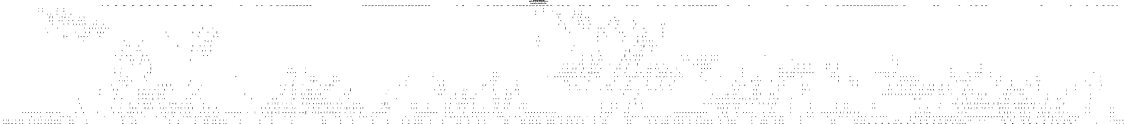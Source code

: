 # Network structure generated by ABC

digraph network {
size = "7.5,10";
center = true;
edge [dir = back];

{
  node [shape = plaintext];
  edge [style = invis];
  LevelTitle1 [label=""];
  LevelTitle2 [label=""];
  Level29 [label = ""];
  Level28 [label = ""];
  Level27 [label = ""];
  Level26 [label = ""];
  Level25 [label = ""];
  Level24 [label = ""];
  Level23 [label = ""];
  Level22 [label = ""];
  Level21 [label = ""];
  Level20 [label = ""];
  Level19 [label = ""];
  Level18 [label = ""];
  Level17 [label = ""];
  Level16 [label = ""];
  Level15 [label = ""];
  Level14 [label = ""];
  Level13 [label = ""];
  Level12 [label = ""];
  Level11 [label = ""];
  Level10 [label = ""];
  Level9 [label = ""];
  Level8 [label = ""];
  Level7 [label = ""];
  Level6 [label = ""];
  Level5 [label = ""];
  Level4 [label = ""];
  Level3 [label = ""];
  Level2 [label = ""];
  Level1 [label = ""];
  Level0 [label = ""];
  LevelTitle1 ->  LevelTitle2 ->  Level29 ->  Level28 ->  Level27 ->  Level26 ->  Level25 ->  Level24 ->  Level23 ->  Level22 ->  Level21 ->  Level20 ->  Level19 ->  Level18 ->  Level17 ->  Level16 ->  Level15 ->  Level14 ->  Level13 ->  Level12 ->  Level11 ->  Level10 ->  Level9 ->  Level8 ->  Level7 ->  Level6 ->  Level5 ->  Level4 ->  Level3 ->  Level2 ->  Level1 ->  Level0;
}

{
  rank = same;
  LevelTitle1;
  title1 [shape=plaintext,
          fontsize=20,
          fontname = "Times-Roman",
          label="Network structure visualized by ABC\nBenchmark \"s3271.blif\". Time was Thu Oct  8 20:46:07 2020. "
         ];
}

{
  rank = same;
  LevelTitle2;
  title2 [shape=plaintext,
          fontsize=18,
          fontname = "Times-Roman",
          label="The network contains 1573 logic nodes and 116 latches.\n"
         ];
}

{
  rank = same;
  Level29;
  Node27 [label = "Valid", shape = invtriangle, color = coral, fillcolor = coral];
  Node28 [label = "Overflow", shape = invtriangle, color = coral, fillcolor = coral];
  Node29 [label = "ExpFinal_0", shape = invtriangle, color = coral, fillcolor = coral];
  Node30 [label = "ExpFinal_1", shape = invtriangle, color = coral, fillcolor = coral];
  Node31 [label = "ExpFinal_2", shape = invtriangle, color = coral, fillcolor = coral];
  Node32 [label = "ExpFinal_3", shape = invtriangle, color = coral, fillcolor = coral];
  Node33 [label = "SRFinal_1", shape = invtriangle, color = coral, fillcolor = coral];
  Node34 [label = "ManFinal_0", shape = invtriangle, color = coral, fillcolor = coral];
  Node35 [label = "ManFinal_1", shape = invtriangle, color = coral, fillcolor = coral];
  Node36 [label = "ManFinal_2", shape = invtriangle, color = coral, fillcolor = coral];
  Node37 [label = "ManFinal_3", shape = invtriangle, color = coral, fillcolor = coral];
  Node38 [label = "ManFinal_4", shape = invtriangle, color = coral, fillcolor = coral];
  Node39 [label = "ManFinal_5", shape = invtriangle, color = coral, fillcolor = coral];
  Node40 [label = "ManFinal_6", shape = invtriangle, color = coral, fillcolor = coral];
  Node42 [label = "I1747L_in", shape = box, color = coral, fillcolor = coral];
  Node45 [label = "I1750L_in", shape = box, color = coral, fillcolor = coral];
  Node48 [label = "I1753L_in", shape = box, color = coral, fillcolor = coral];
  Node51 [label = "I1756L_in", shape = box, color = coral, fillcolor = coral];
  Node54 [label = "I1759L_in", shape = box, color = coral, fillcolor = coral];
  Node57 [label = "I1762L_in", shape = box, color = coral, fillcolor = coral];
  Node60 [label = "I1765L_in", shape = box, color = coral, fillcolor = coral];
  Node63 [label = "I1768L_in", shape = box, color = coral, fillcolor = coral];
  Node66 [label = "I1771L_in", shape = box, color = coral, fillcolor = coral];
  Node69 [label = "I1774L_in", shape = box, color = coral, fillcolor = coral];
  Node72 [label = "I1777L_in", shape = box, color = coral, fillcolor = coral];
  Node75 [label = "I1780L_in", shape = box, color = coral, fillcolor = coral];
  Node78 [label = "I1783L_in", shape = box, color = coral, fillcolor = coral];
  Node81 [label = "I1786L_in", shape = box, color = coral, fillcolor = coral];
  Node84 [label = "I1789L_in", shape = box, color = coral, fillcolor = coral];
  Node87 [label = "I1792L_in", shape = box, color = coral, fillcolor = coral];
  Node90 [label = "I1795L_in", shape = box, color = coral, fillcolor = coral];
  Node93 [label = "I1798L_in", shape = box, color = coral, fillcolor = coral];
  Node96 [label = "I1801L_in", shape = box, color = coral, fillcolor = coral];
  Node99 [label = "I1804L_in", shape = box, color = coral, fillcolor = coral];
  Node102 [label = "I1810L_in", shape = box, color = coral, fillcolor = coral];
  Node105 [label = "I1815L_in", shape = box, color = coral, fillcolor = coral];
  Node108 [label = "I1818L_in", shape = box, color = coral, fillcolor = coral];
  Node111 [label = "I1821L_in", shape = box, color = coral, fillcolor = coral];
  Node114 [label = "I1833L_in", shape = box, color = coral, fillcolor = coral];
  Node117 [label = "I1843L_in", shape = box, color = coral, fillcolor = coral];
  Node120 [label = "I1848L_in", shape = box, color = coral, fillcolor = coral];
  Node123 [label = "I1856L_in", shape = box, color = coral, fillcolor = coral];
  Node126 [label = "I1870L_in", shape = box, color = coral, fillcolor = coral];
  Node129 [label = "I1873L_in", shape = box, color = coral, fillcolor = coral];
  Node132 [label = "I1876L_in", shape = box, color = coral, fillcolor = coral];
  Node135 [label = "I1879L_in", shape = box, color = coral, fillcolor = coral];
  Node138 [label = "I1882L_in", shape = box, color = coral, fillcolor = coral];
  Node141 [label = "I1885L_in", shape = box, color = coral, fillcolor = coral];
  Node144 [label = "I1888L_in", shape = box, color = coral, fillcolor = coral];
  Node147 [label = "I1891L_in", shape = box, color = coral, fillcolor = coral];
  Node150 [label = "I1894L_in", shape = box, color = coral, fillcolor = coral];
  Node153 [label = "I1897L_in", shape = box, color = coral, fillcolor = coral];
  Node156 [label = "I1900L_in", shape = box, color = coral, fillcolor = coral];
  Node159 [label = "I1903L_in", shape = box, color = coral, fillcolor = coral];
  Node162 [label = "I1906L_in", shape = box, color = coral, fillcolor = coral];
  Node165 [label = "I1909L_in", shape = box, color = coral, fillcolor = coral];
  Node168 [label = "I1912L_in", shape = box, color = coral, fillcolor = coral];
  Node171 [label = "I1915L_in", shape = box, color = coral, fillcolor = coral];
  Node174 [label = "I1918L_in", shape = box, color = coral, fillcolor = coral];
  Node177 [label = "I1921L_in", shape = box, color = coral, fillcolor = coral];
  Node180 [label = "I1924L_in", shape = box, color = coral, fillcolor = coral];
  Node183 [label = "I1927L_in", shape = box, color = coral, fillcolor = coral];
  Node186 [label = "I1930L_in", shape = box, color = coral, fillcolor = coral];
  Node189 [label = "I1933L_in", shape = box, color = coral, fillcolor = coral];
  Node192 [label = "I1936L_in", shape = box, color = coral, fillcolor = coral];
  Node195 [label = "I1939L_in", shape = box, color = coral, fillcolor = coral];
  Node198 [label = "I1942L_in", shape = box, color = coral, fillcolor = coral];
  Node201 [label = "I1945L_in", shape = box, color = coral, fillcolor = coral];
  Node204 [label = "I1948L_in", shape = box, color = coral, fillcolor = coral];
  Node207 [label = "I1952L_in", shape = box, color = coral, fillcolor = coral];
  Node210 [label = "I1955L_in", shape = box, color = coral, fillcolor = coral];
  Node213 [label = "I1958L_in", shape = box, color = coral, fillcolor = coral];
  Node216 [label = "I1961L_in", shape = box, color = coral, fillcolor = coral];
  Node219 [label = "I1964L_in", shape = box, color = coral, fillcolor = coral];
  Node222 [label = "I1967L_in", shape = box, color = coral, fillcolor = coral];
  Node225 [label = "I1970L_in", shape = box, color = coral, fillcolor = coral];
  Node228 [label = "I1973L_in", shape = box, color = coral, fillcolor = coral];
  Node231 [label = "I1976L_in", shape = box, color = coral, fillcolor = coral];
  Node234 [label = "I1979L_in", shape = box, color = coral, fillcolor = coral];
  Node237 [label = "I1982L_in", shape = box, color = coral, fillcolor = coral];
  Node240 [label = "I1986L_in", shape = box, color = coral, fillcolor = coral];
  Node243 [label = "I1989L_in", shape = box, color = coral, fillcolor = coral];
  Node246 [label = "I1992L_in", shape = box, color = coral, fillcolor = coral];
  Node249 [label = "I1995L_in", shape = box, color = coral, fillcolor = coral];
  Node252 [label = "I1998L_in", shape = box, color = coral, fillcolor = coral];
  Node255 [label = "I2001L_in", shape = box, color = coral, fillcolor = coral];
  Node258 [label = "I2005L_in", shape = box, color = coral, fillcolor = coral];
  Node261 [label = "I2008L_in", shape = box, color = coral, fillcolor = coral];
  Node264 [label = "I2011L_in", shape = box, color = coral, fillcolor = coral];
  Node267 [label = "I2014L_in", shape = box, color = coral, fillcolor = coral];
  Node270 [label = "I2017L_in", shape = box, color = coral, fillcolor = coral];
  Node273 [label = "I2020L_in", shape = box, color = coral, fillcolor = coral];
  Node276 [label = "I2023L_in", shape = box, color = coral, fillcolor = coral];
  Node279 [label = "I2026L_in", shape = box, color = coral, fillcolor = coral];
  Node282 [label = "I2029L_in", shape = box, color = coral, fillcolor = coral];
  Node285 [label = "I2032L_in", shape = box, color = coral, fillcolor = coral];
  Node288 [label = "I2035L_in", shape = box, color = coral, fillcolor = coral];
  Node291 [label = "I2038L_in", shape = box, color = coral, fillcolor = coral];
  Node294 [label = "I2041L_in", shape = box, color = coral, fillcolor = coral];
  Node297 [label = "I2044L_in", shape = box, color = coral, fillcolor = coral];
  Node300 [label = "I2047L_in", shape = box, color = coral, fillcolor = coral];
  Node303 [label = "I2050L_in", shape = box, color = coral, fillcolor = coral];
  Node306 [label = "I2053L_in", shape = box, color = coral, fillcolor = coral];
  Node309 [label = "I2056L_in", shape = box, color = coral, fillcolor = coral];
  Node312 [label = "I2059L_in", shape = box, color = coral, fillcolor = coral];
  Node315 [label = "I2062L_in", shape = box, color = coral, fillcolor = coral];
  Node318 [label = "I2065L_in", shape = box, color = coral, fillcolor = coral];
  Node321 [label = "I2069L_in", shape = box, color = coral, fillcolor = coral];
  Node324 [label = "I2072L_in", shape = box, color = coral, fillcolor = coral];
  Node327 [label = "I2075L_in", shape = box, color = coral, fillcolor = coral];
  Node330 [label = "I2087L_in", shape = box, color = coral, fillcolor = coral];
  Node333 [label = "I2090L_in", shape = box, color = coral, fillcolor = coral];
  Node336 [label = "I2093L_in", shape = box, color = coral, fillcolor = coral];
  Node339 [label = "I2096L_in", shape = box, color = coral, fillcolor = coral];
  Node342 [label = "I2101L_in", shape = box, color = coral, fillcolor = coral];
  Node345 [label = "I2107L_in", shape = box, color = coral, fillcolor = coral];
  Node348 [label = "I2117L_in", shape = box, color = coral, fillcolor = coral];
  Node351 [label = "I2125L_in", shape = box, color = coral, fillcolor = coral];
  Node354 [label = "I2130L_in", shape = box, color = coral, fillcolor = coral];
  Node357 [label = "I2138L_in", shape = box, color = coral, fillcolor = coral];
  Node360 [label = "I2147L_in", shape = box, color = coral, fillcolor = coral];
  Node363 [label = "I2152L_in", shape = box, color = coral, fillcolor = coral];
  Node366 [label = "I2163L_in", shape = box, color = coral, fillcolor = coral];
  Node369 [label = "I2192L_in", shape = box, color = coral, fillcolor = coral];
  Node372 [label = "I2196L_in", shape = box, color = coral, fillcolor = coral];
  Node375 [label = "I2199L_in", shape = box, color = coral, fillcolor = coral];
  Node378 [label = "I2202L_in", shape = box, color = coral, fillcolor = coral];
  Node381 [label = "I2205L_in", shape = box, color = coral, fillcolor = coral];
  Node384 [label = "I2208L_in", shape = box, color = coral, fillcolor = coral];
  Node387 [label = "I2211L_in", shape = box, color = coral, fillcolor = coral];
}

{
  rank = same;
  Level28;
  Node469 [label = "469\n0 1", shape = ellipse];
  Node513 [label = "513\n0 1", shape = ellipse];
  Node514 [label = "514\n0 1", shape = ellipse];
  Node515 [label = "515\n0 1", shape = ellipse];
  Node516 [label = "516\n0 1", shape = ellipse];
}

{
  rank = same;
  Level27;
  Node462 [label = "462\n0 1", shape = ellipse];
  Node463 [label = "463\n0 1", shape = ellipse];
  Node468 [label = "468\n0 1", shape = ellipse];
  Node470 [label = "470\n0 1", shape = ellipse];
  Node1211 [label = "1211\n00 1", shape = ellipse];
  Node1212 [label = "1212\n00 1", shape = ellipse];
  Node1213 [label = "1213\n00 1", shape = ellipse];
  Node1214 [label = "1214\n00 1", shape = ellipse];
  Node1215 [label = "1215\n00 1", shape = ellipse];
}

{
  rank = same;
  Level26;
  Node461 [label = "461\n0 1", shape = ellipse];
  Node512 [label = "512\n0 1", shape = ellipse];
  Node1207 [label = "1207\n00 1", shape = ellipse];
  Node1208 [label = "1208\n00 1", shape = ellipse];
  Node1209 [label = "1209\n00 1", shape = ellipse];
  Node1210 [label = "1210\n00 1", shape = ellipse];
  Node1671 [label = "1671\n11 1", shape = ellipse];
  Node1672 [label = "1672\n11 1", shape = ellipse];
  Node1674 [label = "1674\n11 1", shape = ellipse];
  Node1676 [label = "1676\n11 1", shape = ellipse];
  Node1678 [label = "1678\n11 1", shape = ellipse];
}

{
  rank = same;
  Level25;
  Node471 [label = "471\n0 1", shape = ellipse];
  Node508 [label = "508\n0 1", shape = ellipse];
  Node511 [label = "511\n0 1", shape = ellipse];
  Node517 [label = "517\n0 1", shape = ellipse];
  Node1202 [label = "1202\n0 1", shape = ellipse];
  Node1205 [label = "1205\n00 1", shape = ellipse];
  Node1206 [label = "1206\n00 1", shape = ellipse];
  Node1663 [label = "1663\n11 1", shape = ellipse];
  Node1665 [label = "1665\n11 1", shape = ellipse];
  Node1667 [label = "1667\n11 1", shape = ellipse];
  Node1669 [label = "1669\n11 1", shape = ellipse];
  Node1670 [label = "1670\n0- 1\n-0 1", shape = ellipse];
  Node1673 [label = "1673\n0- 1\n-0 1", shape = ellipse];
  Node1675 [label = "1675\n0- 1\n-0 1", shape = ellipse];
  Node1677 [label = "1677\n1- 1\n-1 1", shape = ellipse];
}

{
  rank = same;
  Level24;
  Node467 [label = "467\n0 1", shape = ellipse];
  Node505 [label = "505\n0 1", shape = ellipse];
  Node506 [label = "506\n0 1", shape = ellipse];
  Node507 [label = "507\n0 1", shape = ellipse];
  Node1192 [label = "1192\n0 1", shape = ellipse];
  Node1194 [label = "1194\n0 1", shape = ellipse];
  Node1199 [label = "1199\n00 1", shape = ellipse];
  Node1200 [label = "1200\n00 1", shape = ellipse];
  Node1201 [label = "1201\n00 1", shape = ellipse];
  Node1203 [label = "1203\n00 1", shape = ellipse];
  Node1204 [label = "1204\n00 1", shape = ellipse];
  Node1659 [label = "1659\n11 1", shape = ellipse];
  Node1661 [label = "1661\n11 1", shape = ellipse];
  Node1662 [label = "1662\n11 1", shape = ellipse];
  Node1664 [label = "1664\n0- 1\n-0 1", shape = ellipse];
  Node1666 [label = "1666\n00 1", shape = ellipse];
  Node1668 [label = "1668\n00 1", shape = ellipse];
  Node1947 [label = "1947\n0- 1\n-0 1", shape = ellipse];
  Node1948 [label = "1948\n0- 1\n-0 1", shape = ellipse];
}

{
  rank = same;
  Level23;
  Node466 [label = "466\n0 1", shape = ellipse];
  Node1190 [label = "1190\n0 1", shape = ellipse];
  Node1191 [label = "1191\n00 1", shape = ellipse];
  Node1193 [label = "1193\n0- 1\n-0 1", shape = ellipse];
  Node1195 [label = "1195\n00 1", shape = ellipse];
  Node1196 [label = "1196\n00 1", shape = ellipse];
  Node1197 [label = "1197\n00 1", shape = ellipse];
  Node1198 [label = "1198\n00 1", shape = ellipse];
  Node1648 [label = "1648\n11 1", shape = ellipse];
  Node1649 [label = "1649\n11 1", shape = ellipse];
  Node1650 [label = "1650\n11 1", shape = ellipse];
  Node1652 [label = "1652\n11 1", shape = ellipse];
  Node1653 [label = "1653\n11 1", shape = ellipse];
  Node1654 [label = "1654\n11 1", shape = ellipse];
  Node1655 [label = "1655\n11 1", shape = ellipse];
  Node1657 [label = "1657\n11 1", shape = ellipse];
  Node1658 [label = "1658\n0- 1\n-0 1", shape = ellipse];
  Node1660 [label = "1660\n00 1", shape = ellipse];
  Node1876 [label = "1876\n1- 1\n-1 1", shape = ellipse];
  Node1877 [label = "1877\n1- 1\n-1 1", shape = ellipse];
  Node1878 [label = "1878\n1- 1\n-1 1", shape = ellipse];
}

{
  rank = same;
  Level22;
  Node510 [label = "510\n0 1", shape = ellipse];
  Node1177 [label = "1177\n0 1", shape = ellipse];
  Node1179 [label = "1179\n0 1", shape = ellipse];
  Node1181 [label = "1181\n0 1", shape = ellipse];
  Node1184 [label = "1184\n0 1", shape = ellipse];
  Node1185 [label = "1185\n0 1", shape = ellipse];
  Node1187 [label = "1187\n0 1", shape = ellipse];
  Node1188 [label = "1188\n00 1", shape = ellipse];
  Node1189 [label = "1189\n0-- 1\n-0- 1\n--0 1", shape = ellipse];
  Node1637 [label = "1637\n11 1", shape = ellipse];
  Node1639 [label = "1639\n11 1", shape = ellipse];
  Node1640 [label = "1640\n11 1", shape = ellipse];
  Node1641 [label = "1641\n11 1", shape = ellipse];
  Node1643 [label = "1643\n11 1", shape = ellipse];
  Node1645 [label = "1645\n11 1", shape = ellipse];
  Node1647 [label = "1647\n11 1", shape = ellipse];
  Node1651 [label = "1651\n00 1", shape = ellipse];
  Node1656 [label = "1656\n0- 1\n-0 1", shape = ellipse];
  Node1871 [label = "1871\n1- 1\n-1 1", shape = ellipse];
  Node1872 [label = "1872\n1- 1\n-1 1", shape = ellipse];
  Node1873 [label = "1873\n1- 1\n-1 1", shape = ellipse];
  Node1874 [label = "1874\n1- 1\n-1 1", shape = ellipse];
}

{
  rank = same;
  Level21;
  Node1171 [label = "1171\n0 1", shape = ellipse];
  Node1173 [label = "1173\n0 1", shape = ellipse];
  Node1175 [label = "1175\n0 1", shape = ellipse];
  Node1176 [label = "1176\n0- 1\n-0 1", shape = ellipse];
  Node1178 [label = "1178\n0-- 1\n-0- 1\n--0 1", shape = ellipse];
  Node1180 [label = "1180\n0- 1\n-0 1", shape = ellipse];
  Node1182 [label = "1182\n00 1", shape = ellipse];
  Node1183 [label = "1183\n0- 1\n-0 1", shape = ellipse];
  Node1186 [label = "1186\n0- 1\n-0 1", shape = ellipse];
  Node1631 [label = "1631\n11 1", shape = ellipse];
  Node1632 [label = "1632\n11 1", shape = ellipse];
  Node1634 [label = "1634\n11 1", shape = ellipse];
  Node1635 [label = "1635\n0- 1\n-0 1", shape = ellipse];
  Node1636 [label = "1636\n0- 1\n-0 1", shape = ellipse];
  Node1638 [label = "1638\n1- 1\n-1 1", shape = ellipse];
  Node1642 [label = "1642\n0- 1\n-0 1", shape = ellipse];
  Node1644 [label = "1644\n0- 1\n-0 1", shape = ellipse];
  Node1646 [label = "1646\n0- 1\n-0 1", shape = ellipse];
  Node1870 [label = "1870\n1- 1\n-1 1", shape = ellipse];
}

{
  rank = same;
  Level20;
  Node465 [label = "465\n0 1", shape = ellipse];
  Node1166 [label = "1166\n0 1", shape = ellipse];
  Node1168 [label = "1168\n0 1", shape = ellipse];
  Node1170 [label = "1170\n000 1", shape = ellipse];
  Node1172 [label = "1172\n0000 1", shape = ellipse];
  Node1174 [label = "1174\n00 1", shape = ellipse];
  Node1626 [label = "1626\n11 1", shape = ellipse];
  Node1627 [label = "1627\n11 1", shape = ellipse];
  Node1628 [label = "1628\n11 1", shape = ellipse];
  Node1629 [label = "1629\n00 1", shape = ellipse];
  Node1633 [label = "1633\n1- 1\n-1 1", shape = ellipse];
  Node1862 [label = "1862\n1-- 1\n-1- 1\n--1 1", shape = ellipse];
  Node1863 [label = "1863\n1-- 1\n-1- 1\n--1 1", shape = ellipse];
  Node1864 [label = "1864\n1- 1\n-1 1", shape = ellipse];
  Node1866 [label = "1866\n1- 1\n-1 1", shape = ellipse];
  Node1868 [label = "1868\n1- 1\n-1 1", shape = ellipse];
  Node1869 [label = "1869\n0- 1\n-0 1", shape = ellipse];
  Node1875 [label = "1875\n00 1", shape = ellipse];
  Node1946 [label = "1946\n0- 1\n-0 1", shape = ellipse];
}

{
  rank = same;
  Level19;
  Node464 [label = "464\n0 1", shape = ellipse];
  Node1160 [label = "1160\n0 1", shape = ellipse];
  Node1162 [label = "1162\n0 1", shape = ellipse];
  Node1164 [label = "1164\n0 1", shape = ellipse];
  Node1167 [label = "1167\n0--- 1\n-0-- 1\n--0- 1\n---0 1", shape = ellipse];
  Node1169 [label = "1169\n00 1", shape = ellipse];
  Node1620 [label = "1620\n11 1", shape = ellipse];
  Node1621 [label = "1621\n11 1", shape = ellipse];
  Node1622 [label = "1622\n11 1", shape = ellipse];
  Node1624 [label = "1624\n11 1", shape = ellipse];
  Node1625 [label = "1625\n0- 1\n-0 1", shape = ellipse];
  Node1858 [label = "1858\n1- 1\n-1 1", shape = ellipse];
  Node1860 [label = "1860\n1- 1\n-1 1", shape = ellipse];
  Node1865 [label = "1865\n00 1", shape = ellipse];
  Node1867 [label = "1867\n000 1", shape = ellipse];
}

{
  rank = same;
  Level18;
  Node1149 [label = "1149\n0 1", shape = ellipse];
  Node1150 [label = "1150\n0 1", shape = ellipse];
  Node1152 [label = "1152\n0 1", shape = ellipse];
  Node1154 [label = "1154\n0 1", shape = ellipse];
  Node1156 [label = "1156\n0 1", shape = ellipse];
  Node1158 [label = "1158\n0 1", shape = ellipse];
  Node1159 [label = "1159\n000 1", shape = ellipse];
  Node1161 [label = "1161\n0--- 1\n-0-- 1\n--0- 1\n---0 1", shape = ellipse];
  Node1163 [label = "1163\n0- 1\n-0 1", shape = ellipse];
  Node1165 [label = "1165\n00 1", shape = ellipse];
  Node1618 [label = "1618\n11 1", shape = ellipse];
  Node1619 [label = "1619\n11 1", shape = ellipse];
  Node1854 [label = "1854\n1-- 1\n-1- 1\n--1 1", shape = ellipse];
  Node1855 [label = "1855\n1- 1\n-1 1", shape = ellipse];
  Node1857 [label = "1857\n1- 1\n-1 1", shape = ellipse];
  Node1945 [label = "1945\n0- 1\n-0 1", shape = ellipse];
}

{
  rank = same;
  Level17;
  Node1143 [label = "1143\n0 1", shape = ellipse];
  Node1145 [label = "1145\n0 1", shape = ellipse];
  Node1147 [label = "1147\n0 1", shape = ellipse];
  Node1148 [label = "1148\n0--- 1\n-0-- 1\n--0- 1\n---0 1", shape = ellipse];
  Node1151 [label = "1151\n0- 1\n-0 1", shape = ellipse];
  Node1153 [label = "1153\n0- 1\n-0 1", shape = ellipse];
  Node1155 [label = "1155\n0- 1\n-0 1", shape = ellipse];
  Node1157 [label = "1157\n00 1", shape = ellipse];
  Node1612 [label = "1612\n11 1", shape = ellipse];
  Node1614 [label = "1614\n11 1", shape = ellipse];
  Node1616 [label = "1616\n11 1", shape = ellipse];
  Node1617 [label = "1617\n1- 1\n-1 1", shape = ellipse];
  Node1852 [label = "1852\n1- 1\n-1 1", shape = ellipse];
  Node1853 [label = "1853\n0- 1\n-0 1", shape = ellipse];
}

{
  rank = same;
  Level16;
  Node413 [label = "413\n0 1", shape = ellipse];
  Node441 [label = "441\n0 1", shape = ellipse];
  Node442 [label = "442\n0 1", shape = ellipse];
  Node443 [label = "443\n0 1", shape = ellipse];
  Node445 [label = "445\n0 1", shape = ellipse];
  Node449 [label = "449\n0 1", shape = ellipse];
  Node450 [label = "450\n0 1", shape = ellipse];
  Node451 [label = "451\n0 1", shape = ellipse];
  Node453 [label = "453\n0 1", shape = ellipse];
  Node1137 [label = "1137\n0 1", shape = ellipse];
  Node1139 [label = "1139\n0 1", shape = ellipse];
  Node1142 [label = "1142\n0--- 1\n-0-- 1\n--0- 1\n---0 1", shape = ellipse];
  Node1144 [label = "1144\n00 1", shape = ellipse];
  Node1146 [label = "1146\n0000 1", shape = ellipse];
  Node1608 [label = "1608\n11 1", shape = ellipse];
  Node1609 [label = "1609\n11 1", shape = ellipse];
  Node1610 [label = "1610\n11 1", shape = ellipse];
  Node1611 [label = "1611\n00 1", shape = ellipse];
  Node1613 [label = "1613\n1- 1\n-1 1", shape = ellipse];
  Node1615 [label = "1615\n00 1", shape = ellipse];
  Node1623 [label = "1623\n0- 1\n-0 1", shape = ellipse];
  Node1851 [label = "1851\n1- 1\n-1 1", shape = ellipse];
  Node1859 [label = "1859\n00 1", shape = ellipse];
  Node1943 [label = "1943\n0- 1\n-0 1", shape = ellipse];
  Node1944 [label = "1944\n0- 1\n-0 1", shape = ellipse];
}

{
  rank = same;
  Level15;
  Node412 [label = "412\n0 1", shape = ellipse];
  Node446 [label = "446\n0 1", shape = ellipse];
  Node454 [label = "454\n0 1", shape = ellipse];
  Node1124 [label = "1124\n0 1", shape = ellipse];
  Node1126 [label = "1126\n0 1", shape = ellipse];
  Node1129 [label = "1129\n00 1", shape = ellipse];
  Node1130 [label = "1130\n00 1", shape = ellipse];
  Node1131 [label = "1131\n00 1", shape = ellipse];
  Node1132 [label = "1132\n00 1", shape = ellipse];
  Node1133 [label = "1133\n00 1", shape = ellipse];
  Node1134 [label = "1134\n00 1", shape = ellipse];
  Node1135 [label = "1135\n00 1", shape = ellipse];
  Node1136 [label = "1136\n00 1", shape = ellipse];
  Node1138 [label = "1138\n00 1", shape = ellipse];
  Node1140 [label = "1140\n00 1", shape = ellipse];
  Node1141 [label = "1141\n00 1", shape = ellipse];
  Node1602 [label = "1602\n11 1", shape = ellipse];
  Node1603 [label = "1603\n11 1", shape = ellipse];
  Node1605 [label = "1605\n11 1", shape = ellipse];
  Node1606 [label = "1606\n11 1", shape = ellipse];
  Node1607 [label = "1607\n000 1", shape = ellipse];
  Node1847 [label = "1847\n1-- 1\n-1- 1\n--1 1", shape = ellipse];
  Node1848 [label = "1848\n1-- 1\n-1- 1\n--1 1", shape = ellipse];
  Node1850 [label = "1850\n00 1", shape = ellipse];
  Node1936 [label = "1936\n0- 1\n-0 1", shape = ellipse];
  Node1938 [label = "1938\n0- 1\n-0 1", shape = ellipse];
  Node1940 [label = "1940\n0- 1\n-0 1", shape = ellipse];
  Node1942 [label = "1942\n0- 1\n-0 1", shape = ellipse];
}

{
  rank = same;
  Level14;
  Node444 [label = "444\n0 1", shape = ellipse];
  Node452 [label = "452\n0 1", shape = ellipse];
  Node1105 [label = "1105\n0 1", shape = ellipse];
  Node1107 [label = "1107\n0 1", shape = ellipse];
  Node1109 [label = "1109\n0 1", shape = ellipse];
  Node1111 [label = "1111\n0 1", shape = ellipse];
  Node1113 [label = "1113\n0 1", shape = ellipse];
  Node1115 [label = "1115\n0 1", shape = ellipse];
  Node1117 [label = "1117\n0 1", shape = ellipse];
  Node1119 [label = "1119\n0 1", shape = ellipse];
  Node1121 [label = "1121\n0 1", shape = ellipse];
  Node1122 [label = "1122\n00 1", shape = ellipse];
  Node1123 [label = "1123\n0-- 1\n-0- 1\n--0 1", shape = ellipse];
  Node1125 [label = "1125\n0- 1\n-0 1", shape = ellipse];
  Node1127 [label = "1127\n00 1", shape = ellipse];
  Node1128 [label = "1128\n00 1", shape = ellipse];
  Node1586 [label = "1586\n11 1", shape = ellipse];
  Node1588 [label = "1588\n11 1", shape = ellipse];
  Node1590 [label = "1590\n11 1", shape = ellipse];
  Node1591 [label = "1591\n11 1", shape = ellipse];
  Node1592 [label = "1592\n11 1", shape = ellipse];
  Node1593 [label = "1593\n11 1", shape = ellipse];
  Node1594 [label = "1594\n11 1", shape = ellipse];
  Node1596 [label = "1596\n11 1", shape = ellipse];
  Node1597 [label = "1597\n11 1", shape = ellipse];
  Node1599 [label = "1599\n11 1", shape = ellipse];
  Node1601 [label = "1601\n11 1", shape = ellipse];
  Node1604 [label = "1604\n0- 1\n-0 1", shape = ellipse];
  Node1846 [label = "1846\n000 1", shape = ellipse];
  Node1937 [label = "1937\n00 1", shape = ellipse];
  Node1939 [label = "1939\n00 1", shape = ellipse];
  Node1941 [label = "1941\n00 1", shape = ellipse];
}

{
  rank = same;
  Level13;
  Node447 [label = "447\n0 1", shape = ellipse];
  Node455 [label = "455\n0 1", shape = ellipse];
  Node499 [label = "499\n0 1", shape = ellipse];
  Node500 [label = "500\n0 1", shape = ellipse];
  Node502 [label = "502\n0 1", shape = ellipse];
  Node1071 [label = "1071\n0 1", shape = ellipse];
  Node1073 [label = "1073\n0 1", shape = ellipse];
  Node1075 [label = "1075\n0 1", shape = ellipse];
  Node1077 [label = "1077\n0 1", shape = ellipse];
  Node1079 [label = "1079\n0 1", shape = ellipse];
  Node1081 [label = "1081\n0 1", shape = ellipse];
  Node1083 [label = "1083\n0 1", shape = ellipse];
  Node1085 [label = "1085\n0 1", shape = ellipse];
  Node1087 [label = "1087\n0 1", shape = ellipse];
  Node1089 [label = "1089\n0 1", shape = ellipse];
  Node1091 [label = "1091\n0 1", shape = ellipse];
  Node1093 [label = "1093\n0 1", shape = ellipse];
  Node1095 [label = "1095\n0 1", shape = ellipse];
  Node1097 [label = "1097\n0 1", shape = ellipse];
  Node1102 [label = "1102\n00 1", shape = ellipse];
  Node1103 [label = "1103\n00 1", shape = ellipse];
  Node1104 [label = "1104\n00 1", shape = ellipse];
  Node1106 [label = "1106\n00 1", shape = ellipse];
  Node1108 [label = "1108\n1- 1\n-1 1", shape = ellipse];
  Node1110 [label = "1110\n00 1", shape = ellipse];
  Node1112 [label = "1112\n1- 1\n-1 1", shape = ellipse];
  Node1114 [label = "1114\n1- 1\n-1 1", shape = ellipse];
  Node1116 [label = "1116\n1- 1\n-1 1", shape = ellipse];
  Node1118 [label = "1118\n1- 1\n-1 1", shape = ellipse];
  Node1120 [label = "1120\n0-- 1\n-0- 1\n--0 1", shape = ellipse];
  Node1583 [label = "1583\n11 1", shape = ellipse];
  Node1584 [label = "1584\n11 1", shape = ellipse];
  Node1585 [label = "1585\n11 1", shape = ellipse];
  Node1587 [label = "1587\n0- 1\n-0 1", shape = ellipse];
  Node1589 [label = "1589\n0- 1\n-0 1", shape = ellipse];
  Node1598 [label = "1598\n00 1", shape = ellipse];
  Node1600 [label = "1600\n00 1", shape = ellipse];
  Node1934 [label = "1934\n0- 1\n-0 1", shape = ellipse];
  Node1935 [label = "1935\n0- 1\n-0 1", shape = ellipse];
}

{
  rank = same;
  Level12;
  Node419 [label = "419\n0 1", shape = ellipse];
  Node420 [label = "420\n0 1", shape = ellipse];
  Node421 [label = "421\n0 1", shape = ellipse];
  Node422 [label = "422\n0 1", shape = ellipse];
  Node423 [label = "423\n0 1", shape = ellipse];
  Node424 [label = "424\n0 1", shape = ellipse];
  Node425 [label = "425\n0 1", shape = ellipse];
  Node426 [label = "426\n0 1", shape = ellipse];
  Node427 [label = "427\n0 1", shape = ellipse];
  Node428 [label = "428\n0 1", shape = ellipse];
  Node429 [label = "429\n0 1", shape = ellipse];
  Node430 [label = "430\n0 1", shape = ellipse];
  Node431 [label = "431\n0 1", shape = ellipse];
  Node432 [label = "432\n0 1", shape = ellipse];
  Node448 [label = "448\n0 1", shape = ellipse];
  Node456 [label = "456\n0 1", shape = ellipse];
  Node483 [label = "483\n0 1", shape = ellipse];
  Node484 [label = "484\n0 1", shape = ellipse];
  Node485 [label = "485\n0 1", shape = ellipse];
  Node501 [label = "501\n0 1", shape = ellipse];
  Node503 [label = "503\n0 1", shape = ellipse];
  Node1049 [label = "1049\n0 1", shape = ellipse];
  Node1051 [label = "1051\n0 1", shape = ellipse];
  Node1053 [label = "1053\n0 1", shape = ellipse];
  Node1055 [label = "1055\n0 1", shape = ellipse];
  Node1057 [label = "1057\n0 1", shape = ellipse];
  Node1060 [label = "1060\n0 1", shape = ellipse];
  Node1065 [label = "1065\n0 1", shape = ellipse];
  Node1067 [label = "1067\n0 1", shape = ellipse];
  Node1068 [label = "1068\n0 1", shape = ellipse];
  Node1069 [label = "1069\n00 1", shape = ellipse];
  Node1070 [label = "1070\n0- 1\n-0 1", shape = ellipse];
  Node1072 [label = "1072\n0000 1", shape = ellipse];
  Node1074 [label = "1074\n00 1", shape = ellipse];
  Node1076 [label = "1076\n00 1", shape = ellipse];
  Node1078 [label = "1078\n00 1", shape = ellipse];
  Node1080 [label = "1080\n00 1", shape = ellipse];
  Node1082 [label = "1082\n00 1", shape = ellipse];
  Node1084 [label = "1084\n00 1", shape = ellipse];
  Node1086 [label = "1086\n00 1", shape = ellipse];
  Node1088 [label = "1088\n00 1", shape = ellipse];
  Node1090 [label = "1090\n0-- 1\n-0- 1\n--0 1", shape = ellipse];
  Node1092 [label = "1092\n00 1", shape = ellipse];
  Node1094 [label = "1094\n00 1", shape = ellipse];
  Node1096 [label = "1096\n0- 1\n-0 1", shape = ellipse];
  Node1098 [label = "1098\n00 1", shape = ellipse];
  Node1099 [label = "1099\n00 1", shape = ellipse];
  Node1100 [label = "1100\n00 1", shape = ellipse];
  Node1101 [label = "1101\n00 1", shape = ellipse];
  Node1573 [label = "1573\n11 1", shape = ellipse];
  Node1574 [label = "1574\n11 1", shape = ellipse];
  Node1575 [label = "1575\n11 1", shape = ellipse];
  Node1576 [label = "1576\n11 1", shape = ellipse];
  Node1577 [label = "1577\n11 1", shape = ellipse];
  Node1578 [label = "1578\n11 1", shape = ellipse];
  Node1579 [label = "1579\n11 1", shape = ellipse];
  Node1580 [label = "1580\n11 1", shape = ellipse];
  Node1581 [label = "1581\n11 1", shape = ellipse];
  Node1582 [label = "1582\n11 1", shape = ellipse];
  Node1595 [label = "1595\n0- 1\n-0 1", shape = ellipse];
  Node1844 [label = "1844\n1- 1\n-1 1", shape = ellipse];
  Node1845 [label = "1845\n1- 1\n-1 1", shape = ellipse];
  Node1849 [label = "1849\n00 1", shape = ellipse];
  Node1932 [label = "1932\n0- 1\n-0 1", shape = ellipse];
  Node1933 [label = "1933\n00 1", shape = ellipse];
}

{
  rank = same;
  Level11;
  Node414 [label = "414\n0 1", shape = ellipse];
  Node415 [label = "415\n0 1", shape = ellipse];
  Node481 [label = "481\n0 1", shape = ellipse];
  Node493 [label = "493\n0 1", shape = ellipse];
  Node494 [label = "494\n0 1", shape = ellipse];
  Node991 [label = "991\n0 1", shape = ellipse];
  Node994 [label = "994\n0 1", shape = ellipse];
  Node998 [label = "998\n0 1", shape = ellipse];
  Node1000 [label = "1000\n0 1", shape = ellipse];
  Node1002 [label = "1002\n0 1", shape = ellipse];
  Node1004 [label = "1004\n0 1", shape = ellipse];
  Node1005 [label = "1005\n0 1", shape = ellipse];
  Node1007 [label = "1007\n0 1", shape = ellipse];
  Node1008 [label = "1008\n0 1", shape = ellipse];
  Node1010 [label = "1010\n0 1", shape = ellipse];
  Node1011 [label = "1011\n0 1", shape = ellipse];
  Node1013 [label = "1013\n0 1", shape = ellipse];
  Node1014 [label = "1014\n0 1", shape = ellipse];
  Node1016 [label = "1016\n0 1", shape = ellipse];
  Node1017 [label = "1017\n0 1", shape = ellipse];
  Node1019 [label = "1019\n0 1", shape = ellipse];
  Node1020 [label = "1020\n0 1", shape = ellipse];
  Node1022 [label = "1022\n0 1", shape = ellipse];
  Node1023 [label = "1023\n0 1", shape = ellipse];
  Node1025 [label = "1025\n0 1", shape = ellipse];
  Node1026 [label = "1026\n0 1", shape = ellipse];
  Node1030 [label = "1030\n0 1", shape = ellipse];
  Node1031 [label = "1031\n00 1", shape = ellipse];
  Node1032 [label = "1032\n00 1", shape = ellipse];
  Node1033 [label = "1033\n00 1", shape = ellipse];
  Node1034 [label = "1034\n00 1", shape = ellipse];
  Node1035 [label = "1035\n00 1", shape = ellipse];
  Node1036 [label = "1036\n00 1", shape = ellipse];
  Node1037 [label = "1037\n00 1", shape = ellipse];
  Node1038 [label = "1038\n00 1", shape = ellipse];
  Node1039 [label = "1039\n00 1", shape = ellipse];
  Node1040 [label = "1040\n00 1", shape = ellipse];
  Node1041 [label = "1041\n00 1", shape = ellipse];
  Node1042 [label = "1042\n00 1", shape = ellipse];
  Node1043 [label = "1043\n00 1", shape = ellipse];
  Node1044 [label = "1044\n00 1", shape = ellipse];
  Node1045 [label = "1045\n00 1", shape = ellipse];
  Node1046 [label = "1046\n00 1", shape = ellipse];
  Node1047 [label = "1047\n00 1", shape = ellipse];
  Node1048 [label = "1048\n0000 1", shape = ellipse];
  Node1050 [label = "1050\n1- 1\n-1 1", shape = ellipse];
  Node1052 [label = "1052\n1- 1\n-1 1", shape = ellipse];
  Node1054 [label = "1054\n1- 1\n-1 1", shape = ellipse];
  Node1056 [label = "1056\n1- 1\n-1 1", shape = ellipse];
  Node1058 [label = "1058\n00 1", shape = ellipse];
  Node1059 [label = "1059\n0-- 1\n-0- 1\n--0 1", shape = ellipse];
  Node1061 [label = "1061\n00 1", shape = ellipse];
  Node1062 [label = "1062\n00 1", shape = ellipse];
  Node1063 [label = "1063\n00 1", shape = ellipse];
  Node1064 [label = "1064\n00 1", shape = ellipse];
  Node1066 [label = "1066\n00 1", shape = ellipse];
  Node1550 [label = "1550\n11 1", shape = ellipse];
  Node1552 [label = "1552\n11 1", shape = ellipse];
  Node1553 [label = "1553\n11 1", shape = ellipse];
  Node1555 [label = "1555\n11 1", shape = ellipse];
  Node1556 [label = "1556\n11 1", shape = ellipse];
  Node1557 [label = "1557\n11 1", shape = ellipse];
  Node1558 [label = "1558\n11 1", shape = ellipse];
  Node1559 [label = "1559\n11 1", shape = ellipse];
  Node1560 [label = "1560\n11 1", shape = ellipse];
  Node1561 [label = "1561\n11 1", shape = ellipse];
  Node1562 [label = "1562\n11 1", shape = ellipse];
  Node1563 [label = "1563\n11 1", shape = ellipse];
  Node1564 [label = "1564\n11 1", shape = ellipse];
  Node1566 [label = "1566\n11 1", shape = ellipse];
  Node1568 [label = "1568\n11 1", shape = ellipse];
  Node1570 [label = "1570\n11 1", shape = ellipse];
  Node1572 [label = "1572\n11 1", shape = ellipse];
  Node1839 [label = "1839\n1- 1\n-1 1", shape = ellipse];
  Node1840 [label = "1840\n1- 1\n-1 1", shape = ellipse];
  Node1841 [label = "1841\n1- 1\n-1 1", shape = ellipse];
  Node1842 [label = "1842\n1- 1\n-1 1", shape = ellipse];
  Node1843 [label = "1843\n1- 1\n-1 1", shape = ellipse];
}

{
  rank = same;
  Level10;
  Node416 [label = "416\n0 1", shape = ellipse];
  Node480 [label = "480\n0 1", shape = ellipse];
  Node482 [label = "482\n0 1", shape = ellipse];
  Node498 [label = "498\n0 1", shape = ellipse];
  Node980 [label = "980\n0 1", shape = ellipse];
  Node985 [label = "985\n0 1", shape = ellipse];
  Node987 [label = "987\n0 1", shape = ellipse];
  Node989 [label = "989\n0 1", shape = ellipse];
  Node990 [label = "990\n00 1", shape = ellipse];
  Node992 [label = "992\n00 1", shape = ellipse];
  Node993 [label = "993\n00 1", shape = ellipse];
  Node995 [label = "995\n00 1", shape = ellipse];
  Node996 [label = "996\n00 1", shape = ellipse];
  Node997 [label = "997\n0- 1\n-0 1", shape = ellipse];
  Node999 [label = "999\n00 1", shape = ellipse];
  Node1001 [label = "1001\n00 1", shape = ellipse];
  Node1003 [label = "1003\n1- 1\n-1 1", shape = ellipse];
  Node1006 [label = "1006\n1- 1\n-1 1", shape = ellipse];
  Node1009 [label = "1009\n1- 1\n-1 1", shape = ellipse];
  Node1012 [label = "1012\n1- 1\n-1 1", shape = ellipse];
  Node1015 [label = "1015\n1- 1\n-1 1", shape = ellipse];
  Node1018 [label = "1018\n1- 1\n-1 1", shape = ellipse];
  Node1021 [label = "1021\n1- 1\n-1 1", shape = ellipse];
  Node1024 [label = "1024\n1- 1\n-1 1", shape = ellipse];
  Node1027 [label = "1027\n00 1", shape = ellipse];
  Node1028 [label = "1028\n00 1", shape = ellipse];
  Node1029 [label = "1029\n000 1", shape = ellipse];
  Node1515 [label = "1515\n11 1", shape = ellipse];
  Node1517 [label = "1517\n11 1", shape = ellipse];
  Node1519 [label = "1519\n11 1", shape = ellipse];
  Node1520 [label = "1520\n11 1", shape = ellipse];
  Node1521 [label = "1521\n11 1", shape = ellipse];
  Node1522 [label = "1522\n11 1", shape = ellipse];
  Node1523 [label = "1523\n11 1", shape = ellipse];
  Node1524 [label = "1524\n11 1", shape = ellipse];
  Node1525 [label = "1525\n11 1", shape = ellipse];
  Node1526 [label = "1526\n11 1", shape = ellipse];
  Node1527 [label = "1527\n11 1", shape = ellipse];
  Node1528 [label = "1528\n11 1", shape = ellipse];
  Node1529 [label = "1529\n11 1", shape = ellipse];
  Node1531 [label = "1531\n11 1", shape = ellipse];
  Node1533 [label = "1533\n11 1", shape = ellipse];
  Node1535 [label = "1535\n11 1", shape = ellipse];
  Node1537 [label = "1537\n11 1", shape = ellipse];
  Node1539 [label = "1539\n11 1", shape = ellipse];
  Node1541 [label = "1541\n11 1", shape = ellipse];
  Node1543 [label = "1543\n11 1", shape = ellipse];
  Node1545 [label = "1545\n11 1", shape = ellipse];
  Node1547 [label = "1547\n11 1", shape = ellipse];
  Node1548 [label = "1548\n11 1", shape = ellipse];
  Node1549 [label = "1549\n0- 1\n-0 1", shape = ellipse];
  Node1551 [label = "1551\n0- 1\n-0 1", shape = ellipse];
  Node1554 [label = "1554\n0-- 1\n-0- 1\n--0 1", shape = ellipse];
  Node1565 [label = "1565\n0- 1\n-0 1", shape = ellipse];
  Node1567 [label = "1567\n0- 1\n-0 1", shape = ellipse];
  Node1569 [label = "1569\n0-- 1\n-0- 1\n--0 1", shape = ellipse];
  Node1571 [label = "1571\n0-- 1\n-0- 1\n--0 1", shape = ellipse];
  Node1925 [label = "1925\n0-- 1\n-0- 1\n--0 1", shape = ellipse];
  Node1927 [label = "1927\n0- 1\n-0 1", shape = ellipse];
  Node1931 [label = "1931\n0- 1\n-0 1", shape = ellipse];
}

{
  rank = same;
  Level9;
  Node433 [label = "433\n0 1", shape = ellipse];
  Node486 [label = "486\n0 1", shape = ellipse];
  Node496 [label = "496\n0 1", shape = ellipse];
  Node941 [label = "941\n0 1", shape = ellipse];
  Node944 [label = "944\n0 1", shape = ellipse];
  Node946 [label = "946\n0 1", shape = ellipse];
  Node948 [label = "948\n0 1", shape = ellipse];
  Node950 [label = "950\n0 1", shape = ellipse];
  Node952 [label = "952\n0 1", shape = ellipse];
  Node954 [label = "954\n0 1", shape = ellipse];
  Node956 [label = "956\n0 1", shape = ellipse];
  Node958 [label = "958\n0 1", shape = ellipse];
  Node960 [label = "960\n0 1", shape = ellipse];
  Node962 [label = "962\n0 1", shape = ellipse];
  Node964 [label = "964\n0 1", shape = ellipse];
  Node966 [label = "966\n0 1", shape = ellipse];
  Node968 [label = "968\n0 1", shape = ellipse];
  Node970 [label = "970\n0 1", shape = ellipse];
  Node972 [label = "972\n0 1", shape = ellipse];
  Node974 [label = "974\n0 1", shape = ellipse];
  Node976 [label = "976\n0 1", shape = ellipse];
  Node979 [label = "979\n0000 1", shape = ellipse];
  Node981 [label = "981\n00 1", shape = ellipse];
  Node982 [label = "982\n00 1", shape = ellipse];
  Node983 [label = "983\n00 1", shape = ellipse];
  Node984 [label = "984\n00 1", shape = ellipse];
  Node986 [label = "986\n0- 1\n-0 1", shape = ellipse];
  Node988 [label = "988\n0- 1\n-0 1", shape = ellipse];
  Node1492 [label = "1492\n11 1", shape = ellipse];
  Node1494 [label = "1494\n11 1", shape = ellipse];
  Node1496 [label = "1496\n11 1", shape = ellipse];
  Node1498 [label = "1498\n11 1", shape = ellipse];
  Node1500 [label = "1500\n11 1", shape = ellipse];
  Node1501 [label = "1501\n11 1", shape = ellipse];
  Node1502 [label = "1502\n11 1", shape = ellipse];
  Node1503 [label = "1503\n11 1", shape = ellipse];
  Node1504 [label = "1504\n11 1", shape = ellipse];
  Node1505 [label = "1505\n11 1", shape = ellipse];
  Node1506 [label = "1506\n11 1", shape = ellipse];
  Node1507 [label = "1507\n11 1", shape = ellipse];
  Node1508 [label = "1508\n11 1", shape = ellipse];
  Node1509 [label = "1509\n11 1", shape = ellipse];
  Node1511 [label = "1511\n11 1", shape = ellipse];
  Node1513 [label = "1513\n11 1", shape = ellipse];
  Node1514 [label = "1514\n0- 1\n-0 1", shape = ellipse];
  Node1516 [label = "1516\n0- 1\n-0 1", shape = ellipse];
  Node1518 [label = "1518\n0- 1\n-0 1", shape = ellipse];
  Node1530 [label = "1530\n0- 1\n-0 1", shape = ellipse];
  Node1532 [label = "1532\n0- 1\n-0 1", shape = ellipse];
  Node1534 [label = "1534\n0- 1\n-0 1", shape = ellipse];
  Node1536 [label = "1536\n0- 1\n-0 1", shape = ellipse];
  Node1538 [label = "1538\n0-- 1\n-0- 1\n--0 1", shape = ellipse];
  Node1540 [label = "1540\n0-- 1\n-0- 1\n--0 1", shape = ellipse];
  Node1542 [label = "1542\n0- 1\n-0 1", shape = ellipse];
  Node1544 [label = "1544\n0- 1\n-0 1", shape = ellipse];
  Node1546 [label = "1546\n0- 1\n-0 1", shape = ellipse];
  Node1835 [label = "1835\n1- 1\n-1 1", shape = ellipse];
  Node1836 [label = "1836\n1-- 1\n-1- 1\n--1 1", shape = ellipse];
  Node1837 [label = "1837\n1- 1\n-1 1", shape = ellipse];
  Node1838 [label = "1838\n1- 1\n-1 1", shape = ellipse];
  Node1924 [label = "1924\n0- 1\n-0 1", shape = ellipse];
  Node1928 [label = "1928\n00 1", shape = ellipse];
  Node1929 [label = "1929\n000 1", shape = ellipse];
  Node1960 [label = "1960\n00 1", shape = ellipse];
}

{
  rank = same;
  Level8;
  Node417 [label = "417\n0 1", shape = ellipse];
  Node479 [label = "479\n0 1", shape = ellipse];
  Node495 [label = "495\n0 1", shape = ellipse];
  Node497 [label = "497\n0 1", shape = ellipse];
  Node504 [label = "504\n0 1", shape = ellipse];
  Node900 [label = "900\n0 1", shape = ellipse];
  Node904 [label = "904\n0 1", shape = ellipse];
  Node906 [label = "906\n0 1", shape = ellipse];
  Node908 [label = "908\n0 1", shape = ellipse];
  Node910 [label = "910\n0 1", shape = ellipse];
  Node913 [label = "913\n0 1", shape = ellipse];
  Node915 [label = "915\n0 1", shape = ellipse];
  Node917 [label = "917\n0 1", shape = ellipse];
  Node919 [label = "919\n0 1", shape = ellipse];
  Node921 [label = "921\n0 1", shape = ellipse];
  Node922 [label = "922\n0 1", shape = ellipse];
  Node923 [label = "923\n0 1", shape = ellipse];
  Node924 [label = "924\n0 1", shape = ellipse];
  Node925 [label = "925\n0 1", shape = ellipse];
  Node926 [label = "926\n0 1", shape = ellipse];
  Node927 [label = "927\n0 1", shape = ellipse];
  Node928 [label = "928\n0 1", shape = ellipse];
  Node929 [label = "929\n0 1", shape = ellipse];
  Node931 [label = "931\n0 1", shape = ellipse];
  Node933 [label = "933\n0 1", shape = ellipse];
  Node936 [label = "936\n0 1", shape = ellipse];
  Node938 [label = "938\n0 1", shape = ellipse];
  Node940 [label = "940\n0- 1\n-0 1", shape = ellipse];
  Node942 [label = "942\n00 1", shape = ellipse];
  Node943 [label = "943\n00 1", shape = ellipse];
  Node945 [label = "945\n00 1", shape = ellipse];
  Node947 [label = "947\n00 1", shape = ellipse];
  Node949 [label = "949\n00 1", shape = ellipse];
  Node951 [label = "951\n00 1", shape = ellipse];
  Node953 [label = "953\n00 1", shape = ellipse];
  Node955 [label = "955\n00 1", shape = ellipse];
  Node957 [label = "957\n00 1", shape = ellipse];
  Node959 [label = "959\n00 1", shape = ellipse];
  Node961 [label = "961\n00 1", shape = ellipse];
  Node963 [label = "963\n0- 1\n-0 1", shape = ellipse];
  Node965 [label = "965\n00 1", shape = ellipse];
  Node967 [label = "967\n0- 1\n-0 1", shape = ellipse];
  Node969 [label = "969\n0- 1\n-0 1", shape = ellipse];
  Node971 [label = "971\n000 1", shape = ellipse];
  Node973 [label = "973\n00 1", shape = ellipse];
  Node975 [label = "975\n0- 1\n-0 1", shape = ellipse];
  Node977 [label = "977\n00 1", shape = ellipse];
  Node978 [label = "978\n00 1", shape = ellipse];
  Node1473 [label = "1473\n11 1", shape = ellipse];
  Node1475 [label = "1475\n11 1", shape = ellipse];
  Node1477 [label = "1477\n11 1", shape = ellipse];
  Node1479 [label = "1479\n11 1", shape = ellipse];
  Node1481 [label = "1481\n11 1", shape = ellipse];
  Node1483 [label = "1483\n11 1", shape = ellipse];
  Node1484 [label = "1484\n11 1", shape = ellipse];
  Node1485 [label = "1485\n11 1", shape = ellipse];
  Node1486 [label = "1486\n11 1", shape = ellipse];
  Node1487 [label = "1487\n11 1", shape = ellipse];
  Node1488 [label = "1488\n11 1", shape = ellipse];
  Node1489 [label = "1489\n11 1", shape = ellipse];
  Node1490 [label = "1490\n11 1", shape = ellipse];
  Node1491 [label = "1491\n11 1", shape = ellipse];
  Node1493 [label = "1493\n0- 1\n-0 1", shape = ellipse];
  Node1495 [label = "1495\n0- 1\n-0 1", shape = ellipse];
  Node1497 [label = "1497\n0- 1\n-0 1", shape = ellipse];
  Node1499 [label = "1499\n0- 1\n-0 1", shape = ellipse];
  Node1510 [label = "1510\n0--- 1\n-0-- 1\n--0- 1\n---0 1", shape = ellipse];
  Node1512 [label = "1512\n0- 1\n-0 1", shape = ellipse];
  Node1818 [label = "1818\n1- 1\n-1 1", shape = ellipse];
  Node1819 [label = "1819\n1- 1\n-1 1", shape = ellipse];
  Node1820 [label = "1820\n1- 1\n-1 1", shape = ellipse];
  Node1821 [label = "1821\n1- 1\n-1 1", shape = ellipse];
  Node1822 [label = "1822\n1- 1\n-1 1", shape = ellipse];
  Node1823 [label = "1823\n1- 1\n-1 1", shape = ellipse];
  Node1824 [label = "1824\n1- 1\n-1 1", shape = ellipse];
  Node1825 [label = "1825\n1- 1\n-1 1", shape = ellipse];
  Node1826 [label = "1826\n1- 1\n-1 1", shape = ellipse];
  Node1827 [label = "1827\n1- 1\n-1 1", shape = ellipse];
  Node1829 [label = "1829\n1- 1\n-1 1", shape = ellipse];
  Node1830 [label = "1830\n1- 1\n-1 1", shape = ellipse];
  Node1831 [label = "1831\n1- 1\n-1 1", shape = ellipse];
  Node1832 [label = "1832\n1- 1\n-1 1", shape = ellipse];
  Node1834 [label = "1834\n000 1", shape = ellipse];
  Node1919 [label = "1919\n0- 1\n-0 1", shape = ellipse];
  Node1920 [label = "1920\n0- 1\n-0 1", shape = ellipse];
  Node1921 [label = "1921\n0-- 1\n-0- 1\n--0 1", shape = ellipse];
  Node1923 [label = "1923\n0- 1\n-0 1", shape = ellipse];
}

{
  rank = same;
  Level7;
  Node864 [label = "864\n0 1", shape = ellipse];
  Node866 [label = "866\n0 1", shape = ellipse];
  Node868 [label = "868\n0 1", shape = ellipse];
  Node870 [label = "870\n0 1", shape = ellipse];
  Node872 [label = "872\n0 1", shape = ellipse];
  Node874 [label = "874\n0 1", shape = ellipse];
  Node876 [label = "876\n0 1", shape = ellipse];
  Node878 [label = "878\n0 1", shape = ellipse];
  Node880 [label = "880\n0 1", shape = ellipse];
  Node882 [label = "882\n0 1", shape = ellipse];
  Node884 [label = "884\n0 1", shape = ellipse];
  Node886 [label = "886\n0 1", shape = ellipse];
  Node888 [label = "888\n0 1", shape = ellipse];
  Node890 [label = "890\n0 1", shape = ellipse];
  Node892 [label = "892\n0 1", shape = ellipse];
  Node894 [label = "894\n0 1", shape = ellipse];
  Node896 [label = "896\n0 1", shape = ellipse];
  Node898 [label = "898\n0 1", shape = ellipse];
  Node899 [label = "899\n0- 1\n-0 1", shape = ellipse];
  Node901 [label = "901\n00 1", shape = ellipse];
  Node902 [label = "902\n00 1", shape = ellipse];
  Node903 [label = "903\n0-- 1\n-0- 1\n--0 1", shape = ellipse];
  Node905 [label = "905\n00 1", shape = ellipse];
  Node907 [label = "907\n00 1", shape = ellipse];
  Node909 [label = "909\n00 1", shape = ellipse];
  Node911 [label = "911\n00 1", shape = ellipse];
  Node912 [label = "912\n0- 1\n-0 1", shape = ellipse];
  Node914 [label = "914\n000 1", shape = ellipse];
  Node916 [label = "916\n00 1", shape = ellipse];
  Node918 [label = "918\n00 1", shape = ellipse];
  Node920 [label = "920\n0- 1\n-0 1", shape = ellipse];
  Node930 [label = "930\n0- 1\n-0 1", shape = ellipse];
  Node932 [label = "932\n0- 1\n-0 1", shape = ellipse];
  Node934 [label = "934\n00 1", shape = ellipse];
  Node935 [label = "935\n0- 1\n-0 1", shape = ellipse];
  Node937 [label = "937\n0- 1\n-0 1", shape = ellipse];
  Node939 [label = "939\n00 1", shape = ellipse];
  Node1448 [label = "1448\n11 1", shape = ellipse];
  Node1449 [label = "1449\n11 1", shape = ellipse];
  Node1450 [label = "1450\n11 1", shape = ellipse];
  Node1451 [label = "1451\n11 1", shape = ellipse];
  Node1452 [label = "1452\n11 1", shape = ellipse];
  Node1453 [label = "1453\n11 1", shape = ellipse];
  Node1454 [label = "1454\n11 1", shape = ellipse];
  Node1455 [label = "1455\n11 1", shape = ellipse];
  Node1456 [label = "1456\n11 1", shape = ellipse];
  Node1457 [label = "1457\n11 1", shape = ellipse];
  Node1458 [label = "1458\n11 1", shape = ellipse];
  Node1459 [label = "1459\n11 1", shape = ellipse];
  Node1460 [label = "1460\n11 1", shape = ellipse];
  Node1461 [label = "1461\n11 1", shape = ellipse];
  Node1462 [label = "1462\n11 1", shape = ellipse];
  Node1463 [label = "1463\n11 1", shape = ellipse];
  Node1464 [label = "1464\n11 1", shape = ellipse];
  Node1465 [label = "1465\n11 1", shape = ellipse];
  Node1466 [label = "1466\n11 1", shape = ellipse];
  Node1467 [label = "1467\n11 1", shape = ellipse];
  Node1468 [label = "1468\n11 1", shape = ellipse];
  Node1469 [label = "1469\n11 1", shape = ellipse];
  Node1470 [label = "1470\n11 1", shape = ellipse];
  Node1471 [label = "1471\n11 1", shape = ellipse];
  Node1472 [label = "1472\n11 1", shape = ellipse];
  Node1474 [label = "1474\n0- 1\n-0 1", shape = ellipse];
  Node1476 [label = "1476\n00 1", shape = ellipse];
  Node1478 [label = "1478\n0- 1\n-0 1", shape = ellipse];
  Node1482 [label = "1482\n0- 1\n-0 1", shape = ellipse];
  Node1802 [label = "1802\n1- 1\n-1 1", shape = ellipse];
  Node1803 [label = "1803\n1- 1\n-1 1", shape = ellipse];
  Node1805 [label = "1805\n1- 1\n-1 1", shape = ellipse];
  Node1806 [label = "1806\n1- 1\n-1 1", shape = ellipse];
  Node1808 [label = "1808\n1-- 1\n-1- 1\n--1 1", shape = ellipse];
  Node1809 [label = "1809\n1- 1\n-1 1", shape = ellipse];
  Node1810 [label = "1810\n1- 1\n-1 1", shape = ellipse];
  Node1813 [label = "1813\n1- 1\n-1 1", shape = ellipse];
  Node1815 [label = "1815\n1- 1\n-1 1", shape = ellipse];
  Node1816 [label = "1816\n0- 1\n-0 1", shape = ellipse];
  Node1828 [label = "1828\n00 1", shape = ellipse];
  Node1915 [label = "1915\n0- 1\n-0 1", shape = ellipse];
  Node1916 [label = "1916\n0- 1\n-0 1", shape = ellipse];
  Node1917 [label = "1917\n0- 1\n-0 1", shape = ellipse];
  Node1918 [label = "1918\n0- 1\n-0 1", shape = ellipse];
  Node1922 [label = "1922\n000 1", shape = ellipse];
  Node1930 [label = "1930\n00 1", shape = ellipse];
}

{
  rank = same;
  Level6;
  Node411 [label = "411\n0 1", shape = ellipse];
  Node839 [label = "839\n0 1", shape = ellipse];
  Node841 [label = "841\n0 1", shape = ellipse];
  Node843 [label = "843\n0 1", shape = ellipse];
  Node846 [label = "846\n0 1", shape = ellipse];
  Node848 [label = "848\n0 1", shape = ellipse];
  Node850 [label = "850\n0 1", shape = ellipse];
  Node852 [label = "852\n0 1", shape = ellipse];
  Node854 [label = "854\n0 1", shape = ellipse];
  Node856 [label = "856\n0 1", shape = ellipse];
  Node858 [label = "858\n0 1", shape = ellipse];
  Node860 [label = "860\n0 1", shape = ellipse];
  Node862 [label = "862\n0 1", shape = ellipse];
  Node863 [label = "863\n0- 1\n-0 1", shape = ellipse];
  Node865 [label = "865\n0- 1\n-0 1", shape = ellipse];
  Node867 [label = "867\n0- 1\n-0 1", shape = ellipse];
  Node869 [label = "869\n00 1", shape = ellipse];
  Node871 [label = "871\n0-- 1\n-0- 1\n--0 1", shape = ellipse];
  Node873 [label = "873\n00 1", shape = ellipse];
  Node875 [label = "875\n0- 1\n-0 1", shape = ellipse];
  Node877 [label = "877\n0-- 1\n-0- 1\n--0 1", shape = ellipse];
  Node879 [label = "879\n0- 1\n-0 1", shape = ellipse];
  Node881 [label = "881\n0-- 1\n-0- 1\n--0 1", shape = ellipse];
  Node883 [label = "883\n00 1", shape = ellipse];
  Node885 [label = "885\n0- 1\n-0 1", shape = ellipse];
  Node887 [label = "887\n0- 1\n-0 1", shape = ellipse];
  Node889 [label = "889\n0- 1\n-0 1", shape = ellipse];
  Node891 [label = "891\n00 1", shape = ellipse];
  Node893 [label = "893\n00 1", shape = ellipse];
  Node895 [label = "895\n0- 1\n-0 1", shape = ellipse];
  Node897 [label = "897\n0- 1\n-0 1", shape = ellipse];
  Node1425 [label = "1425\n11 1", shape = ellipse];
  Node1427 [label = "1427\n11 1", shape = ellipse];
  Node1428 [label = "1428\n11 1", shape = ellipse];
  Node1430 [label = "1430\n11 1", shape = ellipse];
  Node1431 [label = "1431\n11 1", shape = ellipse];
  Node1432 [label = "1432\n11 1", shape = ellipse];
  Node1434 [label = "1434\n11 1", shape = ellipse];
  Node1435 [label = "1435\n11 1", shape = ellipse];
  Node1436 [label = "1436\n11 1", shape = ellipse];
  Node1437 [label = "1437\n11 1", shape = ellipse];
  Node1438 [label = "1438\n11 1", shape = ellipse];
  Node1439 [label = "1439\n11 1", shape = ellipse];
  Node1440 [label = "1440\n11 1", shape = ellipse];
  Node1441 [label = "1441\n11 1", shape = ellipse];
  Node1442 [label = "1442\n11 1", shape = ellipse];
  Node1444 [label = "1444\n11 1", shape = ellipse];
  Node1446 [label = "1446\n11 1", shape = ellipse];
  Node1447 [label = "1447\n0--- 1\n-0-- 1\n--0- 1\n---0 1", shape = ellipse];
  Node1782 [label = "1782\n1- 1\n-1 1", shape = ellipse];
  Node1784 [label = "1784\n1- 1\n-1 1", shape = ellipse];
  Node1785 [label = "1785\n1- 1\n-1 1", shape = ellipse];
  Node1787 [label = "1787\n1- 1\n-1 1", shape = ellipse];
  Node1790 [label = "1790\n1- 1\n-1 1", shape = ellipse];
  Node1792 [label = "1792\n1- 1\n-1 1", shape = ellipse];
  Node1793 [label = "1793\n1- 1\n-1 1", shape = ellipse];
  Node1794 [label = "1794\n1- 1\n-1 1", shape = ellipse];
  Node1795 [label = "1795\n1- 1\n-1 1", shape = ellipse];
  Node1796 [label = "1796\n1- 1\n-1 1", shape = ellipse];
  Node1797 [label = "1797\n1- 1\n-1 1", shape = ellipse];
  Node1798 [label = "1798\n1- 1\n-1 1", shape = ellipse];
  Node1799 [label = "1799\n1- 1\n-1 1", shape = ellipse];
  Node1800 [label = "1800\n1- 1\n-1 1", shape = ellipse];
  Node1801 [label = "1801\n0- 1\n-0 1", shape = ellipse];
  Node1804 [label = "1804\n00 1", shape = ellipse];
  Node1812 [label = "1812\n00 1", shape = ellipse];
  Node1814 [label = "1814\n0- 1\n-0 1", shape = ellipse];
  Node1861 [label = "1861\n0- 1\n-0 1", shape = ellipse];
  Node1906 [label = "1906\n0- 1\n-0 1", shape = ellipse];
  Node1907 [label = "1907\n0- 1\n-0 1", shape = ellipse];
  Node1908 [label = "1908\n0- 1\n-0 1", shape = ellipse];
  Node1910 [label = "1910\n0- 1\n-0 1", shape = ellipse];
  Node1911 [label = "1911\n0- 1\n-0 1", shape = ellipse];
  Node1912 [label = "1912\n0- 1\n-0 1", shape = ellipse];
  Node1913 [label = "1913\n0- 1\n-0 1", shape = ellipse];
  Node1914 [label = "1914\n0- 1\n-0 1", shape = ellipse];
  Node1958 [label = "1958\n0000 1", shape = ellipse];
  Node1959 [label = "1959\n000 1", shape = ellipse];
}

{
  rank = same;
  Level5;
  Node418 [label = "418\n0 1", shape = ellipse];
  Node434 [label = "434\n0 1", shape = ellipse];
  Node435 [label = "435\n0 1", shape = ellipse];
  Node436 [label = "436\n0 1", shape = ellipse];
  Node437 [label = "437\n0 1", shape = ellipse];
  Node438 [label = "438\n0 1", shape = ellipse];
  Node439 [label = "439\n0 1", shape = ellipse];
  Node440 [label = "440\n0 1", shape = ellipse];
  Node457 [label = "457\n0 1", shape = ellipse];
  Node458 [label = "458\n0 1", shape = ellipse];
  Node459 [label = "459\n0 1", shape = ellipse];
  Node460 [label = "460\n0 1", shape = ellipse];
  Node472 [label = "472\n0 1", shape = ellipse];
  Node473 [label = "473\n0 1", shape = ellipse];
  Node474 [label = "474\n0 1", shape = ellipse];
  Node475 [label = "475\n0 1", shape = ellipse];
  Node476 [label = "476\n0 1", shape = ellipse];
  Node477 [label = "477\n0 1", shape = ellipse];
  Node478 [label = "478\n0 1", shape = ellipse];
  Node487 [label = "487\n0 1", shape = ellipse];
  Node488 [label = "488\n0 1", shape = ellipse];
  Node489 [label = "489\n0 1", shape = ellipse];
  Node490 [label = "490\n0 1", shape = ellipse];
  Node491 [label = "491\n0 1", shape = ellipse];
  Node492 [label = "492\n0 1", shape = ellipse];
  Node509 [label = "509\n0 1", shape = ellipse];
  Node787 [label = "787\n0 1", shape = ellipse];
  Node801 [label = "801\n0 1", shape = ellipse];
  Node803 [label = "803\n0 1", shape = ellipse];
  Node805 [label = "805\n0 1", shape = ellipse];
  Node807 [label = "807\n0 1", shape = ellipse];
  Node810 [label = "810\n0 1", shape = ellipse];
  Node812 [label = "812\n0 1", shape = ellipse];
  Node814 [label = "814\n0 1", shape = ellipse];
  Node816 [label = "816\n0 1", shape = ellipse];
  Node818 [label = "818\n0 1", shape = ellipse];
  Node820 [label = "820\n0 1", shape = ellipse];
  Node835 [label = "835\n0 1", shape = ellipse];
  Node837 [label = "837\n0 1", shape = ellipse];
  Node838 [label = "838\n0- 1\n-0 1", shape = ellipse];
  Node840 [label = "840\n0000 1", shape = ellipse];
  Node842 [label = "842\n0- 1\n-0 1", shape = ellipse];
  Node844 [label = "844\n00 1", shape = ellipse];
  Node845 [label = "845\n0- 1\n-0 1", shape = ellipse];
  Node847 [label = "847\n00 1", shape = ellipse];
  Node849 [label = "849\n00 1", shape = ellipse];
  Node851 [label = "851\n00 1", shape = ellipse];
  Node853 [label = "853\n00 1", shape = ellipse];
  Node855 [label = "855\n00 1", shape = ellipse];
  Node857 [label = "857\n00 1", shape = ellipse];
  Node859 [label = "859\n00 1", shape = ellipse];
  Node861 [label = "861\n0- 1\n-0 1", shape = ellipse];
  Node1396 [label = "1396\n11 1", shape = ellipse];
  Node1398 [label = "1398\n11 1", shape = ellipse];
  Node1400 [label = "1400\n11 1", shape = ellipse];
  Node1401 [label = "1401\n11 1", shape = ellipse];
  Node1404 [label = "1404\n111 1", shape = ellipse];
  Node1406 [label = "1406\n11 1", shape = ellipse];
  Node1407 [label = "1407\n11 1", shape = ellipse];
  Node1409 [label = "1409\n11 1", shape = ellipse];
  Node1412 [label = "1412\n11 1", shape = ellipse];
  Node1413 [label = "1413\n11 1", shape = ellipse];
  Node1414 [label = "1414\n11 1", shape = ellipse];
  Node1416 [label = "1416\n11 1", shape = ellipse];
  Node1417 [label = "1417\n11 1", shape = ellipse];
  Node1418 [label = "1418\n11 1", shape = ellipse];
  Node1419 [label = "1419\n11 1", shape = ellipse];
  Node1420 [label = "1420\n11 1", shape = ellipse];
  Node1422 [label = "1422\n11 1", shape = ellipse];
  Node1423 [label = "1423\n11 1", shape = ellipse];
  Node1424 [label = "1424\n0- 1\n-0 1", shape = ellipse];
  Node1426 [label = "1426\n00 1", shape = ellipse];
  Node1429 [label = "1429\n0- 1\n-0 1", shape = ellipse];
  Node1433 [label = "1433\n0- 1\n-0 1", shape = ellipse];
  Node1443 [label = "1443\n00 1", shape = ellipse];
  Node1445 [label = "1445\n0--- 1\n-0-- 1\n--0- 1\n---0 1", shape = ellipse];
  Node1480 [label = "1480\n0- 1\n-0 1", shape = ellipse];
  Node1734 [label = "1734\n1- 1\n-1 1", shape = ellipse];
  Node1736 [label = "1736\n1- 1\n-1 1", shape = ellipse];
  Node1737 [label = "1737\n1- 1\n-1 1", shape = ellipse];
  Node1738 [label = "1738\n1- 1\n-1 1", shape = ellipse];
  Node1739 [label = "1739\n1- 1\n-1 1", shape = ellipse];
  Node1741 [label = "1741\n1- 1\n-1 1", shape = ellipse];
  Node1742 [label = "1742\n1- 1\n-1 1", shape = ellipse];
  Node1744 [label = "1744\n1- 1\n-1 1", shape = ellipse];
  Node1746 [label = "1746\n1- 1\n-1 1", shape = ellipse];
  Node1747 [label = "1747\n1- 1\n-1 1", shape = ellipse];
  Node1749 [label = "1749\n1- 1\n-1 1", shape = ellipse];
  Node1751 [label = "1751\n1- 1\n-1 1", shape = ellipse];
  Node1753 [label = "1753\n1- 1\n-1 1", shape = ellipse];
  Node1756 [label = "1756\n1- 1\n-1 1", shape = ellipse];
  Node1757 [label = "1757\n1- 1\n-1 1", shape = ellipse];
  Node1758 [label = "1758\n1-- 1\n-1- 1\n--1 1", shape = ellipse];
  Node1760 [label = "1760\n1- 1\n-1 1", shape = ellipse];
  Node1763 [label = "1763\n1- 1\n-1 1", shape = ellipse];
  Node1765 [label = "1765\n1- 1\n-1 1", shape = ellipse];
  Node1767 [label = "1767\n1- 1\n-1 1", shape = ellipse];
  Node1769 [label = "1769\n1- 1\n-1 1", shape = ellipse];
  Node1771 [label = "1771\n1- 1\n-1 1", shape = ellipse];
  Node1773 [label = "1773\n1- 1\n-1 1", shape = ellipse];
  Node1774 [label = "1774\n1- 1\n-1 1", shape = ellipse];
  Node1777 [label = "1777\n1- 1\n-1 1", shape = ellipse];
  Node1779 [label = "1779\n1- 1\n-1 1", shape = ellipse];
  Node1781 [label = "1781\n00 1", shape = ellipse];
  Node1783 [label = "1783\n0- 1\n-0 1", shape = ellipse];
  Node1788 [label = "1788\n0- 1\n-0 1", shape = ellipse];
  Node1791 [label = "1791\n0- 1\n-0 1", shape = ellipse];
  Node1895 [label = "1895\n0- 1\n-0 1", shape = ellipse];
  Node1896 [label = "1896\n0- 1\n-0 1", shape = ellipse];
  Node1897 [label = "1897\n0- 1\n-0 1", shape = ellipse];
  Node1898 [label = "1898\n0- 1\n-0 1", shape = ellipse];
  Node1899 [label = "1899\n0- 1\n-0 1", shape = ellipse];
  Node1900 [label = "1900\n0- 1\n-0 1", shape = ellipse];
  Node1901 [label = "1901\n0- 1\n-0 1", shape = ellipse];
  Node1902 [label = "1902\n0- 1\n-0 1", shape = ellipse];
  Node1905 [label = "1905\n00 1", shape = ellipse];
  Node1909 [label = "1909\n00 1", shape = ellipse];
  Node1955 [label = "1955\n000 1", shape = ellipse];
  Node1956 [label = "1956\n000 1", shape = ellipse];
  Node1957 [label = "1957\n000 1", shape = ellipse];
}

{
  rank = same;
  Level4;
  Node408 [label = "408\n0 1", shape = ellipse];
  Node409 [label = "409\n0 1", shape = ellipse];
  Node410 [label = "410\n0 1", shape = ellipse];
  Node758 [label = "758\n0 1", shape = ellipse];
  Node760 [label = "760\n0 1", shape = ellipse];
  Node762 [label = "762\n0 1", shape = ellipse];
  Node764 [label = "764\n0 1", shape = ellipse];
  Node766 [label = "766\n0 1", shape = ellipse];
  Node768 [label = "768\n0 1", shape = ellipse];
  Node770 [label = "770\n0 1", shape = ellipse];
  Node772 [label = "772\n0 1", shape = ellipse];
  Node774 [label = "774\n0 1", shape = ellipse];
  Node776 [label = "776\n0 1", shape = ellipse];
  Node780 [label = "780\n0 1", shape = ellipse];
  Node782 [label = "782\n0 1", shape = ellipse];
  Node784 [label = "784\n0 1", shape = ellipse];
  Node786 [label = "786\n0- 1\n-0 1", shape = ellipse];
  Node788 [label = "788\n00 1", shape = ellipse];
  Node789 [label = "789\n00 1", shape = ellipse];
  Node790 [label = "790\n00 1", shape = ellipse];
  Node791 [label = "791\n00 1", shape = ellipse];
  Node792 [label = "792\n00 1", shape = ellipse];
  Node793 [label = "793\n00 1", shape = ellipse];
  Node794 [label = "794\n00 1", shape = ellipse];
  Node795 [label = "795\n00 1", shape = ellipse];
  Node796 [label = "796\n00 1", shape = ellipse];
  Node797 [label = "797\n00 1", shape = ellipse];
  Node798 [label = "798\n00 1", shape = ellipse];
  Node799 [label = "799\n00 1", shape = ellipse];
  Node800 [label = "800\n00 1", shape = ellipse];
  Node802 [label = "802\n0-- 1\n-0- 1\n--0 1", shape = ellipse];
  Node804 [label = "804\n0- 1\n-0 1", shape = ellipse];
  Node806 [label = "806\n000 1", shape = ellipse];
  Node808 [label = "808\n00 1", shape = ellipse];
  Node809 [label = "809\n0- 1\n-0 1", shape = ellipse];
  Node811 [label = "811\n0- 1\n-0 1", shape = ellipse];
  Node813 [label = "813\n0- 1\n-0 1", shape = ellipse];
  Node815 [label = "815\n0- 1\n-0 1", shape = ellipse];
  Node817 [label = "817\n00 1", shape = ellipse];
  Node819 [label = "819\n0-- 1\n-0- 1\n--0 1", shape = ellipse];
  Node821 [label = "821\n00 1", shape = ellipse];
  Node822 [label = "822\n00 1", shape = ellipse];
  Node823 [label = "823\n00 1", shape = ellipse];
  Node824 [label = "824\n00 1", shape = ellipse];
  Node825 [label = "825\n00 1", shape = ellipse];
  Node826 [label = "826\n00 1", shape = ellipse];
  Node827 [label = "827\n00 1", shape = ellipse];
  Node828 [label = "828\n00 1", shape = ellipse];
  Node829 [label = "829\n00 1", shape = ellipse];
  Node830 [label = "830\n00 1", shape = ellipse];
  Node831 [label = "831\n00 1", shape = ellipse];
  Node832 [label = "832\n00 1", shape = ellipse];
  Node833 [label = "833\n00 1", shape = ellipse];
  Node834 [label = "834\n00 1", shape = ellipse];
  Node836 [label = "836\n00 1", shape = ellipse];
  Node1380 [label = "1380\n11 1", shape = ellipse];
  Node1381 [label = "1381\n11 1", shape = ellipse];
  Node1383 [label = "1383\n11 1", shape = ellipse];
  Node1384 [label = "1384\n11 1", shape = ellipse];
  Node1387 [label = "1387\n11 1", shape = ellipse];
  Node1389 [label = "1389\n11 1", shape = ellipse];
  Node1391 [label = "1391\n11 1", shape = ellipse];
  Node1393 [label = "1393\n11 1", shape = ellipse];
  Node1395 [label = "1395\n11 1", shape = ellipse];
  Node1399 [label = "1399\n00 1", shape = ellipse];
  Node1402 [label = "1402\n0-- 1\n-0- 1\n--0 1", shape = ellipse];
  Node1403 [label = "1403\n0- 1\n-0 1", shape = ellipse];
  Node1405 [label = "1405\n00 1", shape = ellipse];
  Node1408 [label = "1408\n000 1", shape = ellipse];
  Node1410 [label = "1410\n0-- 1\n-0- 1\n--0 1", shape = ellipse];
  Node1411 [label = "1411\n0- 1\n-0 1", shape = ellipse];
  Node1415 [label = "1415\n00 1", shape = ellipse];
  Node1421 [label = "1421\n00 1", shape = ellipse];
  Node1708 [label = "1708\n1- 1\n-1 1", shape = ellipse];
  Node1710 [label = "1710\n1- 1\n-1 1", shape = ellipse];
  Node1711 [label = "1711\n1- 1\n-1 1", shape = ellipse];
  Node1712 [label = "1712\n1- 1\n-1 1", shape = ellipse];
  Node1713 [label = "1713\n1- 1\n-1 1", shape = ellipse];
  Node1714 [label = "1714\n1- 1\n-1 1", shape = ellipse];
  Node1715 [label = "1715\n1- 1\n-1 1", shape = ellipse];
  Node1717 [label = "1717\n1- 1\n-1 1", shape = ellipse];
  Node1718 [label = "1718\n1- 1\n-1 1", shape = ellipse];
  Node1720 [label = "1720\n1- 1\n-1 1", shape = ellipse];
  Node1722 [label = "1722\n1- 1\n-1 1", shape = ellipse];
  Node1723 [label = "1723\n1- 1\n-1 1", shape = ellipse];
  Node1726 [label = "1726\n1- 1\n-1 1", shape = ellipse];
  Node1728 [label = "1728\n1- 1\n-1 1", shape = ellipse];
  Node1730 [label = "1730\n1- 1\n-1 1", shape = ellipse];
  Node1732 [label = "1732\n1- 1\n-1 1", shape = ellipse];
  Node1733 [label = "1733\n1- 1\n-1 1", shape = ellipse];
  Node1735 [label = "1735\n0- 1\n-0 1", shape = ellipse];
  Node1740 [label = "1740\n0- 1\n-0 1", shape = ellipse];
  Node1743 [label = "1743\n00 1", shape = ellipse];
  Node1745 [label = "1745\n00 1", shape = ellipse];
  Node1748 [label = "1748\n00 1", shape = ellipse];
  Node1752 [label = "1752\n00 1", shape = ellipse];
  Node1754 [label = "1754\n00 1", shape = ellipse];
  Node1755 [label = "1755\n00 1", shape = ellipse];
  Node1759 [label = "1759\n0- 1\n-0 1", shape = ellipse];
  Node1761 [label = "1761\n00 1", shape = ellipse];
  Node1764 [label = "1764\n0- 1\n-0 1", shape = ellipse];
  Node1766 [label = "1766\n0- 1\n-0 1", shape = ellipse];
  Node1770 [label = "1770\n0-- 1\n-0- 1\n--0 1", shape = ellipse];
  Node1772 [label = "1772\n00 1", shape = ellipse];
  Node1775 [label = "1775\n0- 1\n-0 1", shape = ellipse];
  Node1780 [label = "1780\n00 1", shape = ellipse];
  Node1786 [label = "1786\n0- 1\n-0 1", shape = ellipse];
  Node1817 [label = "1817\n000 1", shape = ellipse];
  Node1833 [label = "1833\n0- 1\n-0 1", shape = ellipse];
  Node1856 [label = "1856\n0- 1\n-0 1", shape = ellipse];
  Node1891 [label = "1891\n0-- 1\n-0- 1\n--0 1", shape = ellipse];
  Node1903 [label = "1903\n000 1", shape = ellipse];
  Node1904 [label = "1904\n00 1", shape = ellipse];
  Node1926 [label = "1926\n00 1", shape = ellipse];
  Node1952 [label = "1952\n000 1", shape = ellipse];
  Node1953 [label = "1953\n000 1", shape = ellipse];
  Node1954 [label = "1954\n000 1", shape = ellipse];
}

{
  rank = same;
  Level3;
  Node726 [label = "726\n0 1", shape = ellipse];
  Node728 [label = "728\n0 1", shape = ellipse];
  Node730 [label = "730\n0 1", shape = ellipse];
  Node732 [label = "732\n0 1", shape = ellipse];
  Node734 [label = "734\n0 1", shape = ellipse];
  Node736 [label = "736\n0 1", shape = ellipse];
  Node738 [label = "738\n0 1", shape = ellipse];
  Node740 [label = "740\n0 1", shape = ellipse];
  Node742 [label = "742\n0 1", shape = ellipse];
  Node744 [label = "744\n0 1", shape = ellipse];
  Node746 [label = "746\n0 1", shape = ellipse];
  Node748 [label = "748\n0 1", shape = ellipse];
  Node750 [label = "750\n0 1", shape = ellipse];
  Node752 [label = "752\n0 1", shape = ellipse];
  Node754 [label = "754\n0 1", shape = ellipse];
  Node756 [label = "756\n0 1", shape = ellipse];
  Node757 [label = "757\n0- 1\n-0 1", shape = ellipse];
  Node759 [label = "759\n0- 1\n-0 1", shape = ellipse];
  Node761 [label = "761\n00 1", shape = ellipse];
  Node763 [label = "763\n00 1", shape = ellipse];
  Node765 [label = "765\n00 1", shape = ellipse];
  Node767 [label = "767\n0- 1\n-0 1", shape = ellipse];
  Node769 [label = "769\n0- 1\n-0 1", shape = ellipse];
  Node771 [label = "771\n0-- 1\n-0- 1\n--0 1", shape = ellipse];
  Node773 [label = "773\n0- 1\n-0 1", shape = ellipse];
  Node775 [label = "775\n1- 1\n-1 1", shape = ellipse];
  Node777 [label = "777\n00 1", shape = ellipse];
  Node778 [label = "778\n00 1", shape = ellipse];
  Node779 [label = "779\n0- 1\n-0 1", shape = ellipse];
  Node781 [label = "781\n0-- 1\n-0- 1\n--0 1", shape = ellipse];
  Node783 [label = "783\n0-- 1\n-0- 1\n--0 1", shape = ellipse];
  Node785 [label = "785\n00 1", shape = ellipse];
  Node1280 [label = "1280\n11 1", shape = ellipse];
  Node1281 [label = "1281\n11 1", shape = ellipse];
  Node1282 [label = "1282\n11 1", shape = ellipse];
  Node1283 [label = "1283\n11 1", shape = ellipse];
  Node1284 [label = "1284\n11 1", shape = ellipse];
  Node1285 [label = "1285\n11 1", shape = ellipse];
  Node1286 [label = "1286\n11 1", shape = ellipse];
  Node1287 [label = "1287\n11 1", shape = ellipse];
  Node1288 [label = "1288\n11 1", shape = ellipse];
  Node1289 [label = "1289\n11 1", shape = ellipse];
  Node1290 [label = "1290\n11 1", shape = ellipse];
  Node1291 [label = "1291\n11 1", shape = ellipse];
  Node1292 [label = "1292\n11 1", shape = ellipse];
  Node1293 [label = "1293\n11 1", shape = ellipse];
  Node1294 [label = "1294\n11 1", shape = ellipse];
  Node1295 [label = "1295\n11 1", shape = ellipse];
  Node1296 [label = "1296\n11 1", shape = ellipse];
  Node1297 [label = "1297\n11 1", shape = ellipse];
  Node1298 [label = "1298\n11 1", shape = ellipse];
  Node1299 [label = "1299\n11 1", shape = ellipse];
  Node1300 [label = "1300\n11 1", shape = ellipse];
  Node1301 [label = "1301\n11 1", shape = ellipse];
  Node1302 [label = "1302\n11 1", shape = ellipse];
  Node1303 [label = "1303\n11 1", shape = ellipse];
  Node1304 [label = "1304\n11 1", shape = ellipse];
  Node1305 [label = "1305\n11 1", shape = ellipse];
  Node1306 [label = "1306\n11 1", shape = ellipse];
  Node1307 [label = "1307\n11 1", shape = ellipse];
  Node1308 [label = "1308\n11 1", shape = ellipse];
  Node1309 [label = "1309\n11 1", shape = ellipse];
  Node1310 [label = "1310\n11 1", shape = ellipse];
  Node1312 [label = "1312\n11 1", shape = ellipse];
  Node1313 [label = "1313\n11 1", shape = ellipse];
  Node1314 [label = "1314\n11 1", shape = ellipse];
  Node1315 [label = "1315\n11 1", shape = ellipse];
  Node1316 [label = "1316\n11 1", shape = ellipse];
  Node1317 [label = "1317\n11 1", shape = ellipse];
  Node1318 [label = "1318\n11 1", shape = ellipse];
  Node1319 [label = "1319\n11 1", shape = ellipse];
  Node1320 [label = "1320\n11 1", shape = ellipse];
  Node1321 [label = "1321\n11 1", shape = ellipse];
  Node1322 [label = "1322\n11 1", shape = ellipse];
  Node1323 [label = "1323\n11 1", shape = ellipse];
  Node1324 [label = "1324\n11 1", shape = ellipse];
  Node1325 [label = "1325\n11 1", shape = ellipse];
  Node1326 [label = "1326\n11 1", shape = ellipse];
  Node1327 [label = "1327\n11 1", shape = ellipse];
  Node1328 [label = "1328\n11 1", shape = ellipse];
  Node1329 [label = "1329\n11 1", shape = ellipse];
  Node1330 [label = "1330\n11 1", shape = ellipse];
  Node1331 [label = "1331\n11 1", shape = ellipse];
  Node1332 [label = "1332\n11 1", shape = ellipse];
  Node1333 [label = "1333\n11 1", shape = ellipse];
  Node1334 [label = "1334\n11 1", shape = ellipse];
  Node1335 [label = "1335\n11 1", shape = ellipse];
  Node1337 [label = "1337\n11 1", shape = ellipse];
  Node1338 [label = "1338\n11 1", shape = ellipse];
  Node1339 [label = "1339\n11 1", shape = ellipse];
  Node1340 [label = "1340\n11 1", shape = ellipse];
  Node1341 [label = "1341\n11 1", shape = ellipse];
  Node1342 [label = "1342\n11 1", shape = ellipse];
  Node1344 [label = "1344\n11 1", shape = ellipse];
  Node1345 [label = "1345\n11 1", shape = ellipse];
  Node1346 [label = "1346\n11 1", shape = ellipse];
  Node1347 [label = "1347\n11 1", shape = ellipse];
  Node1348 [label = "1348\n11 1", shape = ellipse];
  Node1349 [label = "1349\n11 1", shape = ellipse];
  Node1350 [label = "1350\n11 1", shape = ellipse];
  Node1351 [label = "1351\n11 1", shape = ellipse];
  Node1352 [label = "1352\n11 1", shape = ellipse];
  Node1353 [label = "1353\n11 1", shape = ellipse];
  Node1354 [label = "1354\n11 1", shape = ellipse];
  Node1355 [label = "1355\n11 1", shape = ellipse];
  Node1356 [label = "1356\n11 1", shape = ellipse];
  Node1357 [label = "1357\n11 1", shape = ellipse];
  Node1358 [label = "1358\n11 1", shape = ellipse];
  Node1359 [label = "1359\n11 1", shape = ellipse];
  Node1360 [label = "1360\n11 1", shape = ellipse];
  Node1361 [label = "1361\n11 1", shape = ellipse];
  Node1362 [label = "1362\n11 1", shape = ellipse];
  Node1363 [label = "1363\n11 1", shape = ellipse];
  Node1364 [label = "1364\n11 1", shape = ellipse];
  Node1365 [label = "1365\n11 1", shape = ellipse];
  Node1366 [label = "1366\n11 1", shape = ellipse];
  Node1367 [label = "1367\n11 1", shape = ellipse];
  Node1368 [label = "1368\n11 1", shape = ellipse];
  Node1369 [label = "1369\n11 1", shape = ellipse];
  Node1370 [label = "1370\n11 1", shape = ellipse];
  Node1371 [label = "1371\n11 1", shape = ellipse];
  Node1372 [label = "1372\n11 1", shape = ellipse];
  Node1373 [label = "1373\n11 1", shape = ellipse];
  Node1374 [label = "1374\n11 1", shape = ellipse];
  Node1375 [label = "1375\n11 1", shape = ellipse];
  Node1376 [label = "1376\n11 1", shape = ellipse];
  Node1377 [label = "1377\n11 1", shape = ellipse];
  Node1378 [label = "1378\n11 1", shape = ellipse];
  Node1379 [label = "1379\n11 1", shape = ellipse];
  Node1386 [label = "1386\n00 1", shape = ellipse];
  Node1388 [label = "1388\n0- 1\n-0 1", shape = ellipse];
  Node1392 [label = "1392\n0- 1\n-0 1", shape = ellipse];
  Node1394 [label = "1394\n0- 1\n-0 1", shape = ellipse];
  Node1630 [label = "1630\n00 1", shape = ellipse];
  Node1681 [label = "1681\n1- 1\n-1 1", shape = ellipse];
  Node1682 [label = "1682\n1- 1\n-1 1", shape = ellipse];
  Node1683 [label = "1683\n1- 1\n-1 1", shape = ellipse];
  Node1684 [label = "1684\n1- 1\n-1 1", shape = ellipse];
  Node1685 [label = "1685\n1- 1\n-1 1", shape = ellipse];
  Node1686 [label = "1686\n1- 1\n-1 1", shape = ellipse];
  Node1687 [label = "1687\n1- 1\n-1 1", shape = ellipse];
  Node1688 [label = "1688\n1- 1\n-1 1", shape = ellipse];
  Node1689 [label = "1689\n1- 1\n-1 1", shape = ellipse];
  Node1691 [label = "1691\n1- 1\n-1 1", shape = ellipse];
  Node1692 [label = "1692\n1- 1\n-1 1", shape = ellipse];
  Node1693 [label = "1693\n1- 1\n-1 1", shape = ellipse];
  Node1696 [label = "1696\n1- 1\n-1 1", shape = ellipse];
  Node1698 [label = "1698\n1- 1\n-1 1", shape = ellipse];
  Node1700 [label = "1700\n1- 1\n-1 1", shape = ellipse];
  Node1701 [label = "1701\n1- 1\n-1 1", shape = ellipse];
  Node1702 [label = "1702\n1- 1\n-1 1", shape = ellipse];
  Node1703 [label = "1703\n1- 1\n-1 1", shape = ellipse];
  Node1705 [label = "1705\n1- 1\n-1 1", shape = ellipse];
  Node1706 [label = "1706\n1- 1\n-1 1", shape = ellipse];
  Node1707 [label = "1707\n1- 1\n-1 1", shape = ellipse];
  Node1709 [label = "1709\n0- 1\n-0 1", shape = ellipse];
  Node1716 [label = "1716\n0- 1\n-0 1", shape = ellipse];
  Node1719 [label = "1719\n0- 1\n-0 1", shape = ellipse];
  Node1721 [label = "1721\n00 1", shape = ellipse];
  Node1724 [label = "1724\n000 1", shape = ellipse];
  Node1727 [label = "1727\n00 1", shape = ellipse];
  Node1729 [label = "1729\n00 1", shape = ellipse];
  Node1731 [label = "1731\n00 1", shape = ellipse];
  Node1762 [label = "1762\n0- 1\n-0 1", shape = ellipse];
  Node1768 [label = "1768\n0- 1\n-0 1", shape = ellipse];
  Node1776 [label = "1776\n0- 1\n-0 1", shape = ellipse];
  Node1778 [label = "1778\n000 1", shape = ellipse];
  Node1789 [label = "1789\n0- 1\n-0 1", shape = ellipse];
  Node1811 [label = "1811\n00 1", shape = ellipse];
  Node1883 [label = "1883\n0- 1\n-0 1", shape = ellipse];
  Node1884 [label = "1884\n0- 1\n-0 1", shape = ellipse];
  Node1885 [label = "1885\n0- 1\n-0 1", shape = ellipse];
  Node1888 [label = "1888\n0--- 1\n-0-- 1\n--0- 1\n---0 1", shape = ellipse];
  Node1890 [label = "1890\n00 1", shape = ellipse];
  Node1892 [label = "1892\n00 1", shape = ellipse];
  Node1893 [label = "1893\n00 1", shape = ellipse];
  Node1894 [label = "1894\n00 1", shape = ellipse];
  Node1950 [label = "1950\n00 1", shape = ellipse];
  Node1951 [label = "1951\n00 1", shape = ellipse];
}

{
  rank = same;
  Level2;
  Node641 [label = "641\n0 1", shape = ellipse];
  Node642 [label = "642\n0 1", shape = ellipse];
  Node643 [label = "643\n0 1", shape = ellipse];
  Node644 [label = "644\n0 1", shape = ellipse];
  Node645 [label = "645\n0 1", shape = ellipse];
  Node646 [label = "646\n0 1", shape = ellipse];
  Node647 [label = "647\n0 1", shape = ellipse];
  Node648 [label = "648\n0 1", shape = ellipse];
  Node649 [label = "649\n0 1", shape = ellipse];
  Node650 [label = "650\n0 1", shape = ellipse];
  Node651 [label = "651\n0 1", shape = ellipse];
  Node652 [label = "652\n0 1", shape = ellipse];
  Node653 [label = "653\n0 1", shape = ellipse];
  Node654 [label = "654\n0 1", shape = ellipse];
  Node655 [label = "655\n0 1", shape = ellipse];
  Node656 [label = "656\n0 1", shape = ellipse];
  Node657 [label = "657\n0 1", shape = ellipse];
  Node658 [label = "658\n0 1", shape = ellipse];
  Node659 [label = "659\n0 1", shape = ellipse];
  Node660 [label = "660\n0 1", shape = ellipse];
  Node661 [label = "661\n0 1", shape = ellipse];
  Node662 [label = "662\n0 1", shape = ellipse];
  Node663 [label = "663\n0 1", shape = ellipse];
  Node664 [label = "664\n0 1", shape = ellipse];
  Node665 [label = "665\n0 1", shape = ellipse];
  Node666 [label = "666\n0 1", shape = ellipse];
  Node667 [label = "667\n0 1", shape = ellipse];
  Node668 [label = "668\n0 1", shape = ellipse];
  Node669 [label = "669\n0 1", shape = ellipse];
  Node670 [label = "670\n0 1", shape = ellipse];
  Node671 [label = "671\n0 1", shape = ellipse];
  Node672 [label = "672\n0 1", shape = ellipse];
  Node673 [label = "673\n0 1", shape = ellipse];
  Node674 [label = "674\n0 1", shape = ellipse];
  Node675 [label = "675\n0 1", shape = ellipse];
  Node676 [label = "676\n0 1", shape = ellipse];
  Node677 [label = "677\n0 1", shape = ellipse];
  Node678 [label = "678\n0 1", shape = ellipse];
  Node679 [label = "679\n0 1", shape = ellipse];
  Node680 [label = "680\n0 1", shape = ellipse];
  Node681 [label = "681\n0 1", shape = ellipse];
  Node682 [label = "682\n0 1", shape = ellipse];
  Node683 [label = "683\n0 1", shape = ellipse];
  Node684 [label = "684\n0 1", shape = ellipse];
  Node685 [label = "685\n0 1", shape = ellipse];
  Node686 [label = "686\n0 1", shape = ellipse];
  Node687 [label = "687\n0 1", shape = ellipse];
  Node688 [label = "688\n0 1", shape = ellipse];
  Node689 [label = "689\n0 1", shape = ellipse];
  Node690 [label = "690\n0 1", shape = ellipse];
  Node691 [label = "691\n0 1", shape = ellipse];
  Node692 [label = "692\n0 1", shape = ellipse];
  Node693 [label = "693\n0 1", shape = ellipse];
  Node694 [label = "694\n0 1", shape = ellipse];
  Node695 [label = "695\n0 1", shape = ellipse];
  Node696 [label = "696\n0 1", shape = ellipse];
  Node697 [label = "697\n0 1", shape = ellipse];
  Node698 [label = "698\n0 1", shape = ellipse];
  Node699 [label = "699\n0 1", shape = ellipse];
  Node700 [label = "700\n0 1", shape = ellipse];
  Node701 [label = "701\n0 1", shape = ellipse];
  Node702 [label = "702\n0 1", shape = ellipse];
  Node703 [label = "703\n0 1", shape = ellipse];
  Node704 [label = "704\n0 1", shape = ellipse];
  Node705 [label = "705\n0 1", shape = ellipse];
  Node706 [label = "706\n0 1", shape = ellipse];
  Node707 [label = "707\n0 1", shape = ellipse];
  Node708 [label = "708\n0 1", shape = ellipse];
  Node709 [label = "709\n0 1", shape = ellipse];
  Node710 [label = "710\n0 1", shape = ellipse];
  Node711 [label = "711\n0 1", shape = ellipse];
  Node712 [label = "712\n0 1", shape = ellipse];
  Node713 [label = "713\n0 1", shape = ellipse];
  Node714 [label = "714\n0 1", shape = ellipse];
  Node715 [label = "715\n0 1", shape = ellipse];
  Node716 [label = "716\n0 1", shape = ellipse];
  Node717 [label = "717\n0 1", shape = ellipse];
  Node718 [label = "718\n0 1", shape = ellipse];
  Node719 [label = "719\n0 1", shape = ellipse];
  Node720 [label = "720\n0 1", shape = ellipse];
  Node721 [label = "721\n0 1", shape = ellipse];
  Node722 [label = "722\n0 1", shape = ellipse];
  Node723 [label = "723\n0 1", shape = ellipse];
  Node724 [label = "724\n0 1", shape = ellipse];
  Node725 [label = "725\n00 1", shape = ellipse];
  Node727 [label = "727\n00 1", shape = ellipse];
  Node729 [label = "729\n00 1", shape = ellipse];
  Node731 [label = "731\n0- 1\n-0 1", shape = ellipse];
  Node733 [label = "733\n00 1", shape = ellipse];
  Node735 [label = "735\n0- 1\n-0 1", shape = ellipse];
  Node737 [label = "737\n0- 1\n-0 1", shape = ellipse];
  Node739 [label = "739\n0- 1\n-0 1", shape = ellipse];
  Node741 [label = "741\n00 1", shape = ellipse];
  Node743 [label = "743\n0- 1\n-0 1", shape = ellipse];
  Node745 [label = "745\n00 1", shape = ellipse];
  Node747 [label = "747\n0- 1\n-0 1", shape = ellipse];
  Node749 [label = "749\n00 1", shape = ellipse];
  Node751 [label = "751\n00 1", shape = ellipse];
  Node753 [label = "753\n00 1", shape = ellipse];
  Node755 [label = "755\n00 1", shape = ellipse];
  Node1219 [label = "1219\n11 1", shape = ellipse];
  Node1220 [label = "1220\n11 1", shape = ellipse];
  Node1221 [label = "1221\n11 1", shape = ellipse];
  Node1222 [label = "1222\n11 1", shape = ellipse];
  Node1223 [label = "1223\n11 1", shape = ellipse];
  Node1224 [label = "1224\n11 1", shape = ellipse];
  Node1225 [label = "1225\n11 1", shape = ellipse];
  Node1226 [label = "1226\n11 1", shape = ellipse];
  Node1227 [label = "1227\n11 1", shape = ellipse];
  Node1228 [label = "1228\n11 1", shape = ellipse];
  Node1229 [label = "1229\n11 1", shape = ellipse];
  Node1230 [label = "1230\n11 1", shape = ellipse];
  Node1231 [label = "1231\n11 1", shape = ellipse];
  Node1232 [label = "1232\n11 1", shape = ellipse];
  Node1233 [label = "1233\n11 1", shape = ellipse];
  Node1234 [label = "1234\n11 1", shape = ellipse];
  Node1235 [label = "1235\n11 1", shape = ellipse];
  Node1236 [label = "1236\n11 1", shape = ellipse];
  Node1237 [label = "1237\n11 1", shape = ellipse];
  Node1238 [label = "1238\n11 1", shape = ellipse];
  Node1239 [label = "1239\n11 1", shape = ellipse];
  Node1240 [label = "1240\n11 1", shape = ellipse];
  Node1241 [label = "1241\n11 1", shape = ellipse];
  Node1242 [label = "1242\n11 1", shape = ellipse];
  Node1243 [label = "1243\n11 1", shape = ellipse];
  Node1244 [label = "1244\n11 1", shape = ellipse];
  Node1245 [label = "1245\n11 1", shape = ellipse];
  Node1246 [label = "1246\n11 1", shape = ellipse];
  Node1247 [label = "1247\n11 1", shape = ellipse];
  Node1248 [label = "1248\n11 1", shape = ellipse];
  Node1249 [label = "1249\n11 1", shape = ellipse];
  Node1250 [label = "1250\n11 1", shape = ellipse];
  Node1251 [label = "1251\n11 1", shape = ellipse];
  Node1252 [label = "1252\n11 1", shape = ellipse];
  Node1253 [label = "1253\n11 1", shape = ellipse];
  Node1254 [label = "1254\n11 1", shape = ellipse];
  Node1255 [label = "1255\n11 1", shape = ellipse];
  Node1256 [label = "1256\n11 1", shape = ellipse];
  Node1257 [label = "1257\n11 1", shape = ellipse];
  Node1258 [label = "1258\n11 1", shape = ellipse];
  Node1259 [label = "1259\n11 1", shape = ellipse];
  Node1260 [label = "1260\n11 1", shape = ellipse];
  Node1261 [label = "1261\n11 1", shape = ellipse];
  Node1262 [label = "1262\n11 1", shape = ellipse];
  Node1263 [label = "1263\n11 1", shape = ellipse];
  Node1264 [label = "1264\n11 1", shape = ellipse];
  Node1265 [label = "1265\n11 1", shape = ellipse];
  Node1266 [label = "1266\n11 1", shape = ellipse];
  Node1267 [label = "1267\n11 1", shape = ellipse];
  Node1268 [label = "1268\n11 1", shape = ellipse];
  Node1269 [label = "1269\n11 1", shape = ellipse];
  Node1270 [label = "1270\n11 1", shape = ellipse];
  Node1271 [label = "1271\n11 1", shape = ellipse];
  Node1272 [label = "1272\n11 1", shape = ellipse];
  Node1273 [label = "1273\n11 1", shape = ellipse];
  Node1274 [label = "1274\n11 1", shape = ellipse];
  Node1275 [label = "1275\n11 1", shape = ellipse];
  Node1276 [label = "1276\n11 1", shape = ellipse];
  Node1277 [label = "1277\n11 1", shape = ellipse];
  Node1278 [label = "1278\n11 1", shape = ellipse];
  Node1279 [label = "1279\n0- 1\n-0 1", shape = ellipse];
  Node1311 [label = "1311\n0- 1\n-0 1", shape = ellipse];
  Node1336 [label = "1336\n00 1", shape = ellipse];
  Node1343 [label = "1343\n0- 1\n-0 1", shape = ellipse];
  Node1382 [label = "1382\n0- 1\n-0 1", shape = ellipse];
  Node1385 [label = "1385\n00 1", shape = ellipse];
  Node1390 [label = "1390\n0- 1\n-0 1", shape = ellipse];
  Node1397 [label = "1397\n0- 1\n-0 1", shape = ellipse];
  Node1679 [label = "1679\n1- 1\n-1 1", shape = ellipse];
  Node1680 [label = "1680\n1- 1\n-1 1", shape = ellipse];
  Node1690 [label = "1690\n0- 1\n-0 1", shape = ellipse];
  Node1694 [label = "1694\n0- 1\n-0 1", shape = ellipse];
  Node1695 [label = "1695\n0- 1\n-0 1", shape = ellipse];
  Node1697 [label = "1697\n0- 1\n-0 1", shape = ellipse];
  Node1699 [label = "1699\n0- 1\n-0 1", shape = ellipse];
  Node1704 [label = "1704\n00 1", shape = ellipse];
  Node1725 [label = "1725\n000 1", shape = ellipse];
  Node1750 [label = "1750\n0- 1\n-0 1", shape = ellipse];
  Node1807 [label = "1807\n0- 1\n-0 1", shape = ellipse];
  Node1880 [label = "1880\n0- 1\n-0 1", shape = ellipse];
  Node1881 [label = "1881\n0- 1\n-0 1", shape = ellipse];
  Node1882 [label = "1882\n00 1", shape = ellipse];
  Node1886 [label = "1886\n00 1", shape = ellipse];
  Node1887 [label = "1887\n00 1", shape = ellipse];
  Node1889 [label = "1889\n00 1", shape = ellipse];
  Node1949 [label = "1949\n00 1", shape = ellipse];
}

{
  rank = same;
  Level1;
  Node389 [label = "389\n0 1", shape = ellipse];
  Node390 [label = "390\n0 1", shape = ellipse];
  Node391 [label = "391\n0 1", shape = ellipse];
  Node392 [label = "392\n0 1", shape = ellipse];
  Node393 [label = "393\n0 1", shape = ellipse];
  Node394 [label = "394\n0 1", shape = ellipse];
  Node395 [label = "395\n0 1", shape = ellipse];
  Node396 [label = "396\n0 1", shape = ellipse];
  Node397 [label = "397\n0 1", shape = ellipse];
  Node398 [label = "398\n0 1", shape = ellipse];
  Node399 [label = "399\n0 1", shape = ellipse];
  Node400 [label = "400\n0 1", shape = ellipse];
  Node401 [label = "401\n0 1", shape = ellipse];
  Node402 [label = "402\n0 1", shape = ellipse];
  Node403 [label = "403\n0 1", shape = ellipse];
  Node404 [label = "404\n0 1", shape = ellipse];
  Node405 [label = "405\n0 1", shape = ellipse];
  Node406 [label = "406\n0 1", shape = ellipse];
  Node407 [label = "407\n0 1", shape = ellipse];
  Node518 [label = "518\n0 1", shape = ellipse];
  Node519 [label = "519\n0 1", shape = ellipse];
  Node520 [label = "520\n0 1", shape = ellipse];
  Node521 [label = "521\n0 1", shape = ellipse];
  Node522 [label = "522\n0 1", shape = ellipse];
  Node523 [label = "523\n0 1", shape = ellipse];
  Node524 [label = "524\n0 1", shape = ellipse];
  Node525 [label = "525\n0 1", shape = ellipse];
  Node526 [label = "526\n0 1", shape = ellipse];
  Node527 [label = "527\n0 1", shape = ellipse];
  Node528 [label = "528\n0 1", shape = ellipse];
  Node529 [label = "529\n0 1", shape = ellipse];
  Node530 [label = "530\n0 1", shape = ellipse];
  Node531 [label = "531\n0 1", shape = ellipse];
  Node532 [label = "532\n0 1", shape = ellipse];
  Node533 [label = "533\n0 1", shape = ellipse];
  Node534 [label = "534\n0 1", shape = ellipse];
  Node535 [label = "535\n0 1", shape = ellipse];
  Node536 [label = "536\n0 1", shape = ellipse];
  Node537 [label = "537\n0 1", shape = ellipse];
  Node538 [label = "538\n0 1", shape = ellipse];
  Node539 [label = "539\n0 1", shape = ellipse];
  Node540 [label = "540\n0 1", shape = ellipse];
  Node541 [label = "541\n0 1", shape = ellipse];
  Node542 [label = "542\n0 1", shape = ellipse];
  Node543 [label = "543\n0 1", shape = ellipse];
  Node544 [label = "544\n0 1", shape = ellipse];
  Node545 [label = "545\n0 1", shape = ellipse];
  Node546 [label = "546\n0 1", shape = ellipse];
  Node547 [label = "547\n0 1", shape = ellipse];
  Node548 [label = "548\n0 1", shape = ellipse];
  Node549 [label = "549\n0 1", shape = ellipse];
  Node550 [label = "550\n0 1", shape = ellipse];
  Node551 [label = "551\n0 1", shape = ellipse];
  Node552 [label = "552\n0 1", shape = ellipse];
  Node553 [label = "553\n0 1", shape = ellipse];
  Node554 [label = "554\n0 1", shape = ellipse];
  Node555 [label = "555\n0 1", shape = ellipse];
  Node556 [label = "556\n0 1", shape = ellipse];
  Node557 [label = "557\n0 1", shape = ellipse];
  Node558 [label = "558\n0 1", shape = ellipse];
  Node559 [label = "559\n0 1", shape = ellipse];
  Node560 [label = "560\n0 1", shape = ellipse];
  Node561 [label = "561\n0 1", shape = ellipse];
  Node562 [label = "562\n0 1", shape = ellipse];
  Node563 [label = "563\n0 1", shape = ellipse];
  Node564 [label = "564\n0 1", shape = ellipse];
  Node565 [label = "565\n0 1", shape = ellipse];
  Node566 [label = "566\n0 1", shape = ellipse];
  Node567 [label = "567\n0 1", shape = ellipse];
  Node568 [label = "568\n0 1", shape = ellipse];
  Node569 [label = "569\n0 1", shape = ellipse];
  Node570 [label = "570\n0 1", shape = ellipse];
  Node571 [label = "571\n0 1", shape = ellipse];
  Node572 [label = "572\n0 1", shape = ellipse];
  Node573 [label = "573\n0 1", shape = ellipse];
  Node574 [label = "574\n0 1", shape = ellipse];
  Node575 [label = "575\n0 1", shape = ellipse];
  Node576 [label = "576\n0 1", shape = ellipse];
  Node577 [label = "577\n0 1", shape = ellipse];
  Node578 [label = "578\n0 1", shape = ellipse];
  Node579 [label = "579\n0 1", shape = ellipse];
  Node580 [label = "580\n0 1", shape = ellipse];
  Node581 [label = "581\n0 1", shape = ellipse];
  Node582 [label = "582\n0 1", shape = ellipse];
  Node583 [label = "583\n0 1", shape = ellipse];
  Node584 [label = "584\n0 1", shape = ellipse];
  Node585 [label = "585\n0 1", shape = ellipse];
  Node586 [label = "586\n0 1", shape = ellipse];
  Node587 [label = "587\n0 1", shape = ellipse];
  Node588 [label = "588\n0 1", shape = ellipse];
  Node589 [label = "589\n0 1", shape = ellipse];
  Node590 [label = "590\n0 1", shape = ellipse];
  Node591 [label = "591\n0 1", shape = ellipse];
  Node592 [label = "592\n0 1", shape = ellipse];
  Node593 [label = "593\n0 1", shape = ellipse];
  Node594 [label = "594\n0 1", shape = ellipse];
  Node595 [label = "595\n0 1", shape = ellipse];
  Node596 [label = "596\n0 1", shape = ellipse];
  Node597 [label = "597\n0 1", shape = ellipse];
  Node598 [label = "598\n0 1", shape = ellipse];
  Node599 [label = "599\n0 1", shape = ellipse];
  Node600 [label = "600\n0 1", shape = ellipse];
  Node601 [label = "601\n0 1", shape = ellipse];
  Node602 [label = "602\n0 1", shape = ellipse];
  Node603 [label = "603\n0 1", shape = ellipse];
  Node604 [label = "604\n0 1", shape = ellipse];
  Node605 [label = "605\n0 1", shape = ellipse];
  Node606 [label = "606\n0 1", shape = ellipse];
  Node607 [label = "607\n0 1", shape = ellipse];
  Node608 [label = "608\n0 1", shape = ellipse];
  Node609 [label = "609\n0 1", shape = ellipse];
  Node610 [label = "610\n0 1", shape = ellipse];
  Node611 [label = "611\n0 1", shape = ellipse];
  Node612 [label = "612\n0 1", shape = ellipse];
  Node613 [label = "613\n0 1", shape = ellipse];
  Node614 [label = "614\n0 1", shape = ellipse];
  Node615 [label = "615\n0 1", shape = ellipse];
  Node616 [label = "616\n0 1", shape = ellipse];
  Node617 [label = "617\n0 1", shape = ellipse];
  Node618 [label = "618\n0 1", shape = ellipse];
  Node619 [label = "619\n0 1", shape = ellipse];
  Node620 [label = "620\n0 1", shape = ellipse];
  Node621 [label = "621\n0 1", shape = ellipse];
  Node622 [label = "622\n0 1", shape = ellipse];
  Node623 [label = "623\n0 1", shape = ellipse];
  Node624 [label = "624\n0 1", shape = ellipse];
  Node625 [label = "625\n0 1", shape = ellipse];
  Node626 [label = "626\n0 1", shape = ellipse];
  Node627 [label = "627\n0 1", shape = ellipse];
  Node628 [label = "628\n0 1", shape = ellipse];
  Node629 [label = "629\n0 1", shape = ellipse];
  Node630 [label = "630\n0 1", shape = ellipse];
  Node631 [label = "631\n0 1", shape = ellipse];
  Node632 [label = "632\n0 1", shape = ellipse];
  Node633 [label = "633\n0 1", shape = ellipse];
  Node634 [label = "634\n0 1", shape = ellipse];
  Node635 [label = "635\n0 1", shape = ellipse];
  Node636 [label = "636\n0 1", shape = ellipse];
  Node637 [label = "637\n0 1", shape = ellipse];
  Node638 [label = "638\n0 1", shape = ellipse];
  Node639 [label = "639\n0 1", shape = ellipse];
  Node640 [label = "640\n0 1", shape = ellipse];
  Node1216 [label = "1216\n11 1", shape = ellipse];
  Node1217 [label = "1217\n11 1", shape = ellipse];
  Node1218 [label = "1218\n11 1", shape = ellipse];
  Node1879 [label = "1879\n0- 1\n-0 1", shape = ellipse];
  Node1961 [label = "1961\n1 1", shape = ellipse];
}

{
  rank = same;
  Level0;
  Node1 [label = "Start", shape = triangle, color = coral, fillcolor = coral];
  Node2 [label = "Op", shape = triangle, color = coral, fillcolor = coral];
  Node3 [label = "ExpA_0", shape = triangle, color = coral, fillcolor = coral];
  Node4 [label = "ExpB_0", shape = triangle, color = coral, fillcolor = coral];
  Node5 [label = "ExpA_1", shape = triangle, color = coral, fillcolor = coral];
  Node6 [label = "ExpB_1", shape = triangle, color = coral, fillcolor = coral];
  Node7 [label = "ExpA_2", shape = triangle, color = coral, fillcolor = coral];
  Node8 [label = "ExpB_2", shape = triangle, color = coral, fillcolor = coral];
  Node9 [label = "ExpA_3", shape = triangle, color = coral, fillcolor = coral];
  Node10 [label = "ExpB_3", shape = triangle, color = coral, fillcolor = coral];
  Node11 [label = "SA", shape = triangle, color = coral, fillcolor = coral];
  Node12 [label = "SB", shape = triangle, color = coral, fillcolor = coral];
  Node13 [label = "ManA_0", shape = triangle, color = coral, fillcolor = coral];
  Node14 [label = "ManB_0", shape = triangle, color = coral, fillcolor = coral];
  Node15 [label = "ManA_1", shape = triangle, color = coral, fillcolor = coral];
  Node16 [label = "ManB_1", shape = triangle, color = coral, fillcolor = coral];
  Node17 [label = "ManA_2", shape = triangle, color = coral, fillcolor = coral];
  Node18 [label = "ManB_2", shape = triangle, color = coral, fillcolor = coral];
  Node19 [label = "ManA_3", shape = triangle, color = coral, fillcolor = coral];
  Node20 [label = "ManB_3", shape = triangle, color = coral, fillcolor = coral];
  Node21 [label = "ManA_4", shape = triangle, color = coral, fillcolor = coral];
  Node22 [label = "ManB_4", shape = triangle, color = coral, fillcolor = coral];
  Node23 [label = "ManA_5", shape = triangle, color = coral, fillcolor = coral];
  Node24 [label = "ManB_5", shape = triangle, color = coral, fillcolor = coral];
  Node25 [label = "ManA_6", shape = triangle, color = coral, fillcolor = coral];
  Node26 [label = "ManB_6", shape = triangle, color = coral, fillcolor = coral];
  Node43 [label = "I1747L", shape = box, color = coral, fillcolor = coral];
  Node46 [label = "I1750L", shape = box, color = coral, fillcolor = coral];
  Node49 [label = "I1753L", shape = box, color = coral, fillcolor = coral];
  Node52 [label = "I1756L", shape = box, color = coral, fillcolor = coral];
  Node55 [label = "I1759L", shape = box, color = coral, fillcolor = coral];
  Node58 [label = "I1762L", shape = box, color = coral, fillcolor = coral];
  Node61 [label = "I1765L", shape = box, color = coral, fillcolor = coral];
  Node64 [label = "I1768L", shape = box, color = coral, fillcolor = coral];
  Node67 [label = "I1771L", shape = box, color = coral, fillcolor = coral];
  Node70 [label = "I1774L", shape = box, color = coral, fillcolor = coral];
  Node73 [label = "I1777L", shape = box, color = coral, fillcolor = coral];
  Node76 [label = "I1780L", shape = box, color = coral, fillcolor = coral];
  Node79 [label = "I1783L", shape = box, color = coral, fillcolor = coral];
  Node82 [label = "I1786L", shape = box, color = coral, fillcolor = coral];
  Node85 [label = "I1789L", shape = box, color = coral, fillcolor = coral];
  Node88 [label = "I1792L", shape = box, color = coral, fillcolor = coral];
  Node91 [label = "I1795L", shape = box, color = coral, fillcolor = coral];
  Node94 [label = "I1798L", shape = box, color = coral, fillcolor = coral];
  Node97 [label = "I1801L", shape = box, color = coral, fillcolor = coral];
  Node100 [label = "I1804L", shape = box, color = coral, fillcolor = coral];
  Node103 [label = "I1810L", shape = box, color = coral, fillcolor = coral];
  Node106 [label = "I1815L", shape = box, color = coral, fillcolor = coral];
  Node109 [label = "I1818L", shape = box, color = coral, fillcolor = coral];
  Node112 [label = "I1821L", shape = box, color = coral, fillcolor = coral];
  Node115 [label = "I1833L", shape = box, color = coral, fillcolor = coral];
  Node118 [label = "I1843L", shape = box, color = coral, fillcolor = coral];
  Node121 [label = "I1848L", shape = box, color = coral, fillcolor = coral];
  Node124 [label = "I1856L", shape = box, color = coral, fillcolor = coral];
  Node127 [label = "I1870L", shape = box, color = coral, fillcolor = coral];
  Node130 [label = "I1873L", shape = box, color = coral, fillcolor = coral];
  Node133 [label = "I1876L", shape = box, color = coral, fillcolor = coral];
  Node136 [label = "I1879L", shape = box, color = coral, fillcolor = coral];
  Node139 [label = "I1882L", shape = box, color = coral, fillcolor = coral];
  Node142 [label = "I1885L", shape = box, color = coral, fillcolor = coral];
  Node145 [label = "I1888L", shape = box, color = coral, fillcolor = coral];
  Node148 [label = "I1891L", shape = box, color = coral, fillcolor = coral];
  Node151 [label = "I1894L", shape = box, color = coral, fillcolor = coral];
  Node154 [label = "I1897L", shape = box, color = coral, fillcolor = coral];
  Node157 [label = "I1900L", shape = box, color = coral, fillcolor = coral];
  Node160 [label = "I1903L", shape = box, color = coral, fillcolor = coral];
  Node163 [label = "I1906L", shape = box, color = coral, fillcolor = coral];
  Node166 [label = "I1909L", shape = box, color = coral, fillcolor = coral];
  Node169 [label = "I1912L", shape = box, color = coral, fillcolor = coral];
  Node172 [label = "I1915L", shape = box, color = coral, fillcolor = coral];
  Node175 [label = "I1918L", shape = box, color = coral, fillcolor = coral];
  Node178 [label = "I1921L", shape = box, color = coral, fillcolor = coral];
  Node181 [label = "I1924L", shape = box, color = coral, fillcolor = coral];
  Node184 [label = "I1927L", shape = box, color = coral, fillcolor = coral];
  Node187 [label = "I1930L", shape = box, color = coral, fillcolor = coral];
  Node190 [label = "I1933L", shape = box, color = coral, fillcolor = coral];
  Node193 [label = "I1936L", shape = box, color = coral, fillcolor = coral];
  Node196 [label = "I1939L", shape = box, color = coral, fillcolor = coral];
  Node199 [label = "I1942L", shape = box, color = coral, fillcolor = coral];
  Node202 [label = "I1945L", shape = box, color = coral, fillcolor = coral];
  Node205 [label = "I1948L", shape = box, color = coral, fillcolor = coral];
  Node208 [label = "I1952L", shape = box, color = coral, fillcolor = coral];
  Node211 [label = "I1955L", shape = box, color = coral, fillcolor = coral];
  Node214 [label = "I1958L", shape = box, color = coral, fillcolor = coral];
  Node217 [label = "I1961L", shape = box, color = coral, fillcolor = coral];
  Node220 [label = "I1964L", shape = box, color = coral, fillcolor = coral];
  Node223 [label = "I1967L", shape = box, color = coral, fillcolor = coral];
  Node226 [label = "I1970L", shape = box, color = coral, fillcolor = coral];
  Node229 [label = "I1973L", shape = box, color = coral, fillcolor = coral];
  Node232 [label = "I1976L", shape = box, color = coral, fillcolor = coral];
  Node235 [label = "I1979L", shape = box, color = coral, fillcolor = coral];
  Node238 [label = "I1982L", shape = box, color = coral, fillcolor = coral];
  Node241 [label = "I1986L", shape = box, color = coral, fillcolor = coral];
  Node244 [label = "I1989L", shape = box, color = coral, fillcolor = coral];
  Node247 [label = "I1992L", shape = box, color = coral, fillcolor = coral];
  Node250 [label = "I1995L", shape = box, color = coral, fillcolor = coral];
  Node253 [label = "I1998L", shape = box, color = coral, fillcolor = coral];
  Node256 [label = "I2001L", shape = box, color = coral, fillcolor = coral];
  Node259 [label = "I2005L", shape = box, color = coral, fillcolor = coral];
  Node262 [label = "I2008L", shape = box, color = coral, fillcolor = coral];
  Node265 [label = "I2011L", shape = box, color = coral, fillcolor = coral];
  Node268 [label = "I2014L", shape = box, color = coral, fillcolor = coral];
  Node271 [label = "I2017L", shape = box, color = coral, fillcolor = coral];
  Node274 [label = "I2020L", shape = box, color = coral, fillcolor = coral];
  Node277 [label = "I2023L", shape = box, color = coral, fillcolor = coral];
  Node280 [label = "I2026L", shape = box, color = coral, fillcolor = coral];
  Node283 [label = "I2029L", shape = box, color = coral, fillcolor = coral];
  Node286 [label = "I2032L", shape = box, color = coral, fillcolor = coral];
  Node289 [label = "I2035L", shape = box, color = coral, fillcolor = coral];
  Node292 [label = "I2038L", shape = box, color = coral, fillcolor = coral];
  Node295 [label = "I2041L", shape = box, color = coral, fillcolor = coral];
  Node298 [label = "I2044L", shape = box, color = coral, fillcolor = coral];
  Node301 [label = "I2047L", shape = box, color = coral, fillcolor = coral];
  Node304 [label = "I2050L", shape = box, color = coral, fillcolor = coral];
  Node307 [label = "I2053L", shape = box, color = coral, fillcolor = coral];
  Node310 [label = "I2056L", shape = box, color = coral, fillcolor = coral];
  Node313 [label = "I2059L", shape = box, color = coral, fillcolor = coral];
  Node316 [label = "I2062L", shape = box, color = coral, fillcolor = coral];
  Node319 [label = "I2065L", shape = box, color = coral, fillcolor = coral];
  Node322 [label = "I2069L", shape = box, color = coral, fillcolor = coral];
  Node325 [label = "I2072L", shape = box, color = coral, fillcolor = coral];
  Node328 [label = "I2075L", shape = box, color = coral, fillcolor = coral];
  Node331 [label = "I2087L", shape = box, color = coral, fillcolor = coral];
  Node334 [label = "I2090L", shape = box, color = coral, fillcolor = coral];
  Node337 [label = "I2093L", shape = box, color = coral, fillcolor = coral];
  Node340 [label = "I2096L", shape = box, color = coral, fillcolor = coral];
  Node343 [label = "I2101L", shape = box, color = coral, fillcolor = coral];
  Node346 [label = "I2107L", shape = box, color = coral, fillcolor = coral];
  Node349 [label = "I2117L", shape = box, color = coral, fillcolor = coral];
  Node352 [label = "I2125L", shape = box, color = coral, fillcolor = coral];
  Node355 [label = "I2130L", shape = box, color = coral, fillcolor = coral];
  Node358 [label = "I2138L", shape = box, color = coral, fillcolor = coral];
  Node361 [label = "I2147L", shape = box, color = coral, fillcolor = coral];
  Node364 [label = "I2152L", shape = box, color = coral, fillcolor = coral];
  Node367 [label = "I2163L", shape = box, color = coral, fillcolor = coral];
  Node370 [label = "I2192L", shape = box, color = coral, fillcolor = coral];
  Node373 [label = "I2196L", shape = box, color = coral, fillcolor = coral];
  Node376 [label = "I2199L", shape = box, color = coral, fillcolor = coral];
  Node379 [label = "I2202L", shape = box, color = coral, fillcolor = coral];
  Node382 [label = "I2205L", shape = box, color = coral, fillcolor = coral];
  Node385 [label = "I2208L", shape = box, color = coral, fillcolor = coral];
  Node388 [label = "I2211L", shape = box, color = coral, fillcolor = coral];
}

title1 -> title2 [style = invis];
title2 -> Node27 [style = invis];
title2 -> Node28 [style = invis];
title2 -> Node29 [style = invis];
title2 -> Node30 [style = invis];
title2 -> Node31 [style = invis];
title2 -> Node32 [style = invis];
title2 -> Node33 [style = invis];
title2 -> Node34 [style = invis];
title2 -> Node35 [style = invis];
title2 -> Node36 [style = invis];
title2 -> Node37 [style = invis];
title2 -> Node38 [style = invis];
title2 -> Node39 [style = invis];
title2 -> Node40 [style = invis];
title2 -> Node42 [style = invis];
title2 -> Node45 [style = invis];
title2 -> Node48 [style = invis];
title2 -> Node51 [style = invis];
title2 -> Node54 [style = invis];
title2 -> Node57 [style = invis];
title2 -> Node60 [style = invis];
title2 -> Node63 [style = invis];
title2 -> Node66 [style = invis];
title2 -> Node69 [style = invis];
title2 -> Node72 [style = invis];
title2 -> Node75 [style = invis];
title2 -> Node78 [style = invis];
title2 -> Node81 [style = invis];
title2 -> Node84 [style = invis];
title2 -> Node87 [style = invis];
title2 -> Node90 [style = invis];
title2 -> Node93 [style = invis];
title2 -> Node96 [style = invis];
title2 -> Node99 [style = invis];
title2 -> Node102 [style = invis];
title2 -> Node105 [style = invis];
title2 -> Node108 [style = invis];
title2 -> Node111 [style = invis];
title2 -> Node114 [style = invis];
title2 -> Node117 [style = invis];
title2 -> Node120 [style = invis];
title2 -> Node123 [style = invis];
title2 -> Node126 [style = invis];
title2 -> Node129 [style = invis];
title2 -> Node132 [style = invis];
title2 -> Node135 [style = invis];
title2 -> Node138 [style = invis];
title2 -> Node141 [style = invis];
title2 -> Node144 [style = invis];
title2 -> Node147 [style = invis];
title2 -> Node150 [style = invis];
title2 -> Node153 [style = invis];
title2 -> Node156 [style = invis];
title2 -> Node159 [style = invis];
title2 -> Node162 [style = invis];
title2 -> Node165 [style = invis];
title2 -> Node168 [style = invis];
title2 -> Node171 [style = invis];
title2 -> Node174 [style = invis];
title2 -> Node177 [style = invis];
title2 -> Node180 [style = invis];
title2 -> Node183 [style = invis];
title2 -> Node186 [style = invis];
title2 -> Node189 [style = invis];
title2 -> Node192 [style = invis];
title2 -> Node195 [style = invis];
title2 -> Node198 [style = invis];
title2 -> Node201 [style = invis];
title2 -> Node204 [style = invis];
title2 -> Node207 [style = invis];
title2 -> Node210 [style = invis];
title2 -> Node213 [style = invis];
title2 -> Node216 [style = invis];
title2 -> Node219 [style = invis];
title2 -> Node222 [style = invis];
title2 -> Node225 [style = invis];
title2 -> Node228 [style = invis];
title2 -> Node231 [style = invis];
title2 -> Node234 [style = invis];
title2 -> Node237 [style = invis];
title2 -> Node240 [style = invis];
title2 -> Node243 [style = invis];
title2 -> Node246 [style = invis];
title2 -> Node249 [style = invis];
title2 -> Node252 [style = invis];
title2 -> Node255 [style = invis];
title2 -> Node258 [style = invis];
title2 -> Node261 [style = invis];
title2 -> Node264 [style = invis];
title2 -> Node267 [style = invis];
title2 -> Node270 [style = invis];
title2 -> Node273 [style = invis];
title2 -> Node276 [style = invis];
title2 -> Node279 [style = invis];
title2 -> Node282 [style = invis];
title2 -> Node285 [style = invis];
title2 -> Node288 [style = invis];
title2 -> Node291 [style = invis];
title2 -> Node294 [style = invis];
title2 -> Node297 [style = invis];
title2 -> Node300 [style = invis];
title2 -> Node303 [style = invis];
title2 -> Node306 [style = invis];
title2 -> Node309 [style = invis];
title2 -> Node312 [style = invis];
title2 -> Node315 [style = invis];
title2 -> Node318 [style = invis];
title2 -> Node321 [style = invis];
title2 -> Node324 [style = invis];
title2 -> Node327 [style = invis];
title2 -> Node330 [style = invis];
title2 -> Node333 [style = invis];
title2 -> Node336 [style = invis];
title2 -> Node339 [style = invis];
title2 -> Node342 [style = invis];
title2 -> Node345 [style = invis];
title2 -> Node348 [style = invis];
title2 -> Node351 [style = invis];
title2 -> Node354 [style = invis];
title2 -> Node357 [style = invis];
title2 -> Node360 [style = invis];
title2 -> Node363 [style = invis];
title2 -> Node366 [style = invis];
title2 -> Node369 [style = invis];
title2 -> Node372 [style = invis];
title2 -> Node375 [style = invis];
title2 -> Node378 [style = invis];
title2 -> Node381 [style = invis];
title2 -> Node384 [style = invis];
title2 -> Node387 [style = invis];
Node27 -> Node28 [style = invis];
Node28 -> Node29 [style = invis];
Node29 -> Node30 [style = invis];
Node30 -> Node31 [style = invis];
Node31 -> Node32 [style = invis];
Node32 -> Node33 [style = invis];
Node33 -> Node34 [style = invis];
Node34 -> Node35 [style = invis];
Node35 -> Node36 [style = invis];
Node36 -> Node37 [style = invis];
Node37 -> Node38 [style = invis];
Node38 -> Node39 [style = invis];
Node39 -> Node40 [style = invis];
Node27 -> Node389 [style = solid];
Node28 -> Node390 [style = solid];
Node29 -> Node391 [style = solid];
Node30 -> Node392 [style = solid];
Node31 -> Node393 [style = solid];
Node32 -> Node394 [style = solid];
Node33 -> Node395 [style = solid];
Node34 -> Node396 [style = solid];
Node35 -> Node397 [style = solid];
Node36 -> Node398 [style = solid];
Node37 -> Node399 [style = solid];
Node38 -> Node400 [style = solid];
Node39 -> Node401 [style = solid];
Node40 -> Node402 [style = solid];
Node42 -> Node1961 [style = solid];
Node45 -> Node403 [style = solid];
Node48 -> Node404 [style = solid];
Node51 -> Node405 [style = solid];
Node54 -> Node406 [style = solid];
Node57 -> Node407 [style = solid];
Node60 -> Node408 [style = solid];
Node63 -> Node409 [style = solid];
Node66 -> Node410 [style = solid];
Node69 -> Node411 [style = solid];
Node72 -> Node412 [style = solid];
Node75 -> Node413 [style = solid];
Node78 -> Node414 [style = solid];
Node81 -> Node415 [style = solid];
Node84 -> Node416 [style = solid];
Node87 -> Node417 [style = solid];
Node90 -> Node418 [style = solid];
Node93 -> Node419 [style = solid];
Node96 -> Node420 [style = solid];
Node99 -> Node421 [style = solid];
Node102 -> Node422 [style = solid];
Node105 -> Node423 [style = solid];
Node108 -> Node424 [style = solid];
Node111 -> Node425 [style = solid];
Node114 -> Node426 [style = solid];
Node117 -> Node427 [style = solid];
Node120 -> Node428 [style = solid];
Node123 -> Node429 [style = solid];
Node126 -> Node430 [style = solid];
Node129 -> Node431 [style = solid];
Node132 -> Node432 [style = solid];
Node135 -> Node433 [style = solid];
Node138 -> Node434 [style = solid];
Node141 -> Node435 [style = solid];
Node144 -> Node436 [style = solid];
Node147 -> Node437 [style = solid];
Node150 -> Node438 [style = solid];
Node153 -> Node439 [style = solid];
Node156 -> Node440 [style = solid];
Node159 -> Node441 [style = solid];
Node162 -> Node442 [style = solid];
Node165 -> Node443 [style = solid];
Node168 -> Node444 [style = solid];
Node171 -> Node445 [style = solid];
Node174 -> Node446 [style = solid];
Node177 -> Node447 [style = solid];
Node180 -> Node448 [style = solid];
Node183 -> Node449 [style = solid];
Node186 -> Node450 [style = solid];
Node189 -> Node451 [style = solid];
Node192 -> Node452 [style = solid];
Node195 -> Node453 [style = solid];
Node198 -> Node454 [style = solid];
Node201 -> Node455 [style = solid];
Node204 -> Node456 [style = solid];
Node207 -> Node457 [style = solid];
Node210 -> Node458 [style = solid];
Node213 -> Node459 [style = solid];
Node216 -> Node460 [style = solid];
Node219 -> Node461 [style = solid];
Node222 -> Node462 [style = solid];
Node225 -> Node463 [style = solid];
Node228 -> Node464 [style = solid];
Node231 -> Node465 [style = solid];
Node234 -> Node466 [style = solid];
Node237 -> Node467 [style = solid];
Node240 -> Node468 [style = solid];
Node243 -> Node469 [style = solid];
Node246 -> Node470 [style = solid];
Node249 -> Node471 [style = solid];
Node252 -> Node472 [style = solid];
Node255 -> Node473 [style = solid];
Node258 -> Node474 [style = solid];
Node261 -> Node475 [style = solid];
Node264 -> Node476 [style = solid];
Node267 -> Node477 [style = solid];
Node270 -> Node478 [style = solid];
Node273 -> Node479 [style = solid];
Node276 -> Node480 [style = solid];
Node279 -> Node481 [style = solid];
Node282 -> Node482 [style = solid];
Node285 -> Node483 [style = solid];
Node288 -> Node484 [style = solid];
Node291 -> Node485 [style = solid];
Node294 -> Node486 [style = solid];
Node297 -> Node487 [style = solid];
Node300 -> Node488 [style = solid];
Node303 -> Node489 [style = solid];
Node306 -> Node490 [style = solid];
Node309 -> Node491 [style = solid];
Node312 -> Node492 [style = solid];
Node315 -> Node493 [style = solid];
Node318 -> Node494 [style = solid];
Node321 -> Node495 [style = solid];
Node324 -> Node496 [style = solid];
Node327 -> Node497 [style = solid];
Node330 -> Node498 [style = solid];
Node333 -> Node499 [style = solid];
Node336 -> Node500 [style = solid];
Node339 -> Node501 [style = solid];
Node342 -> Node502 [style = solid];
Node345 -> Node503 [style = solid];
Node348 -> Node504 [style = solid];
Node351 -> Node505 [style = solid];
Node354 -> Node506 [style = solid];
Node357 -> Node507 [style = solid];
Node360 -> Node508 [style = solid];
Node363 -> Node509 [style = solid];
Node366 -> Node510 [style = solid];
Node369 -> Node511 [style = solid];
Node372 -> Node512 [style = solid];
Node375 -> Node513 [style = solid];
Node378 -> Node514 [style = solid];
Node381 -> Node515 [style = solid];
Node384 -> Node516 [style = solid];
Node387 -> Node517 [style = solid];
Node389 -> Node58 [style = solid];
Node390 -> Node367 [style = solid];
Node391 -> Node352 [style = solid];
Node392 -> Node355 [style = solid];
Node393 -> Node358 [style = solid];
Node394 -> Node361 [style = solid];
Node395 -> Node364 [style = solid];
Node396 -> Node370 [style = solid];
Node397 -> Node373 [style = solid];
Node398 -> Node376 [style = solid];
Node399 -> Node379 [style = solid];
Node400 -> Node382 [style = solid];
Node401 -> Node385 [style = solid];
Node402 -> Node388 [style = solid];
Node403 -> Node43 [style = solid];
Node404 -> Node46 [style = solid];
Node405 -> Node49 [style = solid];
Node406 -> Node52 [style = solid];
Node407 -> Node55 [style = solid];
Node408 -> Node777 [style = solid];
Node409 -> Node785 [style = solid];
Node410 -> Node778 [style = solid];
Node411 -> Node844 [style = solid];
Node412 -> Node1122 [style = solid];
Node413 -> Node1129 [style = solid];
Node414 -> Node996 [style = solid];
Node415 -> Node995 [style = solid];
Node416 -> Node984 [style = solid];
Node417 -> Node911 [style = solid];
Node418 -> Node808 [style = solid];
Node419 -> Node1043 [style = solid];
Node420 -> Node1047 [style = solid];
Node421 -> Node1042 [style = solid];
Node422 -> Node1041 [style = solid];
Node423 -> Node1046 [style = solid];
Node424 -> Node1040 [style = solid];
Node425 -> Node1039 [style = solid];
Node426 -> Node1038 [style = solid];
Node427 -> Node1045 [style = solid];
Node428 -> Node1037 [style = solid];
Node429 -> Node1036 [style = solid];
Node430 -> Node1044 [style = solid];
Node431 -> Node1035 [style = solid];
Node432 -> Node1034 [style = solid];
Node433 -> Node942 [style = solid];
Node434 -> Node793 [style = solid];
Node435 -> Node794 [style = solid];
Node436 -> Node795 [style = solid];
Node437 -> Node796 [style = solid];
Node438 -> Node797 [style = solid];
Node439 -> Node798 [style = solid];
Node440 -> Node799 [style = solid];
Node441 -> Node1140 [style = solid];
Node442 -> Node1132 [style = solid];
Node443 -> Node1134 [style = solid];
Node444 -> Node1102 [style = solid];
Node445 -> Node1130 [style = solid];
Node446 -> Node1127 [style = solid];
Node447 -> Node1098 [style = solid];
Node448 -> Node1062 [style = solid];
Node449 -> Node1141 [style = solid];
Node450 -> Node1133 [style = solid];
Node451 -> Node1135 [style = solid];
Node452 -> Node1103 [style = solid];
Node453 -> Node1131 [style = solid];
Node454 -> Node1128 [style = solid];
Node455 -> Node1099 [style = solid];
Node456 -> Node1063 [style = solid];
Node457 -> Node789 [style = solid];
Node458 -> Node790 [style = solid];
Node459 -> Node791 [style = solid];
Node460 -> Node792 [style = solid];
Node461 -> Node1206 [style = solid];
Node462 -> Node1208 [style = solid];
Node463 -> Node1207 [style = solid];
Node464 -> Node1165 [style = solid];
Node465 -> Node1169 [style = solid];
Node466 -> Node1188 [style = solid];
Node467 -> Node1195 [style = solid];
Node468 -> Node1210 [style = solid];
Node469 -> Node1215 [style = solid];
Node470 -> Node1209 [style = solid];
Node471 -> Node1203 [style = solid];
Node472 -> Node821 [style = solid];
Node473 -> Node822 [style = solid];
Node474 -> Node823 [style = solid];
Node475 -> Node824 [style = solid];
Node476 -> Node825 [style = solid];
Node477 -> Node826 [style = solid];
Node478 -> Node827 [style = solid];
Node479 -> Node902 [style = solid];
Node480 -> Node982 [style = solid];
Node481 -> Node992 [style = solid];
Node482 -> Node983 [style = solid];
Node483 -> Node1032 [style = solid];
Node484 -> Node1031 [style = solid];
Node485 -> Node1033 [style = solid];
Node486 -> Node977 [style = solid];
Node487 -> Node828 [style = solid];
Node488 -> Node829 [style = solid];
Node489 -> Node830 [style = solid];
Node490 -> Node831 [style = solid];
Node491 -> Node832 [style = solid];
Node492 -> Node833 [style = solid];
Node493 -> Node1027 [style = solid];
Node494 -> Node1028 [style = solid];
Node495 -> Node934 [style = solid];
Node496 -> Node978 [style = solid];
Node497 -> Node901 [style = solid];
Node498 -> Node981 [style = solid];
Node499 -> Node1069 [style = solid];
Node500 -> Node1101 [style = solid];
Node501 -> Node1061 [style = solid];
Node502 -> Node1100 [style = solid];
Node503 -> Node1058 [style = solid];
Node504 -> Node939 [style = solid];
Node505 -> Node1198 [style = solid];
Node506 -> Node1196 [style = solid];
Node507 -> Node1197 [style = solid];
Node508 -> Node1204 [style = solid];
Node509 -> Node788 [style = solid];
Node510 -> Node1182 [style = solid];
Node511 -> Node1200 [style = solid];
Node512 -> Node1205 [style = solid];
Node513 -> Node1211 [style = solid];
Node514 -> Node1212 [style = solid];
Node515 -> Node1214 [style = solid];
Node516 -> Node1213 [style = solid];
Node517 -> Node1199 [style = solid];
Node518 -> Node238 [style = solid];
Node519 -> Node349 [style = solid];
Node520 -> Node235 [style = solid];
Node521 -> Node301 [style = solid];
Node522 -> Node112 [style = solid];
Node523 -> Node334 [style = solid];
Node524 -> Node82 [style = solid];
Node525 -> Node10 [style = solid];
Node526 -> Node10 [style = solid];
Node527 -> Node229 [style = solid];
Node528 -> Node289 [style = solid];
Node529 -> Node97 [style = solid];
Node530 -> Node151 [style = solid];
Node531 -> Node181 [style = solid];
Node532 -> Node211 [style = solid];
Node533 -> Node343 [style = solid];
Node534 -> Node331 [style = solid];
Node535 -> Node133 [style = solid];
Node536 -> Node193 [style = solid];
Node537 -> Node127 [style = solid];
Node538 -> Node184 [style = solid];
Node539 -> Node295 [style = solid];
Node540 -> Node199 [style = solid];
Node541 -> Node244 [style = solid];
Node542 -> Node346 [style = solid];
Node543 -> Node85 [style = solid];
Node544 -> Node187 [style = solid];
Node545 -> Node67 [style = solid];
Node546 -> Node265 [style = solid];
Node547 -> Node226 [style = solid];
Node548 -> Node139 [style = solid];
Node549 -> Node103 [style = solid];
Node550 -> Node100 [style = solid];
Node551 -> Node340 [style = solid];
Node552 -> Node217 [style = solid];
Node553 -> Node21 [style = solid];
Node554 -> Node286 [style = solid];
Node555 -> Node61 [style = solid];
Node556 -> Node241 [style = solid];
Node557 -> Node4 [style = solid];
Node558 -> Node169 [style = solid];
Node559 -> Node328 [style = solid];
Node560 -> Node142 [style = solid];
Node561 -> Node322 [style = solid];
Node562 -> Node163 [style = solid];
Node563 -> Node7 [style = solid];
Node564 -> Node7 [style = solid];
Node565 -> Node313 [style = solid];
Node566 -> Node256 [style = solid];
Node567 -> Node166 [style = solid];
Node568 -> Node208 [style = solid];
Node569 -> Node247 [style = solid];
Node570 -> Node94 [style = solid];
Node571 -> Node88 [style = solid];
Node572 -> Node220 [style = solid];
Node573 -> Node202 [style = solid];
Node574 -> Node196 [style = solid];
Node575 -> Node16 [style = solid];
Node576 -> Node319 [style = solid];
Node577 -> Node304 [style = solid];
Node578 -> Node136 [style = solid];
Node579 -> Node232 [style = solid];
Node580 -> Node259 [style = solid];
Node581 -> Node205 [style = solid];
Node582 -> Node70 [style = solid];
Node583 -> Node6 [style = solid];
Node584 -> Node6 [style = solid];
Node585 -> Node6 [style = solid];
Node586 -> Node250 [style = solid];
Node587 -> Node115 [style = solid];
Node588 -> Node9 [style = solid];
Node589 -> Node310 [style = solid];
Node590 -> Node3 [style = solid];
Node591 -> Node3 [style = solid];
Node592 -> Node8 [style = solid];
Node593 -> Node8 [style = solid];
Node594 -> Node8 [style = solid];
Node595 -> Node277 [style = solid];
Node596 -> Node172 [style = solid];
Node597 -> Node307 [style = solid];
Node598 -> Node118 [style = solid];
Node599 -> Node298 [style = solid];
Node600 -> Node130 [style = solid];
Node601 -> Node73 [style = solid];
Node602 -> Node337 [style = solid];
Node603 -> Node124 [style = solid];
Node604 -> Node76 [style = solid];
Node605 -> Node154 [style = solid];
Node606 -> Node223 [style = solid];
Node607 -> Node145 [style = solid];
Node608 -> Node325 [style = solid];
Node609 -> Node5 [style = solid];
Node610 -> Node5 [style = solid];
Node611 -> Node121 [style = solid];
Node612 -> Node271 [style = solid];
Node613 -> Node268 [style = solid];
Node614 -> Node253 [style = solid];
Node615 -> Node148 [style = solid];
Node616 -> Node109 [style = solid];
Node617 -> Node91 [style = solid];
Node618 -> Node1 [style = solid];
Node619 -> Node1 [style = solid];
Node620 -> Node1 [style = solid];
Node621 -> Node1 [style = solid];
Node622 -> Node1 [style = solid];
Node623 -> Node1 [style = solid];
Node624 -> Node106 [style = solid];
Node625 -> Node316 [style = solid];
Node626 -> Node214 [style = solid];
Node627 -> Node190 [style = solid];
Node628 -> Node175 [style = solid];
Node629 -> Node274 [style = solid];
Node630 -> Node160 [style = solid];
Node631 -> Node262 [style = solid];
Node632 -> Node292 [style = solid];
Node633 -> Node178 [style = solid];
Node634 -> Node280 [style = solid];
Node635 -> Node22 [style = solid];
Node636 -> Node157 [style = solid];
Node637 -> Node15 [style = solid];
Node638 -> Node79 [style = solid];
Node639 -> Node283 [style = solid];
Node640 -> Node64 [style = solid];
Node641 -> Node520 [style = solid];
Node642 -> Node521 [style = solid];
Node643 -> Node521 [style = solid];
Node644 -> Node522 [style = solid];
Node645 -> Node523 [style = solid];
Node646 -> Node527 [style = solid];
Node647 -> Node528 [style = solid];
Node648 -> Node531 [style = solid];
Node649 -> Node531 [style = solid];
Node650 -> Node535 [style = solid];
Node651 -> Node536 [style = solid];
Node652 -> Node537 [style = solid];
Node653 -> Node538 [style = solid];
Node654 -> Node407 [style = solid];
Node655 -> Node407 [style = solid];
Node656 -> Node407 [style = solid];
Node657 -> Node404 [style = solid];
Node658 -> Node404 [style = solid];
Node659 -> Node404 [style = solid];
Node660 -> Node540 [style = solid];
Node661 -> Node542 [style = solid];
Node662 -> Node544 [style = solid];
Node663 -> Node546 [style = solid];
Node664 -> Node546 [style = solid];
Node665 -> Node547 [style = solid];
Node666 -> Node548 [style = solid];
Node667 -> Node549 [style = solid];
Node668 -> Node554 [style = solid];
Node669 -> Node556 [style = solid];
Node670 -> Node558 [style = solid];
Node671 -> Node558 [style = solid];
Node672 -> Node560 [style = solid];
Node673 -> Node561 [style = solid];
Node674 -> Node562 [style = solid];
Node675 -> Node562 [style = solid];
Node676 -> Node567 [style = solid];
Node677 -> Node567 [style = solid];
Node678 -> Node403 [style = solid];
Node679 -> Node403 [style = solid];
Node680 -> Node403 [style = solid];
Node681 -> Node403 [style = solid];
Node682 -> Node569 [style = solid];
Node683 -> Node573 [style = solid];
Node684 -> Node574 [style = solid];
Node685 -> Node576 [style = solid];
Node686 -> Node577 [style = solid];
Node687 -> Node578 [style = solid];
Node688 -> Node579 [style = solid];
Node689 -> Node579 [style = solid];
Node690 -> Node581 [style = solid];
Node691 -> Node582 [style = solid];
Node692 -> Node587 [style = solid];
Node693 -> Node589 [style = solid];
Node694 -> Node595 [style = solid];
Node695 -> Node596 [style = solid];
Node696 -> Node596 [style = solid];
Node697 -> Node597 [style = solid];
Node698 -> Node598 [style = solid];
Node699 -> Node600 [style = solid];
Node700 -> Node601 [style = solid];
Node701 -> Node602 [style = solid];
Node702 -> Node604 [style = solid];
Node703 -> Node607 [style = solid];
Node704 -> Node612 [style = solid];
Node705 -> Node616 [style = solid];
Node706 -> Node625 [style = solid];
Node707 -> Node627 [style = solid];
Node708 -> Node628 [style = solid];
Node709 -> Node628 [style = solid];
Node710 -> Node629 [style = solid];
Node711 -> Node630 [style = solid];
Node712 -> Node630 [style = solid];
Node713 -> Node632 [style = solid];
Node714 -> Node633 [style = solid];
Node715 -> Node633 [style = solid];
Node716 -> Node405 [style = solid];
Node717 -> Node405 [style = solid];
Node718 -> Node405 [style = solid];
Node719 -> Node406 [style = solid];
Node720 -> Node406 [style = solid];
Node721 -> Node406 [style = solid];
Node722 -> Node406 [style = solid];
Node723 -> Node634 [style = solid];
Node724 -> Node639 [style = solid];
Node725 -> Node518 [style = solid];
Node725 -> Node520 [style = solid];
Node726 -> Node725 [style = solid];
Node727 -> Node9 [style = solid];
Node727 -> Node525 [style = solid];
Node728 -> Node727 [style = solid];
Node729 -> Node521 [style = solid];
Node729 -> Node539 [style = solid];
Node730 -> Node729 [style = solid];
Node731 -> Node547 [style = solid];
Node731 -> Node527 [style = solid];
Node732 -> Node731 [style = solid];
Node733 -> Node5 [style = solid];
Node733 -> Node557 [style = solid];
Node734 -> Node733 [style = solid];
Node735 -> Node5 [style = solid];
Node735 -> Node584 [style = solid];
Node736 -> Node735 [style = solid];
Node737 -> Node5 [style = solid];
Node737 -> Node585 [style = solid];
Node738 -> Node737 [style = solid];
Node739 -> Node588 [style = solid];
Node739 -> Node10 [style = solid];
Node740 -> Node739 [style = solid];
Node741 -> Node588 [style = solid];
Node741 -> Node10 [style = solid];
Node742 -> Node741 [style = solid];
Node743 -> Node589 [style = solid];
Node743 -> Node561 [style = solid];
Node744 -> Node743 [style = solid];
Node745 -> Node7 [style = solid];
Node745 -> Node593 [style = solid];
Node746 -> Node745 [style = solid];
Node747 -> Node7 [style = solid];
Node747 -> Node593 [style = solid];
Node748 -> Node747 [style = solid];
Node749 -> Node597 [style = solid];
Node749 -> Node577 [style = solid];
Node750 -> Node749 [style = solid];
Node751 -> Node565 [style = solid];
Node751 -> Node608 [style = solid];
Node752 -> Node751 [style = solid];
Node753 -> Node610 [style = solid];
Node753 -> Node4 [style = solid];
Node754 -> Node753 [style = solid];
Node755 -> Node634 [style = solid];
Node755 -> Node595 [style = solid];
Node756 -> Node755 [style = solid];
Node757 -> Node561 [style = solid];
Node757 -> Node642 [style = solid];
Node758 -> Node757 [style = solid];
Node759 -> Node4 [style = solid];
Node759 -> Node1279 [style = solid];
Node760 -> Node759 [style = solid];
Node761 -> Node632 [style = solid];
Node761 -> Node647 [style = solid];
Node762 -> Node761 [style = solid];
Node763 -> Node665 [style = solid];
Node763 -> Node669 [style = solid];
Node764 -> Node763 [style = solid];
Node765 -> Node665 [style = solid];
Node765 -> Node1336 [style = solid];
Node766 -> Node765 [style = solid];
Node767 -> Node686 [style = solid];
Node767 -> Node625 [style = solid];
Node768 -> Node767 [style = solid];
Node769 -> Node739 [style = solid];
Node769 -> Node1690 [style = solid];
Node770 -> Node769 [style = solid];
Node771 -> Node747 [style = solid];
Node771 -> Node1880 [style = solid];
Node771 -> Node735 [style = solid];
Node772 -> Node771 [style = solid];
Node773 -> Node697 [style = solid];
Node773 -> Node685 [style = solid];
Node774 -> Node773 [style = solid];
Node775 -> Node1230 [style = solid];
Node775 -> Node1235 [style = solid];
Node776 -> Node775 [style = solid];
Node777 -> Node1218 [style = solid];
Node777 -> Node1238 [style = solid];
Node778 -> Node1217 [style = solid];
Node778 -> Node1239 [style = solid];
Node779 -> Node595 [style = solid];
Node779 -> Node1886 [style = solid];
Node780 -> Node779 [style = solid];
Node781 -> Node1889 [style = solid];
Node781 -> Node634 [style = solid];
Node781 -> Node612 [style = solid];
Node782 -> Node781 [style = solid];
Node783 -> Node1704 [style = solid];
Node783 -> Node1889 [style = solid];
Node783 -> Node668 [style = solid];
Node784 -> Node783 [style = solid];
Node785 -> Node1216 [style = solid];
Node785 -> Node1278 [style = solid];
Node786 -> Node557 [style = solid];
Node786 -> Node728 [style = solid];
Node787 -> Node786 [style = solid];
Node788 -> Node1232 [style = solid];
Node788 -> Node1285 [style = solid];
Node789 -> Node1236 [style = solid];
Node789 -> Node1294 [style = solid];
Node790 -> Node1219 [style = solid];
Node790 -> Node1295 [style = solid];
Node791 -> Node1234 [style = solid];
Node791 -> Node1296 [style = solid];
Node792 -> Node1275 [style = solid];
Node792 -> Node1297 [style = solid];
Node793 -> Node1224 [style = solid];
Node793 -> Node1313 [style = solid];
Node794 -> Node1277 [style = solid];
Node794 -> Node1314 [style = solid];
Node795 -> Node1225 [style = solid];
Node795 -> Node1315 [style = solid];
Node796 -> Node1223 [style = solid];
Node796 -> Node1316 [style = solid];
Node797 -> Node1222 [style = solid];
Node797 -> Node1317 [style = solid];
Node798 -> Node1226 [style = solid];
Node798 -> Node1318 [style = solid];
Node799 -> Node1237 [style = solid];
Node799 -> Node1319 [style = solid];
Node800 -> Node665 [style = solid];
Node800 -> Node1337 [style = solid];
Node801 -> Node800 [style = solid];
Node802 -> Node1680 [style = solid];
Node802 -> Node1686 [style = solid];
Node802 -> Node625 [style = solid];
Node803 -> Node802 [style = solid];
Node804 -> Node547 [style = solid];
Node804 -> Node1716 [style = solid];
Node805 -> Node804 [style = solid];
Node806 -> Node736 [style = solid];
Node806 -> Node1807 [style = solid];
Node806 -> Node1279 [style = solid];
Node807 -> Node806 [style = solid];
Node808 -> Node1344 [style = solid];
Node808 -> Node1246 [style = solid];
Node809 -> Node737 [style = solid];
Node809 -> Node1386 [style = solid];
Node810 -> Node809 [style = solid];
Node811 -> Node742 [style = solid];
Node811 -> Node1883 [style = solid];
Node812 -> Node811 [style = solid];
Node813 -> Node767 [style = solid];
Node813 -> Node1892 [style = solid];
Node814 -> Node813 [style = solid];
Node815 -> Node551 [style = solid];
Node815 -> Node1630 [style = solid];
Node816 -> Node815 [style = solid];
Node817 -> Node1346 [style = solid];
Node817 -> Node1310 [style = solid];
Node818 -> Node817 [style = solid];
Node819 -> Node713 [style = solid];
Node819 -> Node1885 [style = solid];
Node819 -> Node755 [style = solid];
Node820 -> Node819 [style = solid];
Node821 -> Node1267 [style = solid];
Node821 -> Node1347 [style = solid];
Node822 -> Node1268 [style = solid];
Node822 -> Node1348 [style = solid];
Node823 -> Node1266 [style = solid];
Node823 -> Node1349 [style = solid];
Node824 -> Node1269 [style = solid];
Node824 -> Node1350 [style = solid];
Node825 -> Node1265 [style = solid];
Node825 -> Node1351 [style = solid];
Node826 -> Node1263 [style = solid];
Node826 -> Node1352 [style = solid];
Node827 -> Node1264 [style = solid];
Node827 -> Node1353 [style = solid];
Node828 -> Node1271 [style = solid];
Node828 -> Node1362 [style = solid];
Node829 -> Node1309 [style = solid];
Node829 -> Node1363 [style = solid];
Node830 -> Node1273 [style = solid];
Node830 -> Node1364 [style = solid];
Node831 -> Node1272 [style = solid];
Node831 -> Node1365 [style = solid];
Node832 -> Node1270 [style = solid];
Node832 -> Node1366 [style = solid];
Node833 -> Node1274 [style = solid];
Node833 -> Node1367 [style = solid];
Node834 -> Node604 [style = solid];
Node834 -> Node1762 [style = solid];
Node835 -> Node834 [style = solid];
Node836 -> Node604 [style = solid];
Node836 -> Node1768 [style = solid];
Node837 -> Node836 [style = solid];
Node838 -> Node1714 [style = solid];
Node838 -> Node1693 [style = solid];
Node839 -> Node838 [style = solid];
Node840 -> Node1384 [style = solid];
Node840 -> Node642 [style = solid];
Node840 -> Node685 [style = solid];
Node840 -> Node1950 [style = solid];
Node841 -> Node840 [style = solid];
Node842 -> Node669 [style = solid];
Node842 -> Node1745 [style = solid];
Node843 -> Node842 [style = solid];
Node844 -> Node1389 [style = solid];
Node844 -> Node1240 [style = solid];
Node845 -> Node1279 [style = solid];
Node845 -> Node1759 [style = solid];
Node846 -> Node845 [style = solid];
Node847 -> Node1891 [style = solid];
Node847 -> Node1776 [style = solid];
Node848 -> Node847 [style = solid];
Node849 -> Node706 [style = solid];
Node849 -> Node1391 [style = solid];
Node850 -> Node849 [style = solid];
Node851 -> Node774 [style = solid];
Node851 -> Node1893 [style = solid];
Node852 -> Node851 [style = solid];
Node853 -> Node604 [style = solid];
Node853 -> Node1764 [style = solid];
Node854 -> Node853 [style = solid];
Node855 -> Node604 [style = solid];
Node855 -> Node1766 [style = solid];
Node856 -> Node855 [style = solid];
Node857 -> Node694 [style = solid];
Node857 -> Node1775 [style = solid];
Node858 -> Node857 [style = solid];
Node859 -> Node1789 [style = solid];
Node859 -> Node1395 [style = solid];
Node860 -> Node859 [style = solid];
Node861 -> Node784 [style = solid];
Node861 -> Node1904 [style = solid];
Node862 -> Node861 [style = solid];
Node863 -> Node1734 [style = solid];
Node863 -> Node1729 [style = solid];
Node864 -> Node863 [style = solid];
Node865 -> Node1741 [style = solid];
Node865 -> Node1738 [style = solid];
Node866 -> Node865 [style = solid];
Node867 -> Node1684 [style = solid];
Node867 -> Node1905 [style = solid];
Node868 -> Node867 [style = solid];
Node869 -> Node1905 [style = solid];
Node869 -> Node1884 [style = solid];
Node870 -> Node869 [style = solid];
Node871 -> Node673 [style = solid];
Node871 -> Node1783 [style = solid];
Node871 -> Node1892 [style = solid];
Node872 -> Node871 [style = solid];
Node873 -> Node518 [style = solid];
Node873 -> Node1398 [style = solid];
Node874 -> Node873 [style = solid];
Node875 -> Node547 [style = solid];
Node875 -> Node1895 [style = solid];
Node876 -> Node875 [style = solid];
Node877 -> Node1708 [style = solid];
Node877 -> Node1700 [style = solid];
Node877 -> Node807 [style = solid];
Node878 -> Node877 [style = solid];
Node879 -> Node1751 [style = solid];
Node879 -> Node1909 [style = solid];
Node880 -> Node879 [style = solid];
Node881 -> Node1896 [style = solid];
Node881 -> Node1897 [style = solid];
Node881 -> Node812 [style = solid];
Node882 -> Node881 [style = solid];
Node883 -> Node1404 [style = solid];
Node883 -> Node1279 [style = solid];
Node884 -> Node883 [style = solid];
Node885 -> Node1720 [style = solid];
Node885 -> Node1760 [style = solid];
Node886 -> Node885 [style = solid];
Node887 -> Node1771 [style = solid];
Node887 -> Node1775 [style = solid];
Node888 -> Node887 [style = solid];
Node889 -> Node1773 [style = solid];
Node889 -> Node589 [style = solid];
Node890 -> Node889 [style = solid];
Node891 -> Node650 [style = solid];
Node891 -> Node835 [style = solid];
Node892 -> Node891 [style = solid];
Node893 -> Node1420 [style = solid];
Node893 -> Node1422 [style = solid];
Node894 -> Node893 [style = solid];
Node895 -> Node1715 [style = solid];
Node895 -> Node1902 [style = solid];
Node896 -> Node895 [style = solid];
Node897 -> Node1707 [style = solid];
Node897 -> Node1777 [style = solid];
Node898 -> Node897 [style = solid];
Node899 -> Node1782 [style = solid];
Node899 -> Node775 [style = solid];
Node900 -> Node899 [style = solid];
Node901 -> Node1425 [style = solid];
Node901 -> Node1372 [style = solid];
Node902 -> Node1427 [style = solid];
Node902 -> Node1354 [style = solid];
Node903 -> Node1784 [style = solid];
Node903 -> Node1410 [style = solid];
Node903 -> Node1411 [style = solid];
Node904 -> Node903 [style = solid];
Node905 -> Node569 [style = solid];
Node905 -> Node1430 [style = solid];
Node906 -> Node905 [style = solid];
Node907 -> Node541 [style = solid];
Node907 -> Node1431 [style = solid];
Node908 -> Node907 [style = solid];
Node909 -> Node586 [style = solid];
Node909 -> Node1432 [style = solid];
Node910 -> Node909 [style = solid];
Node911 -> Node1434 [style = solid];
Node911 -> Node1245 [style = solid];
Node912 -> Node685 [style = solid];
Node912 -> Node850 [style = solid];
Node913 -> Node912 [style = solid];
Node914 -> Node521 [style = solid];
Node914 -> Node1958 [style = solid];
Node914 -> Node1833 [style = solid];
Node915 -> Node914 [style = solid];
Node916 -> Node1413 [style = solid];
Node916 -> Node1436 [style = solid];
Node917 -> Node916 [style = solid];
Node918 -> Node1418 [style = solid];
Node918 -> Node1440 [style = solid];
Node919 -> Node918 [style = solid];
Node920 -> Node1913 [style = solid];
Node920 -> Node1898 [style = solid];
Node921 -> Node920 [style = solid];
Node922 -> Node920 [style = solid];
Node923 -> Node920 [style = solid];
Node924 -> Node920 [style = solid];
Node925 -> Node920 [style = solid];
Node926 -> Node920 [style = solid];
Node927 -> Node920 [style = solid];
Node928 -> Node920 [style = solid];
Node929 -> Node920 [style = solid];
Node930 -> Node1705 [style = solid];
Node930 -> Node1792 [style = solid];
Node931 -> Node930 [style = solid];
Node932 -> Node1739 [style = solid];
Node932 -> Node1914 [style = solid];
Node933 -> Node932 [style = solid];
Node934 -> Node1444 [style = solid];
Node934 -> Node1370 [style = solid];
Node935 -> Node1794 [style = solid];
Node935 -> Node1797 [style = solid];
Node936 -> Node935 [style = solid];
Node937 -> Node1799 [style = solid];
Node937 -> Node1796 [style = solid];
Node938 -> Node937 [style = solid];
Node939 -> Node1446 [style = solid];
Node939 -> Node1379 [style = solid];
Node940 -> Node1706 [style = solid];
Node940 -> Node866 [style = solid];
Node941 -> Node940 [style = solid];
Node942 -> Node1448 [style = solid];
Node942 -> Node1260 [style = solid];
Node943 -> Node1449 [style = solid];
Node943 -> Node1459 [style = solid];
Node944 -> Node943 [style = solid];
Node945 -> Node1450 [style = solid];
Node945 -> Node1460 [style = solid];
Node946 -> Node945 [style = solid];
Node947 -> Node1451 [style = solid];
Node947 -> Node1461 [style = solid];
Node948 -> Node947 [style = solid];
Node949 -> Node1452 [style = solid];
Node949 -> Node1462 [style = solid];
Node950 -> Node949 [style = solid];
Node951 -> Node1453 [style = solid];
Node951 -> Node1463 [style = solid];
Node952 -> Node951 [style = solid];
Node953 -> Node1454 [style = solid];
Node953 -> Node1464 [style = solid];
Node954 -> Node953 [style = solid];
Node955 -> Node1455 [style = solid];
Node955 -> Node1465 [style = solid];
Node956 -> Node955 [style = solid];
Node957 -> Node1456 [style = solid];
Node957 -> Node1466 [style = solid];
Node958 -> Node957 [style = solid];
Node959 -> Node1457 [style = solid];
Node959 -> Node1467 [style = solid];
Node960 -> Node959 [style = solid];
Node961 -> Node1458 [style = solid];
Node961 -> Node1468 [style = solid];
Node962 -> Node961 [style = solid];
Node963 -> Node1808 [style = solid];
Node963 -> Node1802 [style = solid];
Node964 -> Node963 [style = solid];
Node965 -> Node1435 [style = solid];
Node965 -> Node1469 [style = solid];
Node966 -> Node965 [style = solid];
Node967 -> Node1769 [style = solid];
Node967 -> Node1810 [style = solid];
Node968 -> Node967 [style = solid];
Node969 -> Node519 [style = solid];
Node969 -> Node1828 [style = solid];
Node970 -> Node969 [style = solid];
Node971 -> Node1439 [style = solid];
Node971 -> Node1423 [style = solid];
Node971 -> Node1918 [style = solid];
Node972 -> Node971 [style = solid];
Node973 -> Node546 [style = solid];
Node973 -> Node1470 [style = solid];
Node974 -> Node973 [style = solid];
Node975 -> Node1742 [style = solid];
Node975 -> Node898 [style = solid];
Node976 -> Node975 [style = solid];
Node977 -> Node1471 [style = solid];
Node977 -> Node1361 [style = solid];
Node978 -> Node1472 [style = solid];
Node978 -> Node1371 [style = solid];
Node979 -> Node1473 [style = solid];
Node979 -> Node1811 [style = solid];
Node979 -> Node872 [style = solid];
Node979 -> Node1959 [style = solid];
Node980 -> Node979 [style = solid];
Node981 -> Node1475 [style = solid];
Node981 -> Node1373 [style = solid];
Node982 -> Node1477 [style = solid];
Node982 -> Node1355 [style = solid];
Node983 -> Node1479 [style = solid];
Node983 -> Node1357 [style = solid];
Node984 -> Node1483 [style = solid];
Node984 -> Node1244 [style = solid];
Node985 -> Node970 [style = solid];
Node986 -> Node1698 [style = solid];
Node986 -> Node1923 [style = solid];
Node987 -> Node986 [style = solid];
Node988 -> Node1830 [style = solid];
Node988 -> Node521 [style = solid];
Node989 -> Node988 [style = solid];
Node990 -> Node1926 [style = solid];
Node990 -> Node1492 [style = solid];
Node991 -> Node990 [style = solid];
Node992 -> Node1494 [style = solid];
Node992 -> Node1356 [style = solid];
Node993 -> Node1960 [style = solid];
Node993 -> Node1957 [style = solid];
Node994 -> Node993 [style = solid];
Node995 -> Node1496 [style = solid];
Node995 -> Node1243 [style = solid];
Node996 -> Node1498 [style = solid];
Node996 -> Node1276 [style = solid];
Node997 -> Node1798 [style = solid];
Node997 -> Node1928 [style = solid];
Node998 -> Node997 [style = solid];
Node999 -> Node1500 [style = solid];
Node999 -> Node1227 [style = solid];
Node1000 -> Node999 [style = solid];
Node1001 -> Node1339 [style = solid];
Node1001 -> Node1501 [style = solid];
Node1002 -> Node1001 [style = solid];
Node1003 -> Node1484 [style = solid];
Node1003 -> Node1502 [style = solid];
Node1004 -> Node1003 [style = solid];
Node1005 -> Node1003 [style = solid];
Node1006 -> Node1485 [style = solid];
Node1006 -> Node1503 [style = solid];
Node1007 -> Node1006 [style = solid];
Node1008 -> Node1006 [style = solid];
Node1009 -> Node1486 [style = solid];
Node1009 -> Node1504 [style = solid];
Node1010 -> Node1009 [style = solid];
Node1011 -> Node1009 [style = solid];
Node1012 -> Node1487 [style = solid];
Node1012 -> Node1505 [style = solid];
Node1013 -> Node1012 [style = solid];
Node1014 -> Node1012 [style = solid];
Node1015 -> Node1488 [style = solid];
Node1015 -> Node1506 [style = solid];
Node1016 -> Node1015 [style = solid];
Node1017 -> Node1015 [style = solid];
Node1018 -> Node1489 [style = solid];
Node1018 -> Node1507 [style = solid];
Node1019 -> Node1018 [style = solid];
Node1020 -> Node1018 [style = solid];
Node1021 -> Node1490 [style = solid];
Node1021 -> Node1508 [style = solid];
Node1022 -> Node1021 [style = solid];
Node1023 -> Node1021 [style = solid];
Node1024 -> Node1491 [style = solid];
Node1024 -> Node1509 [style = solid];
Node1025 -> Node1024 [style = solid];
Node1026 -> Node1024 [style = solid];
Node1027 -> Node1511 [style = solid];
Node1027 -> Node1368 [style = solid];
Node1028 -> Node1513 [style = solid];
Node1028 -> Node1369 [style = solid];
Node1029 -> Node972 [style = solid];
Node1029 -> Node1956 [style = solid];
Node1029 -> Node1416 [style = solid];
Node1030 -> Node1029 [style = solid];
Node1031 -> Node1515 [style = solid];
Node1031 -> Node1359 [style = solid];
Node1032 -> Node1517 [style = solid];
Node1032 -> Node1358 [style = solid];
Node1033 -> Node1519 [style = solid];
Node1033 -> Node1360 [style = solid];
Node1034 -> Node1520 [style = solid];
Node1034 -> Node1259 [style = solid];
Node1035 -> Node1521 [style = solid];
Node1035 -> Node1258 [style = solid];
Node1036 -> Node1522 [style = solid];
Node1036 -> Node1256 [style = solid];
Node1037 -> Node1523 [style = solid];
Node1037 -> Node1255 [style = solid];
Node1038 -> Node1524 [style = solid];
Node1038 -> Node1253 [style = solid];
Node1039 -> Node1525 [style = solid];
Node1039 -> Node1252 [style = solid];
Node1040 -> Node1526 [style = solid];
Node1040 -> Node1251 [style = solid];
Node1041 -> Node1527 [style = solid];
Node1041 -> Node1250 [style = solid];
Node1042 -> Node1528 [style = solid];
Node1042 -> Node1249 [style = solid];
Node1043 -> Node1529 [style = solid];
Node1043 -> Node1247 [style = solid];
Node1044 -> Node1531 [style = solid];
Node1044 -> Node1257 [style = solid];
Node1045 -> Node1533 [style = solid];
Node1045 -> Node1254 [style = solid];
Node1046 -> Node1535 [style = solid];
Node1046 -> Node1262 [style = solid];
Node1047 -> Node1537 [style = solid];
Node1047 -> Node1248 [style = solid];
Node1048 -> Node1401 [style = solid];
Node1048 -> Node1406 [style = solid];
Node1048 -> Node900 [style = solid];
Node1048 -> Node1925 [style = solid];
Node1049 -> Node1048 [style = solid];
Node1050 -> Node531 [style = solid];
Node1050 -> Node1003 [style = solid];
Node1051 -> Node1050 [style = solid];
Node1052 -> Node628 [style = solid];
Node1052 -> Node1009 [style = solid];
Node1053 -> Node1052 [style = solid];
Node1054 -> Node596 [style = solid];
Node1054 -> Node1012 [style = solid];
Node1055 -> Node1054 [style = solid];
Node1056 -> Node562 [style = solid];
Node1056 -> Node1021 [style = solid];
Node1057 -> Node1056 [style = solid];
Node1058 -> Node1539 [style = solid];
Node1058 -> Node1378 [style = solid];
Node1059 -> Node1723 [style = solid];
Node1059 -> Node1924 [style = solid];
Node1059 -> Node987 [style = solid];
Node1060 -> Node1059 [style = solid];
Node1061 -> Node1541 [style = solid];
Node1061 -> Node1376 [style = solid];
Node1062 -> Node1543 [style = solid];
Node1062 -> Node1327 [style = solid];
Node1063 -> Node1545 [style = solid];
Node1063 -> Node1335 [style = solid];
Node1064 -> Node1547 [style = solid];
Node1064 -> Node1261 [style = solid];
Node1065 -> Node1064 [style = solid];
Node1066 -> Node1338 [style = solid];
Node1066 -> Node1548 [style = solid];
Node1067 -> Node1066 [style = solid];
Node1068 -> Node1030 [style = solid];
Node1069 -> Node1550 [style = solid];
Node1069 -> Node1374 [style = solid];
Node1070 -> Node991 [style = solid];
Node1070 -> Node1927 [style = solid];
Node1071 -> Node1070 [style = solid];
Node1072 -> Node1400 [style = solid];
Node1072 -> Node1921 [style = solid];
Node1072 -> Node1955 [style = solid];
Node1072 -> Node994 [style = solid];
Node1073 -> Node1072 [style = solid];
Node1074 -> Node1552 [style = solid];
Node1074 -> Node1228 [style = solid];
Node1075 -> Node1074 [style = solid];
Node1076 -> Node1341 [style = solid];
Node1076 -> Node1553 [style = solid];
Node1077 -> Node1076 [style = solid];
Node1078 -> Node1555 [style = solid];
Node1078 -> Node1229 [style = solid];
Node1079 -> Node1078 [style = solid];
Node1080 -> Node1340 [style = solid];
Node1080 -> Node1556 [style = solid];
Node1081 -> Node1080 [style = solid];
Node1082 -> Node648 [style = solid];
Node1082 -> Node1004 [style = solid];
Node1083 -> Node1082 [style = solid];
Node1084 -> Node714 [style = solid];
Node1084 -> Node1007 [style = solid];
Node1085 -> Node1084 [style = solid];
Node1086 -> Node695 [style = solid];
Node1086 -> Node1013 [style = solid];
Node1087 -> Node1086 [style = solid];
Node1088 -> Node670 [style = solid];
Node1088 -> Node1016 [style = solid];
Node1089 -> Node1088 [style = solid];
Node1090 -> Node1840 [style = solid];
Node1090 -> Node1052 [style = solid];
Node1090 -> Node1054 [style = solid];
Node1091 -> Node1090 [style = solid];
Node1092 -> Node676 [style = solid];
Node1092 -> Node1019 [style = solid];
Node1093 -> Node1092 [style = solid];
Node1094 -> Node711 [style = solid];
Node1094 -> Node1025 [style = solid];
Node1095 -> Node1094 [style = solid];
Node1096 -> Node643 [style = solid];
Node1096 -> Node1059 [style = solid];
Node1097 -> Node1096 [style = solid];
Node1098 -> Node1566 [style = solid];
Node1098 -> Node1326 [style = solid];
Node1099 -> Node1568 [style = solid];
Node1099 -> Node1334 [style = solid];
Node1100 -> Node1570 [style = solid];
Node1100 -> Node1377 [style = solid];
Node1101 -> Node1572 [style = solid];
Node1101 -> Node1375 [style = solid];
Node1102 -> Node1573 [style = solid];
Node1102 -> Node1323 [style = solid];
Node1103 -> Node1574 [style = solid];
Node1103 -> Node1331 [style = solid];
Node1104 -> Node1575 [style = solid];
Node1104 -> Node1557 [style = solid];
Node1105 -> Node1104 [style = solid];
Node1106 -> Node1576 [style = solid];
Node1106 -> Node1558 [style = solid];
Node1107 -> Node1106 [style = solid];
Node1108 -> Node1577 [style = solid];
Node1108 -> Node1559 [style = solid];
Node1109 -> Node1108 [style = solid];
Node1110 -> Node1578 [style = solid];
Node1110 -> Node1560 [style = solid];
Node1111 -> Node1110 [style = solid];
Node1112 -> Node1579 [style = solid];
Node1112 -> Node1561 [style = solid];
Node1113 -> Node1112 [style = solid];
Node1114 -> Node1580 [style = solid];
Node1114 -> Node1562 [style = solid];
Node1115 -> Node1114 [style = solid];
Node1116 -> Node1581 [style = solid];
Node1116 -> Node1563 [style = solid];
Node1117 -> Node1116 [style = solid];
Node1118 -> Node1582 [style = solid];
Node1118 -> Node1564 [style = solid];
Node1119 -> Node1118 [style = solid];
Node1120 -> Node1835 [style = solid];
Node1120 -> Node1932 [style = solid];
Node1120 -> Node915 [style = solid];
Node1121 -> Node1120 [style = solid];
Node1122 -> Node1583 [style = solid];
Node1122 -> Node1241 [style = solid];
Node1123 -> Node1091 [style = solid];
Node1123 -> Node1839 [style = solid];
Node1123 -> Node1841 [style = solid];
Node1124 -> Node1123 [style = solid];
Node1125 -> Node1595 [style = solid];
Node1125 -> Node1095 [style = solid];
Node1126 -> Node1125 [style = solid];
Node1127 -> Node1584 [style = solid];
Node1127 -> Node1325 [style = solid];
Node1128 -> Node1585 [style = solid];
Node1128 -> Node1333 [style = solid];
Node1129 -> Node1586 [style = solid];
Node1129 -> Node1242 [style = solid];
Node1130 -> Node1588 [style = solid];
Node1130 -> Node1324 [style = solid];
Node1131 -> Node1590 [style = solid];
Node1131 -> Node1332 [style = solid];
Node1132 -> Node1591 [style = solid];
Node1132 -> Node1321 [style = solid];
Node1133 -> Node1592 [style = solid];
Node1133 -> Node1329 [style = solid];
Node1134 -> Node1593 [style = solid];
Node1134 -> Node1322 [style = solid];
Node1135 -> Node1594 [style = solid];
Node1135 -> Node1330 [style = solid];
Node1136 -> Node1937 [style = solid];
Node1136 -> Node1939 [style = solid];
Node1137 -> Node1136 [style = solid];
Node1138 -> Node1121 [style = solid];
Node1138 -> Node1060 [style = solid];
Node1139 -> Node1138 [style = solid];
Node1140 -> Node1599 [style = solid];
Node1140 -> Node1320 [style = solid];
Node1141 -> Node1601 [style = solid];
Node1141 -> Node1328 [style = solid];
Node1142 -> Node1942 [style = solid];
Node1142 -> Node1938 [style = solid];
Node1142 -> Node1940 [style = solid];
Node1142 -> Node1934 [style = solid];
Node1143 -> Node1142 [style = solid];
Node1144 -> Node1849 [style = solid];
Node1144 -> Node1850 [style = solid];
Node1145 -> Node1144 [style = solid];
Node1146 -> Node1606 [style = solid];
Node1146 -> Node539 [style = solid];
Node1146 -> Node643 [style = solid];
Node1146 -> Node985 [style = solid];
Node1147 -> Node1146 [style = solid];
Node1148 -> Node1934 [style = solid];
Node1148 -> Node1938 [style = solid];
Node1148 -> Node1942 [style = solid];
Node1148 -> Node1943 [style = solid];
Node1149 -> Node1148 [style = solid];
Node1150 -> Node1145 [style = solid];
Node1151 -> Node1851 [style = solid];
Node1151 -> Node1841 [style = solid];
Node1152 -> Node1151 [style = solid];
Node1153 -> Node1615 [style = solid];
Node1153 -> Node1931 [style = solid];
Node1154 -> Node1153 [style = solid];
Node1155 -> Node1615 [style = solid];
Node1155 -> Node985 [style = solid];
Node1156 -> Node1155 [style = solid];
Node1157 -> Node1936 [style = solid];
Node1157 -> Node1139 [style = solid];
Node1158 -> Node1157 [style = solid];
Node1159 -> Node1612 [style = solid];
Node1159 -> Node1610 [style = solid];
Node1159 -> Node1608 [style = solid];
Node1160 -> Node1159 [style = solid];
Node1161 -> Node1944 [style = solid];
Node1161 -> Node1143 [style = solid];
Node1161 -> Node1085 [style = solid];
Node1161 -> Node1943 [style = solid];
Node1162 -> Node1161 [style = solid];
Node1163 -> Node1093 [style = solid];
Node1163 -> Node1151 [style = solid];
Node1164 -> Node1163 [style = solid];
Node1165 -> Node1614 [style = solid];
Node1165 -> Node1301 [style = solid];
Node1166 -> Node1160 [style = solid];
Node1167 -> Node1085 [style = solid];
Node1167 -> Node1940 [style = solid];
Node1167 -> Node1149 [style = solid];
Node1167 -> Node1944 [style = solid];
Node1168 -> Node1167 [style = solid];
Node1169 -> Node1618 [style = solid];
Node1169 -> Node1302 [style = solid];
Node1170 -> Node1160 [style = solid];
Node1170 -> Node602 [style = solid];
Node1170 -> Node1694 [style = solid];
Node1171 -> Node1170 [style = solid];
Node1172 -> Node1622 [style = solid];
Node1172 -> Node1137 [style = solid];
Node1172 -> Node1941 [style = solid];
Node1172 -> Node1933 [style = solid];
Node1173 -> Node1172 [style = solid];
Node1174 -> Node539 [style = solid];
Node1174 -> Node1624 [style = solid];
Node1175 -> Node1174 [style = solid];
Node1176 -> Node1829 [style = solid];
Node1176 -> Node1166 [style = solid];
Node1177 -> Node1176 [style = solid];
Node1178 -> Node1679 [style = solid];
Node1178 -> Node1166 [style = solid];
Node1178 -> Node1694 [style = solid];
Node1179 -> Node1178 [style = solid];
Node1180 -> Node1696 [style = solid];
Node1180 -> Node1166 [style = solid];
Node1181 -> Node1180 [style = solid];
Node1182 -> Node1626 [style = solid];
Node1182 -> Node1286 [style = solid];
Node1183 -> Node1864 [style = solid];
Node1183 -> Node1083 [style = solid];
Node1184 -> Node1183 [style = solid];
Node1185 -> Node1173 [style = solid];
Node1186 -> Node1089 [style = solid];
Node1186 -> Node1869 [style = solid];
Node1187 -> Node1186 [style = solid];
Node1188 -> Node1634 [style = solid];
Node1188 -> Node1303 [style = solid];
Node1189 -> Node1870 [style = solid];
Node1189 -> Node1935 [style = solid];
Node1189 -> Node1087 [style = solid];
Node1190 -> Node1189 [style = solid];
Node1191 -> Node701 [style = solid];
Node1191 -> Node1637 [style = solid];
Node1192 -> Node1191 [style = solid];
Node1193 -> Node1184 [style = solid];
Node1193 -> Node1916 [style = solid];
Node1194 -> Node1193 [style = solid];
Node1195 -> Node1639 [style = solid];
Node1195 -> Node1304 [style = solid];
Node1196 -> Node1643 [style = solid];
Node1196 -> Node1282 [style = solid];
Node1197 -> Node1645 [style = solid];
Node1197 -> Node1283 [style = solid];
Node1198 -> Node1647 [style = solid];
Node1198 -> Node1281 [style = solid];
Node1199 -> Node1648 [style = solid];
Node1199 -> Node1293 [style = solid];
Node1200 -> Node1649 [style = solid];
Node1200 -> Node1287 [style = solid];
Node1201 -> Node1631 [style = solid];
Node1201 -> Node1650 [style = solid];
Node1202 -> Node1201 [style = solid];
Node1203 -> Node1652 [style = solid];
Node1203 -> Node1308 [style = solid];
Node1204 -> Node1657 [style = solid];
Node1204 -> Node1284 [style = solid];
Node1205 -> Node1659 [style = solid];
Node1205 -> Node1288 [style = solid];
Node1206 -> Node1661 [style = solid];
Node1206 -> Node1298 [style = solid];
Node1207 -> Node1663 [style = solid];
Node1207 -> Node1300 [style = solid];
Node1208 -> Node1665 [style = solid];
Node1208 -> Node1299 [style = solid];
Node1209 -> Node1667 [style = solid];
Node1209 -> Node1307 [style = solid];
Node1210 -> Node1669 [style = solid];
Node1210 -> Node1305 [style = solid];
Node1211 -> Node1671 [style = solid];
Node1211 -> Node1289 [style = solid];
Node1212 -> Node1672 [style = solid];
Node1212 -> Node1290 [style = solid];
Node1213 -> Node1674 [style = solid];
Node1213 -> Node1292 [style = solid];
Node1214 -> Node1676 [style = solid];
Node1214 -> Node1291 [style = solid];
Node1215 -> Node1678 [style = solid];
Node1215 -> Node1306 [style = solid];
Node1216 -> Node11 [style = solid];
Node1216 -> Node1 [style = solid];
Node1217 -> Node12 [style = solid];
Node1217 -> Node1 [style = solid];
Node1218 -> Node2 [style = solid];
Node1218 -> Node1 [style = solid];
Node1219 -> Node530 [style = solid];
Node1219 -> Node404 [style = solid];
Node1220 -> Node533 [style = solid];
Node1220 -> Node551 [style = solid];
Node1221 -> Node563 [style = solid];
Node1221 -> Node8 [style = solid];
Node1222 -> Node543 [style = solid];
Node1222 -> Node403 [style = solid];
Node1223 -> Node524 [style = solid];
Node1223 -> Node403 [style = solid];
Node1224 -> Node555 [style = solid];
Node1224 -> Node403 [style = solid];
Node1225 -> Node545 [style = solid];
Node1225 -> Node403 [style = solid];
Node1226 -> Node571 [style = solid];
Node1226 -> Node403 [style = solid];
Node1227 -> Node550 [style = solid];
Node1227 -> Node578 [style = solid];
Node1228 -> Node570 [style = solid];
Node1228 -> Node578 [style = solid];
Node1229 -> Node529 [style = solid];
Node1229 -> Node578 [style = solid];
Node1230 -> Node5 [style = solid];
Node1230 -> Node583 [style = solid];
Node1231 -> Node7 [style = solid];
Node1231 -> Node592 [style = solid];
Node1232 -> Node599 [style = solid];
Node1232 -> Node407 [style = solid];
Node1233 -> Node535 [style = solid];
Node1233 -> Node604 [style = solid];
Node1234 -> Node605 [style = solid];
Node1234 -> Node404 [style = solid];
Node1235 -> Node609 [style = solid];
Node1235 -> Node6 [style = solid];
Node1236 -> Node615 [style = solid];
Node1236 -> Node404 [style = solid];
Node1237 -> Node617 [style = solid];
Node1237 -> Node403 [style = solid];
Node1238 -> Node555 [style = solid];
Node1238 -> Node618 [style = solid];
Node1239 -> Node545 [style = solid];
Node1239 -> Node618 [style = solid];
Node1240 -> Node582 [style = solid];
Node1240 -> Node619 [style = solid];
Node1241 -> Node601 [style = solid];
Node1241 -> Node619 [style = solid];
Node1242 -> Node604 [style = solid];
Node1242 -> Node619 [style = solid];
Node1243 -> Node524 [style = solid];
Node1243 -> Node620 [style = solid];
Node1244 -> Node543 [style = solid];
Node1244 -> Node620 [style = solid];
Node1245 -> Node571 [style = solid];
Node1245 -> Node620 [style = solid];
Node1246 -> Node617 [style = solid];
Node1246 -> Node620 [style = solid];
Node1247 -> Node570 [style = solid];
Node1247 -> Node621 [style = solid];
Node1248 -> Node529 [style = solid];
Node1248 -> Node621 [style = solid];
Node1249 -> Node550 [style = solid];
Node1249 -> Node621 [style = solid];
Node1250 -> Node549 [style = solid];
Node1250 -> Node621 [style = solid];
Node1251 -> Node616 [style = solid];
Node1251 -> Node621 [style = solid];
Node1252 -> Node522 [style = solid];
Node1252 -> Node621 [style = solid];
Node1253 -> Node587 [style = solid];
Node1253 -> Node622 [style = solid];
Node1254 -> Node598 [style = solid];
Node1254 -> Node622 [style = solid];
Node1255 -> Node611 [style = solid];
Node1255 -> Node622 [style = solid];
Node1256 -> Node603 [style = solid];
Node1256 -> Node622 [style = solid];
Node1257 -> Node537 [style = solid];
Node1257 -> Node622 [style = solid];
Node1258 -> Node600 [style = solid];
Node1258 -> Node622 [style = solid];
Node1259 -> Node535 [style = solid];
Node1259 -> Node622 [style = solid];
Node1260 -> Node578 [style = solid];
Node1260 -> Node623 [style = solid];
Node1261 -> Node624 [style = solid];
Node1261 -> Node578 [style = solid];
Node1262 -> Node624 [style = solid];
Node1262 -> Node621 [style = solid];
Node1263 -> Node606 [style = solid];
Node1263 -> Node405 [style = solid];
Node1264 -> Node527 [style = solid];
Node1264 -> Node405 [style = solid];
Node1265 -> Node572 [style = solid];
Node1265 -> Node405 [style = solid];
Node1266 -> Node626 [style = solid];
Node1266 -> Node405 [style = solid];
Node1267 -> Node568 [style = solid];
Node1267 -> Node405 [style = solid];
Node1268 -> Node532 [style = solid];
Node1268 -> Node405 [style = solid];
Node1269 -> Node552 [style = solid];
Node1269 -> Node405 [style = solid];
Node1270 -> Node580 [style = solid];
Node1270 -> Node406 [style = solid];
Node1271 -> Node613 [style = solid];
Node1271 -> Node406 [style = solid];
Node1272 -> Node566 [style = solid];
Node1272 -> Node406 [style = solid];
Node1273 -> Node614 [style = solid];
Node1273 -> Node406 [style = solid];
Node1274 -> Node631 [style = solid];
Node1274 -> Node406 [style = solid];
Node1275 -> Node636 [style = solid];
Node1275 -> Node404 [style = solid];
Node1276 -> Node638 [style = solid];
Node1276 -> Node619 [style = solid];
Node1277 -> Node640 [style = solid];
Node1277 -> Node403 [style = solid];
Node1278 -> Node640 [style = solid];
Node1278 -> Node618 [style = solid];
Node1279 -> Node9 [style = solid];
Node1279 -> Node525 [style = solid];
Node1280 -> Node3 [style = solid];
Node1280 -> Node1279 [style = solid];
Node1281 -> Node391 [style = solid];
Node1281 -> Node654 [style = solid];
Node1282 -> Node392 [style = solid];
Node1282 -> Node654 [style = solid];
Node1283 -> Node393 [style = solid];
Node1283 -> Node654 [style = solid];
Node1284 -> Node394 [style = solid];
Node1284 -> Node654 [style = solid];
Node1285 -> Node395 [style = solid];
Node1285 -> Node655 [style = solid];
Node1286 -> Node390 [style = solid];
Node1286 -> Node655 [style = solid];
Node1287 -> Node396 [style = solid];
Node1287 -> Node656 [style = solid];
Node1288 -> Node397 [style = solid];
Node1288 -> Node656 [style = solid];
Node1289 -> Node398 [style = solid];
Node1289 -> Node656 [style = solid];
Node1290 -> Node399 [style = solid];
Node1290 -> Node656 [style = solid];
Node1291 -> Node400 [style = solid];
Node1291 -> Node656 [style = solid];
Node1292 -> Node401 [style = solid];
Node1292 -> Node656 [style = solid];
Node1293 -> Node402 [style = solid];
Node1293 -> Node656 [style = solid];
Node1294 -> Node568 [style = solid];
Node1294 -> Node657 [style = solid];
Node1295 -> Node532 [style = solid];
Node1295 -> Node657 [style = solid];
Node1296 -> Node626 [style = solid];
Node1296 -> Node657 [style = solid];
Node1297 -> Node552 [style = solid];
Node1297 -> Node657 [style = solid];
Node1298 -> Node572 [style = solid];
Node1298 -> Node658 [style = solid];
Node1299 -> Node606 [style = solid];
Node1299 -> Node658 [style = solid];
Node1300 -> Node547 [style = solid];
Node1300 -> Node658 [style = solid];
Node1301 -> Node527 [style = solid];
Node1301 -> Node659 [style = solid];
Node1302 -> Node579 [style = solid];
Node1302 -> Node659 [style = solid];
Node1303 -> Node520 [style = solid];
Node1303 -> Node659 [style = solid];
Node1304 -> Node518 [style = solid];
Node1304 -> Node659 [style = solid];
Node1305 -> Node556 [style = solid];
Node1305 -> Node659 [style = solid];
Node1306 -> Node541 [style = solid];
Node1306 -> Node659 [style = solid];
Node1307 -> Node569 [style = solid];
Node1307 -> Node659 [style = solid];
Node1308 -> Node586 [style = solid];
Node1308 -> Node659 [style = solid];
Node1309 -> Node664 [style = solid];
Node1309 -> Node406 [style = solid];
Node1310 -> Node666 [style = solid];
Node1310 -> Node607 [style = solid];
Node1311 -> Node561 [style = solid];
Node1311 -> Node521 [style = solid];
Node1312 -> Node589 [style = solid];
Node1312 -> Node1311 [style = solid];
Node1313 -> Node548 [style = solid];
Node1313 -> Node678 [style = solid];
Node1314 -> Node560 [style = solid];
Node1314 -> Node678 [style = solid];
Node1315 -> Node607 [style = solid];
Node1315 -> Node678 [style = solid];
Node1316 -> Node615 [style = solid];
Node1316 -> Node679 [style = solid];
Node1317 -> Node530 [style = solid];
Node1317 -> Node679 [style = solid];
Node1318 -> Node605 [style = solid];
Node1318 -> Node679 [style = solid];
Node1319 -> Node636 [style = solid];
Node1319 -> Node679 [style = solid];
Node1320 -> Node630 [style = solid];
Node1320 -> Node680 [style = solid];
Node1321 -> Node562 [style = solid];
Node1321 -> Node680 [style = solid];
Node1322 -> Node567 [style = solid];
Node1322 -> Node680 [style = solid];
Node1323 -> Node558 [style = solid];
Node1323 -> Node680 [style = solid];
Node1324 -> Node596 [style = solid];
Node1324 -> Node680 [style = solid];
Node1325 -> Node628 [style = solid];
Node1325 -> Node680 [style = solid];
Node1326 -> Node633 [style = solid];
Node1326 -> Node680 [style = solid];
Node1327 -> Node531 [style = solid];
Node1327 -> Node680 [style = solid];
Node1328 -> Node538 [style = solid];
Node1328 -> Node681 [style = solid];
Node1329 -> Node544 [style = solid];
Node1329 -> Node681 [style = solid];
Node1330 -> Node627 [style = solid];
Node1330 -> Node681 [style = solid];
Node1331 -> Node536 [style = solid];
Node1331 -> Node681 [style = solid];
Node1332 -> Node574 [style = solid];
Node1332 -> Node681 [style = solid];
Node1333 -> Node540 [style = solid];
Node1333 -> Node681 [style = solid];
Node1334 -> Node573 [style = solid];
Node1334 -> Node681 [style = solid];
Node1335 -> Node581 [style = solid];
Node1335 -> Node681 [style = solid];
Node1336 -> Node541 [style = solid];
Node1336 -> Node556 [style = solid];
Node1337 -> Node682 [style = solid];
Node1337 -> Node1336 [style = solid];
Node1338 -> Node624 [style = solid];
Node1338 -> Node687 [style = solid];
Node1339 -> Node550 [style = solid];
Node1339 -> Node687 [style = solid];
Node1340 -> Node529 [style = solid];
Node1340 -> Node687 [style = solid];
Node1341 -> Node570 [style = solid];
Node1341 -> Node687 [style = solid];
Node1342 -> Node688 [style = solid];
Node1342 -> Node731 [style = solid];
Node1343 -> Node588 [style = solid];
Node1343 -> Node526 [style = solid];
Node1344 -> Node1343 [style = solid];
Node1344 -> Node1 [style = solid];
Node1345 -> Node611 [style = solid];
Node1345 -> Node702 [style = solid];
Node1346 -> Node548 [style = solid];
Node1346 -> Node703 [style = solid];
Node1347 -> Node614 [style = solid];
Node1347 -> Node716 [style = solid];
Node1348 -> Node566 [style = solid];
Node1348 -> Node716 [style = solid];
Node1349 -> Node580 [style = solid];
Node1349 -> Node716 [style = solid];
Node1350 -> Node631 [style = solid];
Node1350 -> Node716 [style = solid];
Node1351 -> Node546 [style = solid];
Node1351 -> Node717 [style = solid];
Node1352 -> Node613 [style = solid];
Node1352 -> Node717 [style = solid];
Node1353 -> Node612 [style = solid];
Node1353 -> Node718 [style = solid];
Node1354 -> Node629 [style = solid];
Node1354 -> Node718 [style = solid];
Node1355 -> Node595 [style = solid];
Node1355 -> Node718 [style = solid];
Node1356 -> Node634 [style = solid];
Node1356 -> Node718 [style = solid];
Node1357 -> Node639 [style = solid];
Node1357 -> Node718 [style = solid];
Node1358 -> Node554 [style = solid];
Node1358 -> Node718 [style = solid];
Node1359 -> Node528 [style = solid];
Node1359 -> Node718 [style = solid];
Node1360 -> Node632 [style = solid];
Node1360 -> Node718 [style = solid];
Node1361 -> Node539 [style = solid];
Node1361 -> Node719 [style = solid];
Node1362 -> Node599 [style = solid];
Node1362 -> Node719 [style = solid];
Node1363 -> Node521 [style = solid];
Node1363 -> Node719 [style = solid];
Node1364 -> Node577 [style = solid];
Node1364 -> Node720 [style = solid];
Node1365 -> Node597 [style = solid];
Node1365 -> Node720 [style = solid];
Node1366 -> Node589 [style = solid];
Node1366 -> Node720 [style = solid];
Node1367 -> Node565 [style = solid];
Node1367 -> Node720 [style = solid];
Node1368 -> Node625 [style = solid];
Node1368 -> Node721 [style = solid];
Node1369 -> Node576 [style = solid];
Node1369 -> Node721 [style = solid];
Node1370 -> Node561 [style = solid];
Node1370 -> Node721 [style = solid];
Node1371 -> Node608 [style = solid];
Node1371 -> Node721 [style = solid];
Node1372 -> Node559 [style = solid];
Node1372 -> Node722 [style = solid];
Node1373 -> Node534 [style = solid];
Node1373 -> Node722 [style = solid];
Node1374 -> Node523 [style = solid];
Node1374 -> Node722 [style = solid];
Node1375 -> Node602 [style = solid];
Node1375 -> Node722 [style = solid];
Node1376 -> Node551 [style = solid];
Node1376 -> Node722 [style = solid];
Node1377 -> Node533 [style = solid];
Node1377 -> Node722 [style = solid];
Node1378 -> Node542 [style = solid];
Node1378 -> Node722 [style = solid];
Node1379 -> Node519 [style = solid];
Node1379 -> Node722 [style = solid];
Node1380 -> Node590 [style = solid];
Node1380 -> Node728 [style = solid];
Node1381 -> Node579 [style = solid];
Node1381 -> Node732 [style = solid];
Node1382 -> Node6 [style = solid];
Node1382 -> Node1879 [style = solid];
Node1383 -> Node734 [style = solid];
Node1383 -> Node1382 [style = solid];
Node1384 -> Node597 [style = solid];
Node1384 -> Node767 [style = solid];
Node1385 -> Node5 [style = solid];
Node1385 -> Node585 [style = solid];
Node1386 -> Node741 [style = solid];
Node1386 -> Node1882 [style = solid];
Node1387 -> Node1385 [style = solid];
Node1387 -> Node1386 [style = solid];
Node1388 -> Node1880 [style = solid];
Node1388 -> Node1807 [style = solid];
Node1389 -> Node1388 [style = solid];
Node1389 -> Node1 [style = solid];
Node1390 -> Node597 [style = solid];
Node1390 -> Node577 [style = solid];
Node1391 -> Node750 [style = solid];
Node1391 -> Node1390 [style = solid];
Node1392 -> Node584 [style = solid];
Node1392 -> Node1881 [style = solid];
Node1393 -> Node754 [style = solid];
Node1393 -> Node1392 [style = solid];
Node1394 -> Node629 [style = solid];
Node1394 -> Node1889 [style = solid];
Node1395 -> Node668 [style = solid];
Node1395 -> Node1394 [style = solid];
Node1396 -> Node641 [style = solid];
Node1396 -> Node804 [style = solid];
Node1397 -> Node547 [style = solid];
Node1397 -> Node520 [style = solid];
Node1398 -> Node804 [style = solid];
Node1398 -> Node1397 [style = solid];
Node1399 -> Node746 [style = solid];
Node1399 -> Node759 [style = solid];
Node1400 -> Node610 [style = solid];
Node1400 -> Node1399 [style = solid];
Node1401 -> Node736 [style = solid];
Node1401 -> Node1399 [style = solid];
Node1402 -> Node746 [style = solid];
Node1402 -> Node1807 [style = solid];
Node1402 -> Node1699 [style = solid];
Node1403 -> Node746 [style = solid];
Node1403 -> Node736 [style = solid];
Node1404 -> Node1402 [style = solid];
Node1404 -> Node747 [style = solid];
Node1404 -> Node1403 [style = solid];
Node1405 -> Node748 [style = solid];
Node1405 -> Node1699 [style = solid];
Node1406 -> Node1405 [style = solid];
Node1406 -> Node760 [style = solid];
Node1407 -> Node673 [style = solid];
Node1407 -> Node774 [style = solid];
Node1408 -> Node521 [style = solid];
Node1408 -> Node1729 [style = solid];
Node1408 -> Node597 [style = solid];
Node1409 -> Node673 [style = solid];
Node1409 -> Node1408 [style = solid];
Node1410 -> Node1729 [style = solid];
Node1410 -> Node773 [style = solid];
Node1410 -> Node642 [style = solid];
Node1411 -> Node642 [style = solid];
Node1411 -> Node1893 [style = solid];
Node1412 -> Node1410 [style = solid];
Node1412 -> Node1411 [style = solid];
Node1413 -> Node603 [style = solid];
Node1413 -> Node834 [style = solid];
Node1414 -> Node587 [style = solid];
Node1414 -> Node834 [style = solid];
Node1415 -> Node702 [style = solid];
Node1415 -> Node1762 [style = solid];
Node1416 -> Node603 [style = solid];
Node1416 -> Node1415 [style = solid];
Node1417 -> Node600 [style = solid];
Node1417 -> Node1415 [style = solid];
Node1418 -> Node537 [style = solid];
Node1418 -> Node1415 [style = solid];
Node1419 -> Node603 [style = solid];
Node1419 -> Node836 [style = solid];
Node1420 -> Node598 [style = solid];
Node1420 -> Node836 [style = solid];
Node1421 -> Node702 [style = solid];
Node1421 -> Node1768 [style = solid];
Node1422 -> Node600 [style = solid];
Node1422 -> Node1421 [style = solid];
Node1423 -> Node537 [style = solid];
Node1423 -> Node1421 [style = solid];
Node1424 -> Node1713 [style = solid];
Node1424 -> Node1703 [style = solid];
Node1425 -> Node1424 [style = solid];
Node1425 -> Node406 [style = solid];
Node1426 -> Node1381 [style = solid];
Node1426 -> Node1342 [style = solid];
Node1427 -> Node1426 [style = solid];
Node1427 -> Node405 [style = solid];
Node1428 -> Node520 [style = solid];
Node1428 -> Node805 [style = solid];
Node1429 -> Node1717 [style = solid];
Node1429 -> Node547 [style = solid];
Node1430 -> Node1429 [style = solid];
Node1430 -> Node766 [style = solid];
Node1431 -> Node1429 [style = solid];
Node1431 -> Node764 [style = solid];
Node1432 -> Node1429 [style = solid];
Node1432 -> Node801 [style = solid];
Node1433 -> Node1689 [style = solid];
Node1433 -> Node1718 [style = solid];
Node1434 -> Node1433 [style = solid];
Node1434 -> Node1 [style = solid];
Node1435 -> Node851 [style = solid];
Node1435 -> Node803 [style = solid];
Node1436 -> Node600 [style = solid];
Node1436 -> Node853 [style = solid];
Node1437 -> Node603 [style = solid];
Node1437 -> Node853 [style = solid];
Node1438 -> Node537 [style = solid];
Node1438 -> Node853 [style = solid];
Node1439 -> Node598 [style = solid];
Node1439 -> Node853 [style = solid];
Node1440 -> Node603 [style = solid];
Node1440 -> Node855 [style = solid];
Node1441 -> Node535 [style = solid];
Node1441 -> Node855 [style = solid];
Node1442 -> Node600 [style = solid];
Node1442 -> Node855 [style = solid];
Node1443 -> Node783 [style = solid];
Node1443 -> Node1904 [style = solid];
Node1444 -> Node1443 [style = solid];
Node1444 -> Node406 [style = solid];
Node1445 -> Node723 [style = solid];
Node1445 -> Node1903 [style = solid];
Node1445 -> Node704 [style = solid];
Node1445 -> Node647 [style = solid];
Node1446 -> Node1445 [style = solid];
Node1446 -> Node406 [style = solid];
Node1447 -> Node742 [style = solid];
Node1447 -> Node1897 [style = solid];
Node1447 -> Node1896 [style = solid];
Node1447 -> Node1883 [style = solid];
Node1448 -> Node1447 [style = solid];
Node1448 -> Node1 [style = solid];
Node1449 -> Node25 [style = solid];
Node1449 -> Node879 [style = solid];
Node1450 -> Node23 [style = solid];
Node1450 -> Node879 [style = solid];
Node1451 -> Node19 [style = solid];
Node1451 -> Node879 [style = solid];
Node1452 -> Node17 [style = solid];
Node1452 -> Node879 [style = solid];
Node1453 -> Node13 [style = solid];
Node1453 -> Node879 [style = solid];
Node1454 -> Node26 [style = solid];
Node1454 -> Node879 [style = solid];
Node1455 -> Node24 [style = solid];
Node1455 -> Node879 [style = solid];
Node1456 -> Node20 [style = solid];
Node1456 -> Node879 [style = solid];
Node1457 -> Node18 [style = solid];
Node1457 -> Node879 [style = solid];
Node1458 -> Node14 [style = solid];
Node1458 -> Node879 [style = solid];
Node1459 -> Node26 [style = solid];
Node1459 -> Node881 [style = solid];
Node1460 -> Node24 [style = solid];
Node1460 -> Node881 [style = solid];
Node1461 -> Node20 [style = solid];
Node1461 -> Node881 [style = solid];
Node1462 -> Node18 [style = solid];
Node1462 -> Node881 [style = solid];
Node1463 -> Node14 [style = solid];
Node1463 -> Node881 [style = solid];
Node1464 -> Node25 [style = solid];
Node1464 -> Node881 [style = solid];
Node1465 -> Node23 [style = solid];
Node1465 -> Node881 [style = solid];
Node1466 -> Node19 [style = solid];
Node1466 -> Node881 [style = solid];
Node1467 -> Node17 [style = solid];
Node1467 -> Node881 [style = solid];
Node1468 -> Node13 [style = solid];
Node1468 -> Node881 [style = solid];
Node1469 -> Node852 [style = solid];
Node1469 -> Node802 [style = solid];
Node1470 -> Node858 [style = solid];
Node1470 -> Node848 [style = solid];
Node1471 -> Node862 [style = solid];
Node1471 -> Node406 [style = solid];
Node1472 -> Node862 [style = solid];
Node1472 -> Node406 [style = solid];
Node1473 -> Node864 [style = solid];
Node1473 -> Node597 [style = solid];
Node1474 -> Node1737 [style = solid];
Node1474 -> Node839 [style = solid];
Node1475 -> Node1474 [style = solid];
Node1475 -> Node406 [style = solid];
Node1476 -> Node1428 [style = solid];
Node1476 -> Node1396 [style = solid];
Node1477 -> Node1476 [style = solid];
Node1477 -> Node405 [style = solid];
Node1478 -> Node1785 [style = solid];
Node1478 -> Node1907 [style = solid];
Node1479 -> Node1478 [style = solid];
Node1479 -> Node405 [style = solid];
Node1480 -> Node1699 [style = solid];
Node1480 -> Node1754 [style = solid];
Node1481 -> Node878 [style = solid];
Node1481 -> Node1480 [style = solid];
Node1482 -> Node1749 [style = solid];
Node1482 -> Node1908 [style = solid];
Node1483 -> Node1482 [style = solid];
Node1483 -> Node1 [style = solid];
Node1484 -> Node920 [style = solid];
Node1484 -> Node690 [style = solid];
Node1485 -> Node920 [style = solid];
Node1485 -> Node683 [style = solid];
Node1486 -> Node920 [style = solid];
Node1486 -> Node660 [style = solid];
Node1487 -> Node920 [style = solid];
Node1487 -> Node684 [style = solid];
Node1488 -> Node920 [style = solid];
Node1488 -> Node651 [style = solid];
Node1489 -> Node920 [style = solid];
Node1489 -> Node707 [style = solid];
Node1490 -> Node920 [style = solid];
Node1490 -> Node662 [style = solid];
Node1491 -> Node920 [style = solid];
Node1491 -> Node653 [style = solid];
Node1492 -> Node904 [style = solid];
Node1492 -> Node870 [style = solid];
Node1493 -> Node874 [style = solid];
Node1493 -> Node1906 [style = solid];
Node1494 -> Node1493 [style = solid];
Node1494 -> Node405 [style = solid];
Node1495 -> Node1915 [style = solid];
Node1495 -> Node1910 [style = solid];
Node1496 -> Node1495 [style = solid];
Node1496 -> Node1 [style = solid];
Node1497 -> Node884 [style = solid];
Node1497 -> Node1912 [style = solid];
Node1498 -> Node1497 [style = solid];
Node1498 -> Node1 [style = solid];
Node1499 -> Node1763 [style = solid];
Node1499 -> Node1922 [style = solid];
Node1500 -> Node1499 [style = solid];
Node1500 -> Node687 [style = solid];
Node1501 -> Node1499 [style = solid];
Node1501 -> Node578 [style = solid];
Node1502 -> Node921 [style = solid];
Node1502 -> Node581 [style = solid];
Node1503 -> Node922 [style = solid];
Node1503 -> Node573 [style = solid];
Node1504 -> Node923 [style = solid];
Node1504 -> Node540 [style = solid];
Node1505 -> Node924 [style = solid];
Node1505 -> Node574 [style = solid];
Node1506 -> Node925 [style = solid];
Node1506 -> Node536 [style = solid];
Node1507 -> Node926 [style = solid];
Node1507 -> Node627 [style = solid];
Node1508 -> Node927 [style = solid];
Node1508 -> Node544 [style = solid];
Node1509 -> Node928 [style = solid];
Node1509 -> Node538 [style = solid];
Node1510 -> Node663 [style = solid];
Node1510 -> Node888 [style = solid];
Node1510 -> Node762 [style = solid];
Node1510 -> Node1891 [style = solid];
Node1511 -> Node1510 [style = solid];
Node1511 -> Node406 [style = solid];
Node1512 -> Node1740 [style = solid];
Node1512 -> Node1917 [style = solid];
Node1513 -> Node1512 [style = solid];
Node1513 -> Node406 [style = solid];
Node1514 -> Node1819 [style = solid];
Node1514 -> Node906 [style = solid];
Node1515 -> Node1514 [style = solid];
Node1515 -> Node405 [style = solid];
Node1516 -> Node908 [style = solid];
Node1516 -> Node1920 [style = solid];
Node1517 -> Node1516 [style = solid];
Node1517 -> Node405 [style = solid];
Node1518 -> Node910 [style = solid];
Node1518 -> Node1919 [style = solid];
Node1519 -> Node1518 [style = solid];
Node1519 -> Node405 [style = solid];
Node1520 -> Node944 [style = solid];
Node1520 -> Node1 [style = solid];
Node1521 -> Node946 [style = solid];
Node1521 -> Node1 [style = solid];
Node1522 -> Node948 [style = solid];
Node1522 -> Node1 [style = solid];
Node1523 -> Node950 [style = solid];
Node1523 -> Node1 [style = solid];
Node1524 -> Node952 [style = solid];
Node1524 -> Node1 [style = solid];
Node1525 -> Node954 [style = solid];
Node1525 -> Node1 [style = solid];
Node1526 -> Node956 [style = solid];
Node1526 -> Node1 [style = solid];
Node1527 -> Node958 [style = solid];
Node1527 -> Node1 [style = solid];
Node1528 -> Node960 [style = solid];
Node1528 -> Node1 [style = solid];
Node1529 -> Node962 [style = solid];
Node1529 -> Node1 [style = solid];
Node1530 -> Node1820 [style = solid];
Node1530 -> Node1824 [style = solid];
Node1531 -> Node1530 [style = solid];
Node1531 -> Node1 [style = solid];
Node1532 -> Node1821 [style = solid];
Node1532 -> Node1825 [style = solid];
Node1533 -> Node1532 [style = solid];
Node1533 -> Node1 [style = solid];
Node1534 -> Node1822 [style = solid];
Node1534 -> Node1826 [style = solid];
Node1535 -> Node1534 [style = solid];
Node1535 -> Node1 [style = solid];
Node1536 -> Node1823 [style = solid];
Node1536 -> Node1827 [style = solid];
Node1537 -> Node1536 [style = solid];
Node1537 -> Node1 [style = solid];
Node1538 -> Node1790 [style = solid];
Node1538 -> Node1901 [style = solid];
Node1538 -> Node931 [style = solid];
Node1539 -> Node1538 [style = solid];
Node1539 -> Node406 [style = solid];
Node1540 -> Node1710 [style = solid];
Node1540 -> Node1815 [style = solid];
Node1540 -> Node933 [style = solid];
Node1541 -> Node1540 [style = solid];
Node1541 -> Node406 [style = solid];
Node1542 -> Node1831 [style = solid];
Node1542 -> Node1687 [style = solid];
Node1543 -> Node1542 [style = solid];
Node1543 -> Node403 [style = solid];
Node1544 -> Node1681 [style = solid];
Node1544 -> Node1832 [style = solid];
Node1545 -> Node1544 [style = solid];
Node1545 -> Node403 [style = solid];
Node1546 -> Node1809 [style = solid];
Node1546 -> Node938 [style = solid];
Node1547 -> Node1546 [style = solid];
Node1547 -> Node687 [style = solid];
Node1548 -> Node1546 [style = solid];
Node1548 -> Node578 [style = solid];
Node1549 -> Node1712 [style = solid];
Node1549 -> Node941 [style = solid];
Node1550 -> Node1549 [style = solid];
Node1550 -> Node406 [style = solid];
Node1551 -> Node1765 [style = solid];
Node1551 -> Node1929 [style = solid];
Node1552 -> Node1551 [style = solid];
Node1552 -> Node687 [style = solid];
Node1553 -> Node1551 [style = solid];
Node1553 -> Node578 [style = solid];
Node1554 -> Node1795 [style = solid];
Node1554 -> Node968 [style = solid];
Node1554 -> Node1930 [style = solid];
Node1555 -> Node1554 [style = solid];
Node1555 -> Node687 [style = solid];
Node1556 -> Node1554 [style = solid];
Node1556 -> Node578 [style = solid];
Node1557 -> Node649 [style = solid];
Node1557 -> Node1003 [style = solid];
Node1558 -> Node715 [style = solid];
Node1558 -> Node1006 [style = solid];
Node1559 -> Node709 [style = solid];
Node1559 -> Node1009 [style = solid];
Node1560 -> Node696 [style = solid];
Node1560 -> Node1012 [style = solid];
Node1561 -> Node671 [style = solid];
Node1561 -> Node1015 [style = solid];
Node1562 -> Node677 [style = solid];
Node1562 -> Node1018 [style = solid];
Node1563 -> Node675 [style = solid];
Node1563 -> Node1021 [style = solid];
Node1564 -> Node712 [style = solid];
Node1564 -> Node1024 [style = solid];
Node1565 -> Node1837 [style = solid];
Node1565 -> Node1701 [style = solid];
Node1566 -> Node1565 [style = solid];
Node1566 -> Node403 [style = solid];
Node1567 -> Node1702 [style = solid];
Node1567 -> Node1838 [style = solid];
Node1568 -> Node1567 [style = solid];
Node1568 -> Node403 [style = solid];
Node1569 -> Node974 [style = solid];
Node1569 -> Node896 [style = solid];
Node1569 -> Node860 [style = solid];
Node1570 -> Node1569 [style = solid];
Node1570 -> Node406 [style = solid];
Node1571 -> Node1736 [style = solid];
Node1571 -> Node1711 [style = solid];
Node1571 -> Node976 [style = solid];
Node1572 -> Node1571 [style = solid];
Node1572 -> Node406 [style = solid];
Node1573 -> Node1000 [style = solid];
Node1573 -> Node403 [style = solid];
Node1574 -> Node1002 [style = solid];
Node1574 -> Node403 [style = solid];
Node1575 -> Node531 [style = solid];
Node1575 -> Node1005 [style = solid];
Node1576 -> Node633 [style = solid];
Node1576 -> Node1008 [style = solid];
Node1577 -> Node628 [style = solid];
Node1577 -> Node1011 [style = solid];
Node1578 -> Node596 [style = solid];
Node1578 -> Node1014 [style = solid];
Node1579 -> Node558 [style = solid];
Node1579 -> Node1017 [style = solid];
Node1580 -> Node567 [style = solid];
Node1580 -> Node1020 [style = solid];
Node1581 -> Node562 [style = solid];
Node1581 -> Node1023 [style = solid];
Node1582 -> Node630 [style = solid];
Node1582 -> Node1026 [style = solid];
Node1583 -> Node1049 [style = solid];
Node1583 -> Node1 [style = solid];
Node1584 -> Node1065 [style = solid];
Node1584 -> Node403 [style = solid];
Node1585 -> Node1067 [style = solid];
Node1585 -> Node403 [style = solid];
Node1586 -> Node1073 [style = solid];
Node1586 -> Node1 [style = solid];
Node1587 -> Node1844 [style = solid];
Node1587 -> Node1688 [style = solid];
Node1588 -> Node1587 [style = solid];
Node1588 -> Node403 [style = solid];
Node1589 -> Node1682 [style = solid];
Node1589 -> Node1845 [style = solid];
Node1590 -> Node1589 [style = solid];
Node1590 -> Node403 [style = solid];
Node1591 -> Node1075 [style = solid];
Node1591 -> Node403 [style = solid];
Node1592 -> Node1077 [style = solid];
Node1592 -> Node403 [style = solid];
Node1593 -> Node1079 [style = solid];
Node1593 -> Node403 [style = solid];
Node1594 -> Node1081 [style = solid];
Node1594 -> Node403 [style = solid];
Node1595 -> Node920 [style = solid];
Node1595 -> Node1842 [style = solid];
Node1596 -> Node1095 [style = solid];
Node1596 -> Node1595 [style = solid];
Node1597 -> Node929 [style = solid];
Node1597 -> Node1118 [style = solid];
Node1598 -> Node1068 [style = solid];
Node1598 -> Node578 [style = solid];
Node1599 -> Node1598 [style = solid];
Node1599 -> Node403 [style = solid];
Node1600 -> Node1068 [style = solid];
Node1600 -> Node687 [style = solid];
Node1601 -> Node1600 [style = solid];
Node1601 -> Node403 [style = solid];
Node1602 -> Node1125 [style = solid];
Node1602 -> Node1117 [style = solid];
Node1603 -> Node920 [style = solid];
Node1603 -> Node1119 [style = solid];
Node1604 -> Node521 [style = solid];
Node1604 -> Node1120 [style = solid];
Node1605 -> Node1059 [style = solid];
Node1605 -> Node1604 [style = solid];
Node1606 -> Node1121 [style = solid];
Node1606 -> Node1059 [style = solid];
Node1607 -> Node1846 [style = solid];
Node1607 -> Node1120 [style = solid];
Node1607 -> Node643 [style = solid];
Node1608 -> Node1607 [style = solid];
Node1608 -> Node1059 [style = solid];
Node1609 -> Node1126 [style = solid];
Node1609 -> Node1116 [style = solid];
Node1610 -> Node1138 [style = solid];
Node1610 -> Node643 [style = solid];
Node1611 -> Node1936 [style = solid];
Node1611 -> Node1059 [style = solid];
Node1612 -> Node1611 [style = solid];
Node1612 -> Node1120 [style = solid];
Node1613 -> Node1603 [style = solid];
Node1613 -> Node1597 [style = solid];
Node1614 -> Node1613 [style = solid];
Node1614 -> Node404 [style = solid];
Node1615 -> Node539 [style = solid];
Node1615 -> Node1605 [style = solid];
Node1616 -> Node1615 [style = solid];
Node1616 -> Node966 [style = solid];
Node1617 -> Node1602 [style = solid];
Node1617 -> Node1609 [style = solid];
Node1618 -> Node1617 [style = solid];
Node1618 -> Node404 [style = solid];
Node1619 -> Node1145 [style = solid];
Node1619 -> Node1115 [style = solid];
Node1620 -> Node1150 [style = solid];
Node1620 -> Node1114 [style = solid];
Node1621 -> Node1163 [style = solid];
Node1621 -> Node1113 [style = solid];
Node1622 -> Node1152 [style = solid];
Node1622 -> Node1091 [style = solid];
Node1623 -> Node1607 [style = solid];
Node1623 -> Node1060 [style = solid];
Node1624 -> Node1623 [style = solid];
Node1624 -> Node1158 [style = solid];
Node1625 -> Node1847 [style = solid];
Node1625 -> Node1945 [style = solid];
Node1626 -> Node1625 [style = solid];
Node1626 -> Node407 [style = solid];
Node1627 -> Node1167 [style = solid];
Node1627 -> Node1105 [style = solid];
Node1628 -> Node1164 [style = solid];
Node1628 -> Node1112 [style = solid];
Node1629 -> Node551 [style = solid];
Node1629 -> Node1160 [style = solid];
Node1630 -> Node1694 [style = solid];
Node1630 -> Node1695 [style = solid];
Node1631 -> Node1629 [style = solid];
Node1631 -> Node1630 [style = solid];
Node1632 -> Node1168 [style = solid];
Node1632 -> Node1104 [style = solid];
Node1633 -> Node1619 [style = solid];
Node1633 -> Node1620 [style = solid];
Node1634 -> Node1633 [style = solid];
Node1634 -> Node404 [style = solid];
Node1635 -> Node645 [style = solid];
Node1635 -> Node1166 [style = solid];
Node1636 -> Node1166 [style = solid];
Node1636 -> Node1694 [style = solid];
Node1637 -> Node1635 [style = solid];
Node1637 -> Node1636 [style = solid];
Node1638 -> Node1621 [style = solid];
Node1638 -> Node1628 [style = solid];
Node1639 -> Node1638 [style = solid];
Node1639 -> Node404 [style = solid];
Node1640 -> Node1173 [style = solid];
Node1640 -> Node1107 [style = solid];
Node1641 -> Node1186 [style = solid];
Node1641 -> Node1111 [style = solid];
Node1642 -> Node1866 [style = solid];
Node1642 -> Node1855 [style = solid];
Node1643 -> Node1642 [style = solid];
Node1643 -> Node407 [style = solid];
Node1644 -> Node1854 [style = solid];
Node1644 -> Node1868 [style = solid];
Node1645 -> Node1644 [style = solid];
Node1645 -> Node407 [style = solid];
Node1646 -> Node1857 [style = solid];
Node1646 -> Node1946 [style = solid];
Node1647 -> Node1646 [style = solid];
Node1647 -> Node407 [style = solid];
Node1648 -> Node1177 [style = solid];
Node1648 -> Node407 [style = solid];
Node1649 -> Node1179 [style = solid];
Node1649 -> Node407 [style = solid];
Node1650 -> Node551 [style = solid];
Node1650 -> Node1181 [style = solid];
Node1651 -> Node1627 [style = solid];
Node1651 -> Node1632 [style = solid];
Node1652 -> Node1651 [style = solid];
Node1652 -> Node404 [style = solid];
Node1653 -> Node1185 [style = solid];
Node1653 -> Node1106 [style = solid];
Node1654 -> Node1189 [style = solid];
Node1654 -> Node1109 [style = solid];
Node1655 -> Node1187 [style = solid];
Node1655 -> Node1110 [style = solid];
Node1656 -> Node1848 [style = solid];
Node1656 -> Node1175 [style = solid];
Node1657 -> Node1656 [style = solid];
Node1657 -> Node407 [style = solid];
Node1658 -> Node1872 [style = solid];
Node1658 -> Node1873 [style = solid];
Node1659 -> Node1658 [style = solid];
Node1659 -> Node407 [style = solid];
Node1660 -> Node1184 [style = solid];
Node1660 -> Node1916 [style = solid];
Node1661 -> Node1660 [style = solid];
Node1661 -> Node404 [style = solid];
Node1662 -> Node1190 [style = solid];
Node1662 -> Node1108 [style = solid];
Node1663 -> Node1194 [style = solid];
Node1663 -> Node404 [style = solid];
Node1664 -> Node1878 [style = solid];
Node1664 -> Node1874 [style = solid];
Node1665 -> Node1664 [style = solid];
Node1665 -> Node404 [style = solid];
Node1666 -> Node1640 [style = solid];
Node1666 -> Node1653 [style = solid];
Node1667 -> Node1666 [style = solid];
Node1667 -> Node404 [style = solid];
Node1668 -> Node1641 [style = solid];
Node1668 -> Node1655 [style = solid];
Node1669 -> Node1668 [style = solid];
Node1669 -> Node404 [style = solid];
Node1670 -> Node1871 [style = solid];
Node1670 -> Node1192 [style = solid];
Node1671 -> Node1670 [style = solid];
Node1671 -> Node407 [style = solid];
Node1672 -> Node1202 [style = solid];
Node1672 -> Node407 [style = solid];
Node1673 -> Node1862 [style = solid];
Node1673 -> Node1947 [style = solid];
Node1674 -> Node1673 [style = solid];
Node1674 -> Node407 [style = solid];
Node1675 -> Node1863 [style = solid];
Node1675 -> Node1948 [style = solid];
Node1676 -> Node1675 [style = solid];
Node1676 -> Node407 [style = solid];
Node1677 -> Node1654 [style = solid];
Node1677 -> Node1662 [style = solid];
Node1678 -> Node1677 [style = solid];
Node1678 -> Node404 [style = solid];
Node1679 -> Node534 [style = solid];
Node1679 -> Node559 [style = solid];
Node1680 -> Node577 [style = solid];
Node1680 -> Node521 [style = solid];
Node1681 -> Node644 [style = solid];
Node1681 -> Node578 [style = solid];
Node1682 -> Node667 [style = solid];
Node1682 -> Node578 [style = solid];
Node1683 -> Node589 [style = solid];
Node1683 -> Node1311 [style = solid];
Node1684 -> Node589 [style = solid];
Node1684 -> Node673 [style = solid];
Node1685 -> Node686 [style = solid];
Node1685 -> Node625 [style = solid];
Node1686 -> Node686 [style = solid];
Node1686 -> Node642 [style = solid];
Node1687 -> Node644 [style = solid];
Node1687 -> Node687 [style = solid];
Node1688 -> Node667 [style = solid];
Node1688 -> Node687 [style = solid];
Node1689 -> Node594 [style = solid];
Node1689 -> Node741 [style = solid];
Node1690 -> Node564 [style = solid];
Node1690 -> Node8 [style = solid];
Node1691 -> Node741 [style = solid];
Node1691 -> Node1690 [style = solid];
Node1692 -> Node1231 [style = solid];
Node1692 -> Node1221 [style = solid];
Node1693 -> Node694 [style = solid];
Node1693 -> Node663 [style = solid];
Node1694 -> Node534 [style = solid];
Node1694 -> Node559 [style = solid];
Node1695 -> Node602 [style = solid];
Node1695 -> Node523 [style = solid];
Node1696 -> Node1694 [style = solid];
Node1696 -> Node1695 [style = solid];
Node1697 -> Node565 [style = solid];
Node1697 -> Node608 [style = solid];
Node1698 -> Node521 [style = solid];
Node1698 -> Node1697 [style = solid];
Node1699 -> Node610 [style = solid];
Node1699 -> Node6 [style = solid];
Node1700 -> Node1279 [style = solid];
Node1700 -> Node1699 [style = solid];
Node1701 -> Node705 [style = solid];
Node1701 -> Node687 [style = solid];
Node1702 -> Node705 [style = solid];
Node1702 -> Node578 [style = solid];
Node1703 -> Node710 [style = solid];
Node1703 -> Node663 [style = solid];
Node1704 -> Node528 [style = solid];
Node1704 -> Node546 [style = solid];
Node1705 -> Node713 [style = solid];
Node1705 -> Node1704 [style = solid];
Node1706 -> Node723 [style = solid];
Node1706 -> Node663 [style = solid];
Node1707 -> Node724 [style = solid];
Node1707 -> Node663 [style = solid];
Node1708 -> Node728 [style = solid];
Node1708 -> Node735 [style = solid];
Node1709 -> Node632 [style = solid];
Node1709 -> Node663 [style = solid];
Node1710 -> Node1709 [style = solid];
Node1710 -> Node724 [style = solid];
Node1711 -> Node723 [style = solid];
Node1711 -> Node1709 [style = solid];
Node1712 -> Node694 [style = solid];
Node1712 -> Node1709 [style = solid];
Node1713 -> Node704 [style = solid];
Node1713 -> Node1709 [style = solid];
Node1714 -> Node710 [style = solid];
Node1714 -> Node1709 [style = solid];
Node1715 -> Node1709 [style = solid];
Node1715 -> Node668 [style = solid];
Node1716 -> Node689 [style = solid];
Node1716 -> Node646 [style = solid];
Node1717 -> Node1716 [style = solid];
Node1717 -> Node726 [style = solid];
Node1718 -> Node564 [style = solid];
Node1718 -> Node740 [style = solid];
Node1719 -> Node745 [style = solid];
Node1719 -> Node1279 [style = solid];
Node1720 -> Node1382 [style = solid];
Node1720 -> Node1719 [style = solid];
Node1721 -> Node554 [style = solid];
Node1721 -> Node694 [style = solid];
Node1722 -> Node639 [style = solid];
Node1722 -> Node1721 [style = solid];
Node1723 -> Node642 [style = solid];
Node1723 -> Node752 [style = solid];
Node1724 -> Node6 [style = solid];
Node1724 -> Node4 [style = solid];
Node1724 -> Node1881 [style = solid];
Node1725 -> Node584 [style = solid];
Node1725 -> Node1879 [style = solid];
Node1725 -> Node557 [style = solid];
Node1726 -> Node1724 [style = solid];
Node1726 -> Node1725 [style = solid];
Node1727 -> Node634 [style = solid];
Node1727 -> Node704 [style = solid];
Node1728 -> Node595 [style = solid];
Node1728 -> Node1727 [style = solid];
Node1729 -> Node686 [style = solid];
Node1729 -> Node706 [style = solid];
Node1730 -> Node597 [style = solid];
Node1730 -> Node1729 [style = solid];
Node1731 -> Node632 [style = solid];
Node1731 -> Node724 [style = solid];
Node1732 -> Node528 [style = solid];
Node1732 -> Node1731 [style = solid];
Node1733 -> Node546 [style = solid];
Node1733 -> Node1731 [style = solid];
Node1734 -> Node589 [style = solid];
Node1734 -> Node758 [style = solid];
Node1735 -> Node663 [style = solid];
Node1735 -> Node761 [style = solid];
Node1736 -> Node694 [style = solid];
Node1736 -> Node1735 [style = solid];
Node1737 -> Node704 [style = solid];
Node1737 -> Node1735 [style = solid];
Node1738 -> Node710 [style = solid];
Node1738 -> Node1735 [style = solid];
Node1739 -> Node723 [style = solid];
Node1739 -> Node1735 [style = solid];
Node1740 -> Node1890 [style = solid];
Node1740 -> Node1886 [style = solid];
Node1741 -> Node704 [style = solid];
Node1741 -> Node1740 [style = solid];
Node1742 -> Node710 [style = solid];
Node1742 -> Node1740 [style = solid];
Node1743 -> Node520 [style = solid];
Node1743 -> Node1716 [style = solid];
Node1744 -> Node665 [style = solid];
Node1744 -> Node1743 [style = solid];
Node1745 -> Node1716 [style = solid];
Node1745 -> Node726 [style = solid];
Node1746 -> Node665 [style = solid];
Node1746 -> Node1745 [style = solid];
Node1747 -> Node741 [style = solid];
Node1747 -> Node770 [style = solid];
Node1748 -> Node740 [style = solid];
Node1748 -> Node1386 [style = solid];
Node1749 -> Node585 [style = solid];
Node1749 -> Node1748 [style = solid];
Node1750 -> Node591 [style = solid];
Node1750 -> Node4 [style = solid];
Node1751 -> Node1750 [style = solid];
Node1751 -> Node809 [style = solid];
Node1752 -> Node1385 [style = solid];
Node1752 -> Node769 [style = solid];
Node1753 -> Node811 [style = solid];
Node1753 -> Node1752 [style = solid];
Node1754 -> Node728 [style = solid];
Node1754 -> Node1880 [style = solid];
Node1755 -> Node1880 [style = solid];
Node1755 -> Node1719 [style = solid];
Node1756 -> Node1754 [style = solid];
Node1756 -> Node1755 [style = solid];
Node1757 -> Node1403 [style = solid];
Node1757 -> Node786 [style = solid];
Node1758 -> Node772 [style = solid];
Node1758 -> Node745 [style = solid];
Node1758 -> Node1405 [style = solid];
Node1759 -> Node748 [style = solid];
Node1759 -> Node728 [style = solid];
Node1760 -> Node1392 [style = solid];
Node1760 -> Node1759 [style = solid];
Node1761 -> Node1233 [style = solid];
Node1761 -> Node1345 [style = solid];
Node1762 -> Node691 [style = solid];
Node1762 -> Node1887 [style = solid];
Node1763 -> Node1761 [style = solid];
Node1763 -> Node1762 [style = solid];
Node1764 -> Node691 [style = solid];
Node1764 -> Node1894 [style = solid];
Node1765 -> Node1761 [style = solid];
Node1765 -> Node1764 [style = solid];
Node1766 -> Node582 [style = solid];
Node1766 -> Node1894 [style = solid];
Node1767 -> Node1761 [style = solid];
Node1767 -> Node1766 [style = solid];
Node1768 -> Node582 [style = solid];
Node1768 -> Node1887 [style = solid];
Node1769 -> Node1761 [style = solid];
Node1769 -> Node1768 [style = solid];
Node1770 -> Node710 [style = solid];
Node1770 -> Node668 [style = solid];
Node1770 -> Node1727 [style = solid];
Node1771 -> Node1770 [style = solid];
Node1771 -> Node632 [style = solid];
Node1772 -> Node697 [style = solid];
Node1772 -> Node1951 [style = solid];
Node1773 -> Node673 [style = solid];
Node1773 -> Node1772 [style = solid];
Node1774 -> Node546 [style = solid];
Node1774 -> Node780 [style = solid];
Node1775 -> Node668 [style = solid];
Node1775 -> Node1731 [style = solid];
Node1776 -> Node647 [style = solid];
Node1776 -> Node612 [style = solid];
Node1777 -> Node1775 [style = solid];
Node1777 -> Node1776 [style = solid];
Node1778 -> Node528 [style = solid];
Node1778 -> Node710 [style = solid];
Node1778 -> Node724 [style = solid];
Node1779 -> Node1778 [style = solid];
Node1779 -> Node782 [style = solid];
Node1780 -> Node4 [style = solid];
Node1780 -> Node1280 [style = solid];
Node1781 -> Node557 [style = solid];
Node1781 -> Node1380 [style = solid];
Node1782 -> Node1780 [style = solid];
Node1782 -> Node1781 [style = solid];
Node1783 -> Node576 [style = solid];
Node1783 -> Node768 [style = solid];
Node1784 -> Node642 [style = solid];
Node1784 -> Node1783 [style = solid];
Node1785 -> Node556 [style = solid];
Node1785 -> Node1429 [style = solid];
Node1786 -> Node1691 [style = solid];
Node1786 -> Node739 [style = solid];
Node1787 -> Node1786 [style = solid];
Node1787 -> Node810 [style = solid];
Node1788 -> Node1722 [style = solid];
Node1788 -> Node713 [style = solid];
Node1789 -> Node634 [style = solid];
Node1789 -> Node1704 [style = solid];
Node1790 -> Node1788 [style = solid];
Node1790 -> Node1789 [style = solid];
Node1791 -> Node1728 [style = solid];
Node1791 -> Node629 [style = solid];
Node1792 -> Node1791 [style = solid];
Node1792 -> Node783 [style = solid];
Node1793 -> Node1731 [style = solid];
Node1793 -> Node820 [style = solid];
Node1794 -> Node699 [style = solid];
Node1794 -> Node835 [style = solid];
Node1795 -> Node698 [style = solid];
Node1795 -> Node835 [style = solid];
Node1796 -> Node652 [style = solid];
Node1796 -> Node835 [style = solid];
Node1797 -> Node650 [style = solid];
Node1797 -> Node837 [style = solid];
Node1798 -> Node652 [style = solid];
Node1798 -> Node837 [style = solid];
Node1799 -> Node699 [style = solid];
Node1799 -> Node837 [style = solid];
Node1800 -> Node692 [style = solid];
Node1800 -> Node837 [style = solid];
Node1801 -> Node748 [style = solid];
Node1801 -> Node787 [style = solid];
Node1802 -> Node1699 [style = solid];
Node1802 -> Node1801 [style = solid];
Node1803 -> Node610 [style = solid];
Node1803 -> Node1801 [style = solid];
Node1804 -> Node569 [style = solid];
Node1804 -> Node1895 [style = solid];
Node1805 -> Node665 [style = solid];
Node1805 -> Node1804 [style = solid];
Node1806 -> Node665 [style = solid];
Node1806 -> Node843 [style = solid];
Node1807 -> Node590 [style = solid];
Node1807 -> Node4 [style = solid];
Node1808 -> Node846 [style = solid];
Node1808 -> Node775 [style = solid];
Node1808 -> Node1807 [style = solid];
Node1809 -> Node650 [style = solid];
Node1809 -> Node854 [style = solid];
Node1810 -> Node652 [style = solid];
Node1810 -> Node856 [style = solid];
Node1811 -> Node521 [style = solid];
Node1811 -> Node743 [style = solid];
Node1812 -> Node1949 [style = solid];
Node1812 -> Node1412 [style = solid];
Node1813 -> Node1811 [style = solid];
Node1813 -> Node1812 [style = solid];
Node1814 -> Node1779 [style = solid];
Node1814 -> Node663 [style = solid];
Node1815 -> Node1814 [style = solid];
Node1815 -> Node554 [style = solid];
Node1816 -> Node1683 [style = solid];
Node1816 -> Node841 [style = solid];
Node1817 -> Node1884 [style = solid];
Node1817 -> Node1950 [style = solid];
Node1817 -> Node767 [style = solid];
Node1818 -> Node1816 [style = solid];
Node1818 -> Node1817 [style = solid];
Node1819 -> Node682 [style = solid];
Node1819 -> Node876 [style = solid];
Node1820 -> Node553 [style = solid];
Node1820 -> Node880 [style = solid];
Node1821 -> Node637 [style = solid];
Node1821 -> Node880 [style = solid];
Node1822 -> Node635 [style = solid];
Node1822 -> Node880 [style = solid];
Node1823 -> Node575 [style = solid];
Node1823 -> Node880 [style = solid];
Node1824 -> Node635 [style = solid];
Node1824 -> Node882 [style = solid];
Node1825 -> Node575 [style = solid];
Node1825 -> Node882 [style = solid];
Node1826 -> Node553 [style = solid];
Node1826 -> Node882 [style = solid];
Node1827 -> Node637 [style = solid];
Node1827 -> Node882 [style = solid];
Node1828 -> Node661 [style = solid];
Node1828 -> Node1861 [style = solid];
Node1829 -> Node519 [style = solid];
Node1829 -> Node1828 [style = solid];
Node1830 -> Node890 [style = solid];
Node1830 -> Node868 [style = solid];
Node1831 -> Node892 [style = solid];
Node1831 -> Node578 [style = solid];
Node1832 -> Node892 [style = solid];
Node1832 -> Node687 [style = solid];
Node1833 -> Node752 [style = solid];
Node1833 -> Node1697 [style = solid];
Node1834 -> Node1816 [style = solid];
Node1834 -> Node1952 [style = solid];
Node1834 -> Node1409 [style = solid];
Node1835 -> Node1833 [style = solid];
Node1835 -> Node1834 [style = solid];
Node1836 -> Node814 [style = solid];
Node1836 -> Node1408 [style = solid];
Node1836 -> Node913 [style = solid];
Node1837 -> Node936 [style = solid];
Node1837 -> Node578 [style = solid];
Node1838 -> Node936 [style = solid];
Node1838 -> Node687 [style = solid];
Node1839 -> Node633 [style = solid];
Node1839 -> Node1006 [style = solid];
Node1840 -> Node558 [style = solid];
Node1840 -> Node1015 [style = solid];
Node1841 -> Node567 [style = solid];
Node1841 -> Node1018 [style = solid];
Node1842 -> Node630 [style = solid];
Node1842 -> Node1024 [style = solid];
Node1843 -> Node980 [style = solid];
Node1843 -> Node989 [style = solid];
Node1844 -> Node998 [style = solid];
Node1844 -> Node578 [style = solid];
Node1845 -> Node998 [style = solid];
Node1845 -> Node687 [style = solid];
Node1846 -> Node966 [style = solid];
Node1846 -> Node1931 [style = solid];
Node1846 -> Node1071 [style = solid];
Node1847 -> Node1604 [style = solid];
Node1847 -> Node1059 [style = solid];
Node1847 -> Node1846 [style = solid];
Node1848 -> Node1121 [style = solid];
Node1848 -> Node730 [style = solid];
Node1848 -> Node1059 [style = solid];
Node1849 -> Node674 [style = solid];
Node1849 -> Node1022 [style = solid];
Node1850 -> Node1057 [style = solid];
Node1850 -> Node1596 [style = solid];
Node1851 -> Node1849 [style = solid];
Node1851 -> Node1850 [style = solid];
Node1852 -> Node1097 [style = solid];
Node1852 -> Node1611 [style = solid];
Node1853 -> Node1146 [style = solid];
Node1853 -> Node1856 [style = solid];
Node1854 -> Node1853 [style = solid];
Node1854 -> Node1070 [style = solid];
Node1854 -> Node966 [style = solid];
Node1855 -> Node1853 [style = solid];
Node1855 -> Node965 [style = solid];
Node1856 -> Node1685 [style = solid];
Node1856 -> Node767 [style = solid];
Node1857 -> Node1147 [style = solid];
Node1857 -> Node1856 [style = solid];
Node1858 -> Node1092 [style = solid];
Node1858 -> Node1152 [style = solid];
Node1859 -> Node730 [style = solid];
Node1859 -> Node1138 [style = solid];
Node1860 -> Node1859 [style = solid];
Node1860 -> Node1156 [style = solid];
Node1861 -> Node533 [style = solid];
Node1861 -> Node816 [style = solid];
Node1862 -> Node1160 [style = solid];
Node1862 -> Node1861 [style = solid];
Node1862 -> Node542 [style = solid];
Node1863 -> Node815 [style = solid];
Node1863 -> Node1160 [style = solid];
Node1863 -> Node533 [style = solid];
Node1864 -> Node1051 [style = solid];
Node1864 -> Node1162 [style = solid];
Node1865 -> Node1154 [style = solid];
Node1865 -> Node1859 [style = solid];
Node1866 -> Node1865 [style = solid];
Node1866 -> Node966 [style = solid];
Node1867 -> Node1154 [style = solid];
Node1867 -> Node1859 [style = solid];
Node1867 -> Node1616 [style = solid];
Node1868 -> Node1867 [style = solid];
Node1868 -> Node1071 [style = solid];
Node1869 -> Node1858 [style = solid];
Node1869 -> Node1840 [style = solid];
Node1870 -> Node1055 [style = solid];
Node1870 -> Node1869 [style = solid];
Node1871 -> Node645 [style = solid];
Node1871 -> Node1171 [style = solid];
Node1872 -> Node1694 [style = solid];
Node1872 -> Node1635 [style = solid];
Node1873 -> Node645 [style = solid];
Node1873 -> Node1636 [style = solid];
Node1874 -> Node1183 [style = solid];
Node1874 -> Node817 [style = solid];
Node1875 -> Node1160 [style = solid];
Node1875 -> Node1220 [style = solid];
Node1876 -> Node1181 [style = solid];
Node1876 -> Node1875 [style = solid];
Node1877 -> Node1629 [style = solid];
Node1877 -> Node1181 [style = solid];
Node1878 -> Node672 [style = solid];
Node1878 -> Node1184 [style = solid];
Node1879 -> Node5 [style = solid];
Node1879 -> Node3 [style = solid];
Node1880 -> Node3 [style = solid];
Node1880 -> Node557 [style = solid];
Node1881 -> Node610 [style = solid];
Node1881 -> Node590 [style = solid];
Node1882 -> Node564 [style = solid];
Node1882 -> Node8 [style = solid];
Node1883 -> Node739 [style = solid];
Node1883 -> Node1882 [style = solid];
Node1884 -> Node697 [style = solid];
Node1884 -> Node521 [style = solid];
Node1885 -> Node710 [style = solid];
Node1885 -> Node704 [style = solid];
Node1886 -> Node632 [style = solid];
Node1886 -> Node528 [style = solid];
Node1887 -> Node638 [style = solid];
Node1887 -> Node601 [style = solid];
Node1888 -> Node663 [style = solid];
Node1888 -> Node724 [style = solid];
Node1888 -> Node713 [style = solid];
Node1888 -> Node668 [style = solid];
Node1889 -> Node632 [style = solid];
Node1889 -> Node639 [style = solid];
Node1890 -> Node668 [style = solid];
Node1890 -> Node546 [style = solid];
Node1891 -> Node723 [style = solid];
Node1891 -> Node713 [style = solid];
Node1891 -> Node1721 [style = solid];
Node1892 -> Node697 [style = solid];
Node1892 -> Node642 [style = solid];
Node1893 -> Node697 [style = solid];
Node1893 -> Node685 [style = solid];
Node1894 -> Node638 [style = solid];
Node1894 -> Node700 [style = solid];
Node1895 -> Node1336 [style = solid];
Node1895 -> Node1745 [style = solid];
Node1896 -> Node1750 [style = solid];
Node1896 -> Node1752 [style = solid];
Node1897 -> Node738 [style = solid];
Node1897 -> Node770 [style = solid];
Node1898 -> Node560 [style = solid];
Node1898 -> Node817 [style = solid];
Node1899 -> Node1726 [style = solid];
Node1899 -> Node1692 [style = solid];
Node1900 -> Node1730 [style = solid];
Node1900 -> Node576 [style = solid];
Node1901 -> Node1732 [style = solid];
Node1901 -> Node1890 [style = solid];
Node1902 -> Node1733 [style = solid];
Node1902 -> Node528 [style = solid];
Node1903 -> Node595 [style = solid];
Node1903 -> Node1888 [style = solid];
Node1903 -> Node629 [style = solid];
Node1904 -> Node1885 [style = solid];
Node1904 -> Node756 [style = solid];
Node1905 -> Node576 [style = solid];
Node1905 -> Node768 [style = solid];
Node1906 -> Node1744 [style = solid];
Node1906 -> Node518 [style = solid];
Node1907 -> Node1746 [style = solid];
Node1907 -> Node556 [style = solid];
Node1908 -> Node1747 [style = solid];
Node1908 -> Node5 [style = solid];
Node1909 -> Node1786 [style = solid];
Node1909 -> Node1387 [style = solid];
Node1910 -> Node1753 [style = solid];
Node1910 -> Node3 [style = solid];
Node1911 -> Node1756 [style = solid];
Node1911 -> Node776 [style = solid];
Node1912 -> Node1758 [style = solid];
Node1912 -> Node727 [style = solid];
Node1913 -> Node672 [style = solid];
Node1913 -> Node818 [style = solid];
Node1914 -> Node1774 [style = solid];
Node1914 -> Node554 [style = solid];
Node1915 -> Node1787 [style = solid];
Node1915 -> Node4 [style = solid];
Node1916 -> Node1913 [style = solid];
Node1916 -> Node1898 [style = solid];
Node1917 -> Node1793 [style = solid];
Node1917 -> Node1704 [style = solid];
Node1918 -> Node1800 [style = solid];
Node1918 -> Node1767 [style = solid];
Node1919 -> Node1805 [style = solid];
Node1919 -> Node586 [style = solid];
Node1920 -> Node1806 [style = solid];
Node1920 -> Node541 [style = solid];
Node1921 -> Node1803 [style = solid];
Node1921 -> Node1899 [style = solid];
Node1921 -> Node886 [style = solid];
Node1922 -> Node1438 [style = solid];
Node1922 -> Node1442 [style = solid];
Node1922 -> Node1419 [style = solid];
Node1923 -> Node1813 [style = solid];
Node1923 -> Node752 [style = solid];
Node1924 -> Node1818 [style = solid];
Node1924 -> Node1697 [style = solid];
Node1925 -> Node1757 [style = solid];
Node1925 -> Node964 [style = solid];
Node1925 -> Node1911 [style = solid];
Node1926 -> Node1949 [style = solid];
Node1926 -> Node744 [style = solid];
Node1927 -> Node1836 [style = solid];
Node1927 -> Node1926 [style = solid];
Node1928 -> Node917 [style = solid];
Node1928 -> Node1441 [style = solid];
Node1929 -> Node919 [style = solid];
Node1929 -> Node894 [style = solid];
Node1929 -> Node1414 [style = solid];
Node1930 -> Node1437 [style = solid];
Node1930 -> Node1417 [style = solid];
Node1931 -> Node970 [style = solid];
Node1931 -> Node1856 [style = solid];
Node1932 -> Node1843 [style = solid];
Node1932 -> Node1833 [style = solid];
Node1933 -> Node708 [style = solid];
Node1933 -> Node1010 [style = solid];
Node1934 -> Node1933 [style = solid];
Node1934 -> Node1839 [style = solid];
Node1935 -> Node1088 [style = solid];
Node1935 -> Node1054 [style = solid];
Node1936 -> Node1846 [style = solid];
Node1936 -> Node521 [style = solid];
Node1937 -> Node1087 [style = solid];
Node1937 -> Node1053 [style = solid];
Node1938 -> Node1839 [style = solid];
Node1938 -> Node1937 [style = solid];
Node1939 -> Node1053 [style = solid];
Node1939 -> Node1935 [style = solid];
Node1940 -> Node1839 [style = solid];
Node1940 -> Node1939 [style = solid];
Node1941 -> Node1093 [style = solid];
Node1941 -> Node1090 [style = solid];
Node1942 -> Node1839 [style = solid];
Node1942 -> Node1941 [style = solid];
Node1943 -> Node1849 [style = solid];
Node1943 -> Node1124 [style = solid];
Node1944 -> Node1124 [style = solid];
Node1944 -> Node1850 [style = solid];
Node1945 -> Node1852 [style = solid];
Node1945 -> Node1121 [style = solid];
Node1946 -> Node1860 [style = solid];
Node1946 -> Node1856 [style = solid];
Node1947 -> Node1876 [style = solid];
Node1947 -> Node542 [style = solid];
Node1948 -> Node1877 [style = solid];
Node1948 -> Node533 [style = solid];
Node1949 -> Node589 [style = solid];
Node1949 -> Node561 [style = solid];
Node1950 -> Node693 [style = solid];
Node1950 -> Node561 [style = solid];
Node1951 -> Node685 [style = solid];
Node1951 -> Node706 [style = solid];
Node1952 -> Node767 [style = solid];
Node1952 -> Node597 [style = solid];
Node1952 -> Node1312 [style = solid];
Node1953 -> Node576 [style = solid];
Node1953 -> Node744 [style = solid];
Node1953 -> Node1729 [style = solid];
Node1954 -> Node1951 [style = solid];
Node1954 -> Node589 [style = solid];
Node1954 -> Node597 [style = solid];
Node1955 -> Node747 [style = solid];
Node1955 -> Node728 [style = solid];
Node1955 -> Node1383 [style = solid];
Node1956 -> Node699 [style = solid];
Node1956 -> Node702 [style = solid];
Node1956 -> Node1764 [style = solid];
Node1957 -> Node746 [style = solid];
Node1957 -> Node1279 [style = solid];
Node1957 -> Node1393 [style = solid];
Node1958 -> Node1407 [style = solid];
Node1958 -> Node1949 [style = solid];
Node1958 -> Node1954 [style = solid];
Node1958 -> Node1953 [style = solid];
Node1959 -> Node1949 [style = solid];
Node1959 -> Node1900 [style = solid];
Node1959 -> Node521 [style = solid];
Node1960 -> Node1692 [style = solid];
Node1960 -> Node1481 [style = solid];
Node1961 -> Node1 [style = solid];
}

